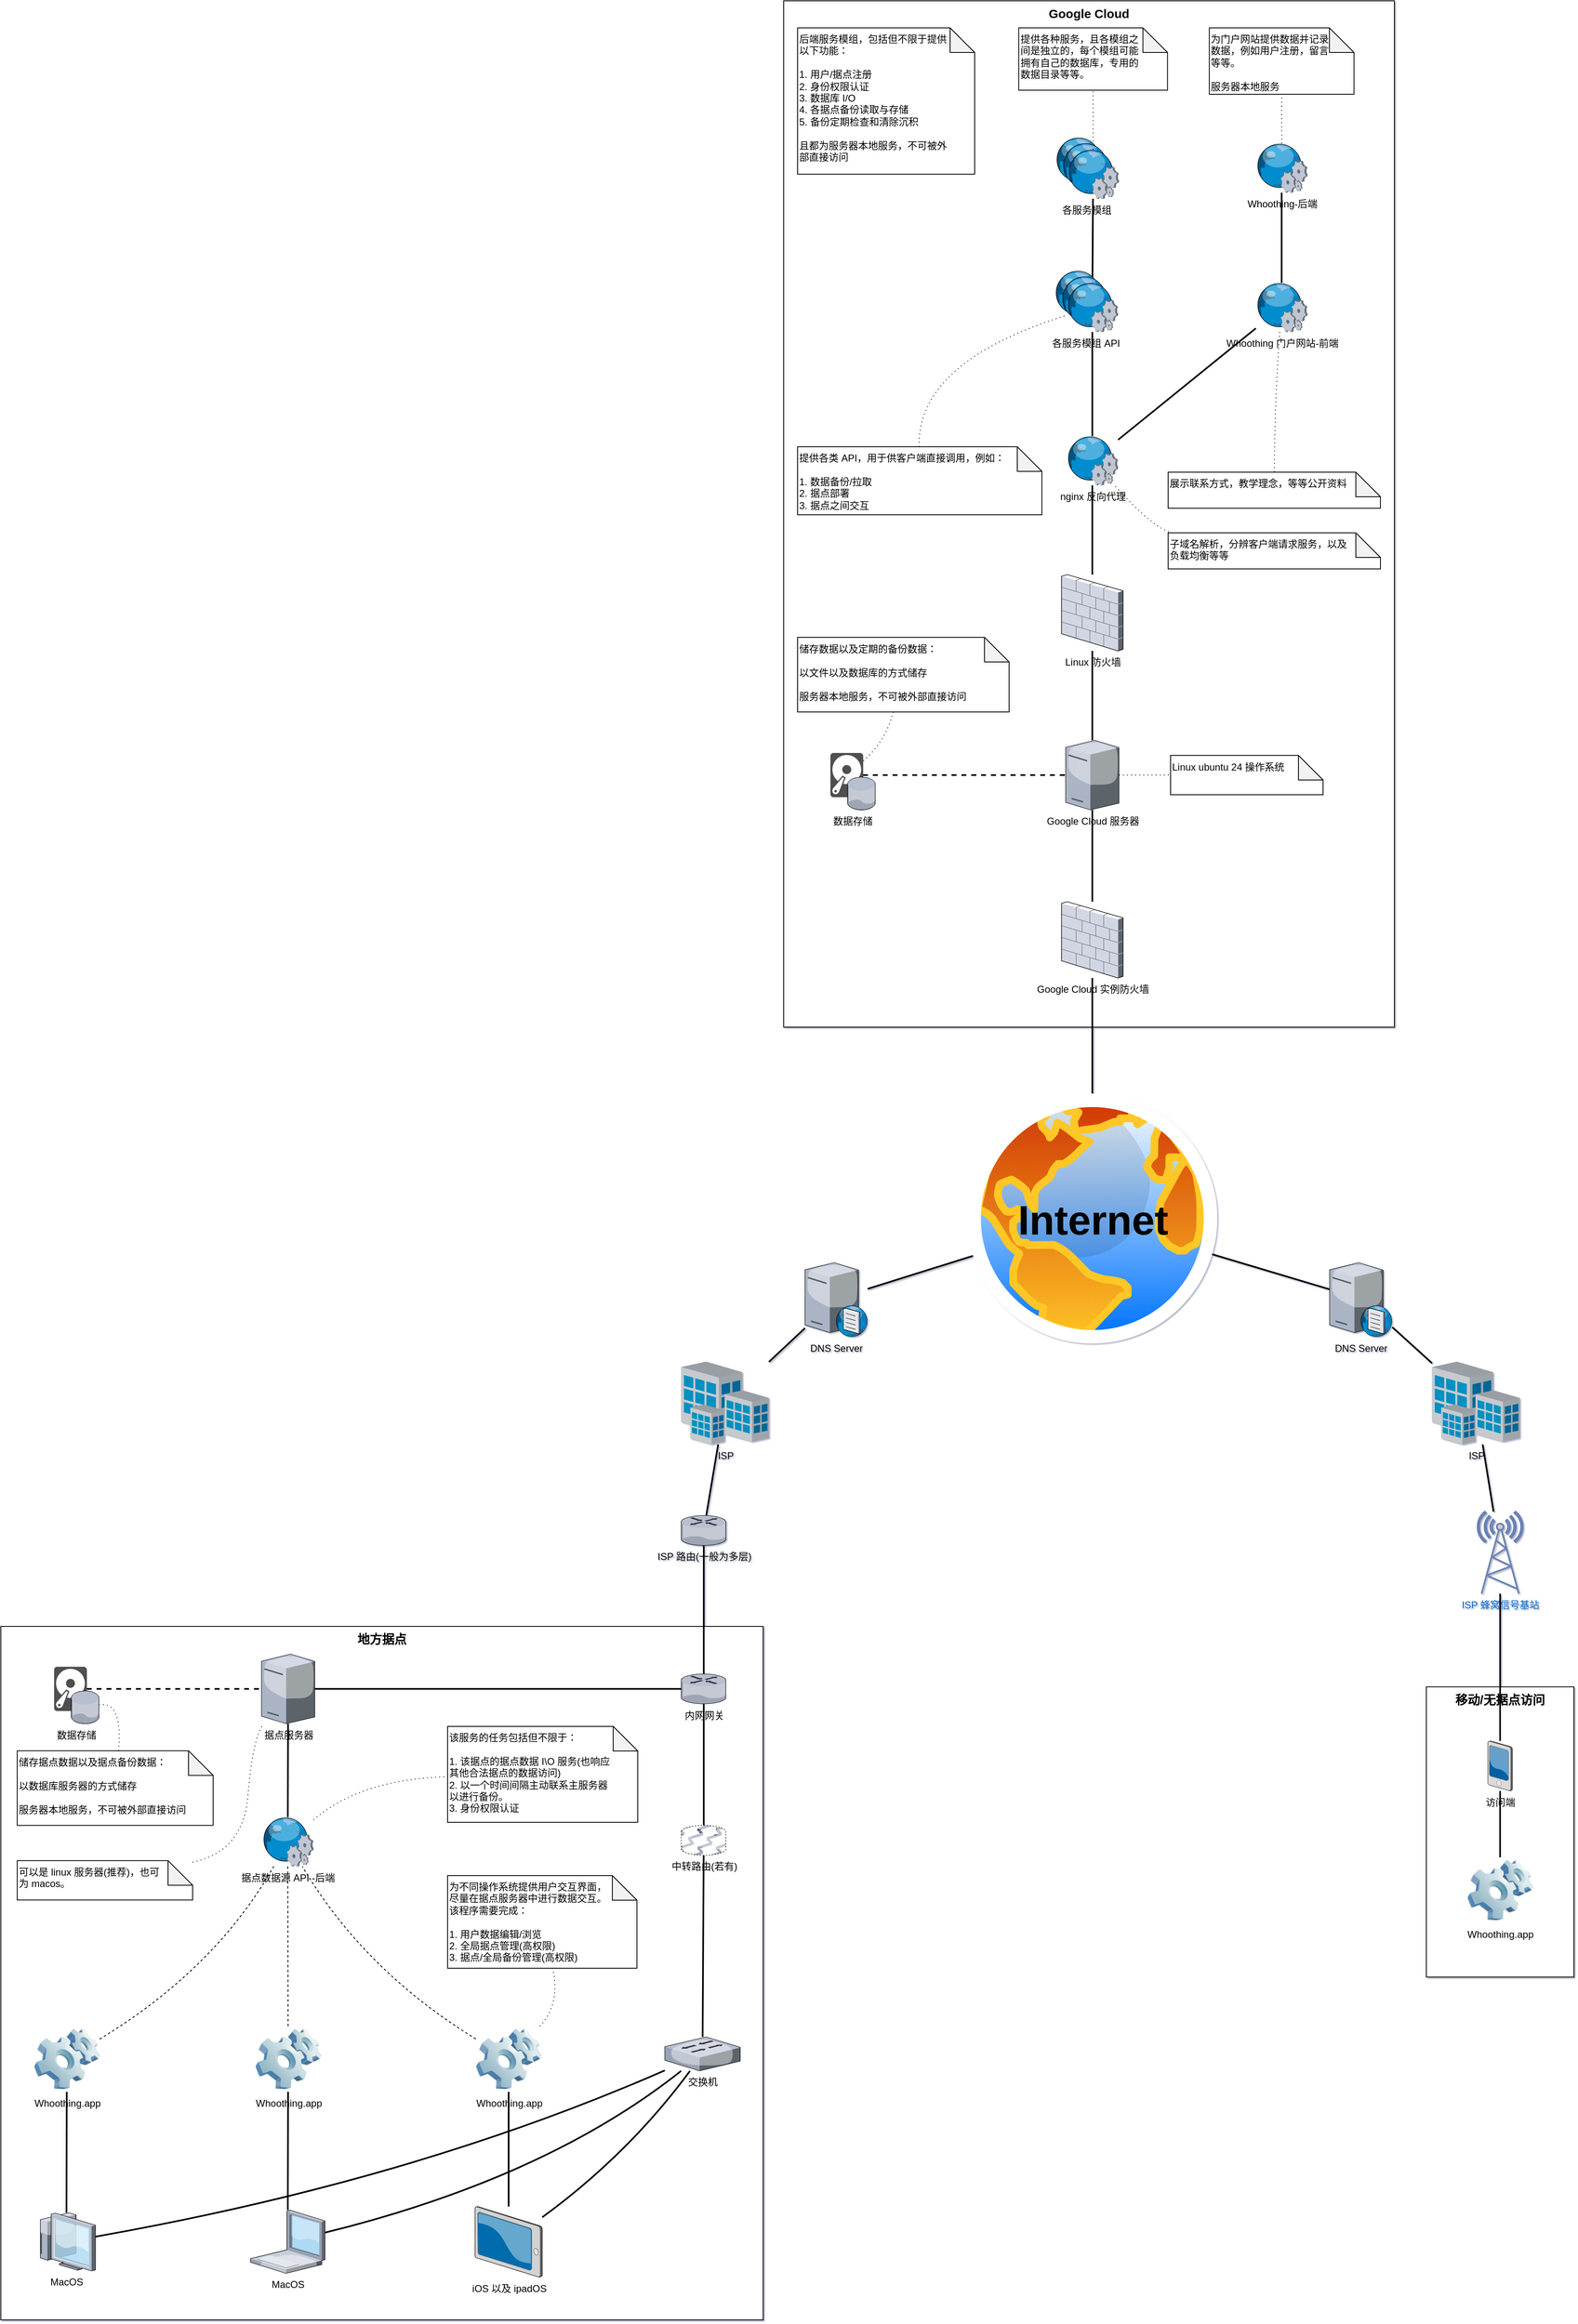 <mxfile version="25.0.2" pages="4">
  <diagram name="1.网络部署" id="e3a06f82-3646-2815-327d-82caf3d4e204">
    <mxGraphModel dx="1811" dy="1549" grid="0" gridSize="10" guides="1" tooltips="1" connect="1" arrows="1" fold="1" page="0" pageScale="1.5" pageWidth="1169" pageHeight="826" background="none" math="0" shadow="1">
      <root>
        <mxCell id="0" style=";html=1;" />
        <mxCell id="1" style=";html=1;" parent="0" />
        <mxCell id="YANG9gdDP-eUS4gMNl3v-83" value="ISP 蜂窝信号基站" style="fontColor=#0066CC;verticalAlign=top;verticalLabelPosition=bottom;labelPosition=center;align=center;html=1;outlineConnect=0;fillColor=#CCCCCC;strokeColor=#6881B3;gradientColor=none;gradientDirection=north;strokeWidth=2;shape=mxgraph.networks.radio_tower;shadow=0;labelBackgroundColor=none;" parent="1" vertex="1">
          <mxGeometry x="1395.5" y="1123" width="55" height="100" as="geometry" />
        </mxCell>
        <mxCell id="YANG9gdDP-eUS4gMNl3v-88" value="ISP" style="verticalLabelPosition=bottom;sketch=0;aspect=fixed;html=1;verticalAlign=top;strokeColor=none;align=center;outlineConnect=0;shape=mxgraph.citrix.site;shadow=0;labelBackgroundColor=none;" parent="1" vertex="1">
          <mxGeometry x="1340" y="940" width="107" height="101" as="geometry" />
        </mxCell>
        <mxCell id="YANG9gdDP-eUS4gMNl3v-89" value="ISP" style="verticalLabelPosition=bottom;sketch=0;aspect=fixed;html=1;verticalAlign=top;strokeColor=none;align=center;outlineConnect=0;shape=mxgraph.citrix.site;shadow=0;labelBackgroundColor=none;" parent="1" vertex="1">
          <mxGeometry x="424" y="940" width="107" height="101" as="geometry" />
        </mxCell>
        <mxCell id="YANG9gdDP-eUS4gMNl3v-98" value="Internet" style="image;aspect=fixed;perimeter=ellipsePerimeter;html=1;align=center;shadow=0;dashed=0;spacingTop=3;image=img/lib/active_directory/internet_globe.svg;labelPosition=center;verticalLabelPosition=middle;verticalAlign=middle;fontSize=50;fontStyle=1;labelBackgroundColor=none;" parent="1" vertex="1">
          <mxGeometry x="773" y="613" width="305" height="305" as="geometry" />
        </mxCell>
        <mxCell id="YANG9gdDP-eUS4gMNl3v-100" value="ISP 路由(一般为多层)" style="verticalLabelPosition=bottom;sketch=0;aspect=fixed;html=1;verticalAlign=top;strokeColor=none;align=center;outlineConnect=0;shape=mxgraph.citrix.router;shadow=0;labelBackgroundColor=none;" parent="1" vertex="1">
          <mxGeometry x="424" y="1127.75" width="55" height="36.5" as="geometry" />
        </mxCell>
        <mxCell id="YANG9gdDP-eUS4gMNl3v-101" value="" style="endArrow=none;html=1;rounded=0;fontSize=12;startSize=8;endSize=8;curved=1;strokeWidth=2;strokeColor=default;movable=1;resizable=1;rotatable=1;deletable=1;editable=1;locked=0;connectable=1;shadow=0;labelBackgroundColor=none;" parent="1" source="YANG9gdDP-eUS4gMNl3v-89" target="YANG9gdDP-eUS4gMNl3v-100" edge="1">
          <mxGeometry width="50" height="50" relative="1" as="geometry">
            <mxPoint x="472" y="1715" as="sourcePoint" />
            <mxPoint x="472" y="1567" as="targetPoint" />
          </mxGeometry>
        </mxCell>
        <mxCell id="YANG9gdDP-eUS4gMNl3v-118" value="" style="endArrow=none;html=1;rounded=0;fontSize=12;startSize=8;endSize=8;curved=1;strokeWidth=2;strokeColor=default;movable=1;resizable=1;rotatable=1;deletable=1;editable=1;locked=0;connectable=1;shadow=0;labelBackgroundColor=none;" parent="1" source="YANG9gdDP-eUS4gMNl3v-88" target="YANG9gdDP-eUS4gMNl3v-83" edge="1">
          <mxGeometry width="50" height="50" relative="1" as="geometry">
            <mxPoint x="840" y="1220" as="sourcePoint" />
            <mxPoint x="756" y="1327" as="targetPoint" />
          </mxGeometry>
        </mxCell>
        <mxCell id="YANG9gdDP-eUS4gMNl3v-163" value="DNS Server" style="verticalLabelPosition=bottom;sketch=0;aspect=fixed;html=1;verticalAlign=top;strokeColor=none;align=center;outlineConnect=0;shape=mxgraph.citrix.dns_server;shadow=0;labelBackgroundColor=none;" parent="1" vertex="1">
          <mxGeometry x="575" y="817" width="76.5" height="92.5" as="geometry" />
        </mxCell>
        <mxCell id="YANG9gdDP-eUS4gMNl3v-164" value="DNS Server" style="verticalLabelPosition=bottom;sketch=0;aspect=fixed;html=1;verticalAlign=top;strokeColor=none;align=center;outlineConnect=0;shape=mxgraph.citrix.dns_server;shadow=0;labelBackgroundColor=none;" parent="1" vertex="1">
          <mxGeometry x="1215" y="817" width="76.5" height="92.5" as="geometry" />
        </mxCell>
        <mxCell id="YANG9gdDP-eUS4gMNl3v-165" value="" style="endArrow=none;html=1;rounded=0;fontSize=12;startSize=8;endSize=8;curved=1;strokeWidth=2;strokeColor=default;movable=1;resizable=1;rotatable=1;deletable=1;editable=1;locked=0;connectable=1;shadow=0;labelBackgroundColor=none;" parent="1" source="YANG9gdDP-eUS4gMNl3v-163" target="YANG9gdDP-eUS4gMNl3v-89" edge="1">
          <mxGeometry width="50" height="50" relative="1" as="geometry">
            <mxPoint x="935" y="424" as="sourcePoint" />
            <mxPoint x="933" y="624" as="targetPoint" />
          </mxGeometry>
        </mxCell>
        <mxCell id="YANG9gdDP-eUS4gMNl3v-166" value="" style="endArrow=none;html=1;rounded=0;fontSize=12;startSize=8;endSize=8;curved=1;strokeWidth=2;strokeColor=default;movable=1;resizable=1;rotatable=1;deletable=1;editable=1;locked=0;connectable=1;shadow=0;labelBackgroundColor=none;" parent="1" source="YANG9gdDP-eUS4gMNl3v-163" target="YANG9gdDP-eUS4gMNl3v-98" edge="1">
          <mxGeometry width="50" height="50" relative="1" as="geometry">
            <mxPoint x="945" y="393.52" as="sourcePoint" />
            <mxPoint x="837" y="1053" as="targetPoint" />
          </mxGeometry>
        </mxCell>
        <mxCell id="YANG9gdDP-eUS4gMNl3v-167" value="" style="endArrow=none;html=1;rounded=0;fontSize=12;startSize=8;endSize=8;curved=1;strokeWidth=2;strokeColor=default;movable=1;resizable=1;rotatable=1;deletable=1;editable=1;locked=0;connectable=1;shadow=0;labelBackgroundColor=none;" parent="1" source="YANG9gdDP-eUS4gMNl3v-164" target="YANG9gdDP-eUS4gMNl3v-98" edge="1">
          <mxGeometry width="50" height="50" relative="1" as="geometry">
            <mxPoint x="955" y="444" as="sourcePoint" />
            <mxPoint x="1381" y="622" as="targetPoint" />
          </mxGeometry>
        </mxCell>
        <mxCell id="YANG9gdDP-eUS4gMNl3v-168" value="" style="endArrow=none;html=1;rounded=0;fontSize=12;startSize=8;endSize=8;curved=1;strokeWidth=2;strokeColor=default;movable=1;resizable=1;rotatable=1;deletable=1;editable=1;locked=0;connectable=1;shadow=0;labelBackgroundColor=none;" parent="1" source="YANG9gdDP-eUS4gMNl3v-88" target="YANG9gdDP-eUS4gMNl3v-164" edge="1">
          <mxGeometry width="50" height="50" relative="1" as="geometry">
            <mxPoint x="965" y="454" as="sourcePoint" />
            <mxPoint x="963" y="654" as="targetPoint" />
          </mxGeometry>
        </mxCell>
        <mxCell id="61dCLSOT5xrbN6Hh02VS-31" value="地方据点" style="rounded=0;whiteSpace=wrap;html=1;movable=1;resizable=1;rotatable=1;deletable=1;editable=1;locked=0;connectable=1;fontStyle=1;verticalAlign=top;fontSize=15;" parent="1" vertex="1">
          <mxGeometry x="-406" y="1263" width="930" height="846" as="geometry" />
        </mxCell>
        <mxCell id="61dCLSOT5xrbN6Hh02VS-33" value="内网网关" style="verticalLabelPosition=bottom;sketch=0;aspect=fixed;html=1;verticalAlign=top;strokeColor=none;align=center;outlineConnect=0;shape=mxgraph.citrix.router;movable=1;resizable=1;rotatable=1;deletable=1;editable=1;locked=0;connectable=1;" parent="1" vertex="1">
          <mxGeometry x="424" y="1321" width="55" height="36.5" as="geometry" />
        </mxCell>
        <mxCell id="61dCLSOT5xrbN6Hh02VS-43" value="MacOS" style="verticalLabelPosition=bottom;sketch=0;aspect=fixed;html=1;verticalAlign=top;strokeColor=none;align=center;outlineConnect=0;shape=mxgraph.citrix.thin_client;movable=1;resizable=1;rotatable=1;deletable=1;editable=1;locked=0;connectable=1;" parent="1" vertex="1">
          <mxGeometry x="-361.5" y="1978.25" width="71" height="71" as="geometry" />
        </mxCell>
        <mxCell id="61dCLSOT5xrbN6Hh02VS-44" value="MacOS" style="verticalLabelPosition=bottom;sketch=0;aspect=fixed;html=1;verticalAlign=top;strokeColor=none;align=center;outlineConnect=0;shape=mxgraph.citrix.laptop_1;movable=1;resizable=1;rotatable=1;deletable=1;editable=1;locked=0;connectable=1;" parent="1" vertex="1">
          <mxGeometry x="-101.5" y="1975.25" width="91" height="77" as="geometry" />
        </mxCell>
        <mxCell id="61dCLSOT5xrbN6Hh02VS-50" value="据点数据源 API -后端" style="verticalLabelPosition=bottom;sketch=0;aspect=fixed;html=1;verticalAlign=top;strokeColor=none;align=center;outlineConnect=0;shape=mxgraph.citrix.web_service;movable=1;resizable=1;rotatable=1;deletable=1;editable=1;locked=0;connectable=1;" parent="1" vertex="1">
          <mxGeometry x="-87.5" y="1495.75" width="63" height="60" as="geometry" />
        </mxCell>
        <mxCell id="61dCLSOT5xrbN6Hh02VS-56" value="Whoothing.app" style="image;html=1;image=img/lib/clip_art/computers/Software_128x128.png;movable=1;resizable=1;rotatable=1;deletable=1;editable=1;locked=0;connectable=1;" parent="1" vertex="1">
          <mxGeometry x="-365.5" y="1750.75" width="80" height="80" as="geometry" />
        </mxCell>
        <mxCell id="61dCLSOT5xrbN6Hh02VS-59" value="Whoothing.app" style="image;html=1;image=img/lib/clip_art/computers/Software_128x128.png;movable=1;resizable=1;rotatable=1;deletable=1;editable=1;locked=0;connectable=1;" parent="1" vertex="1">
          <mxGeometry x="-95.5" y="1750.75" width="80" height="80" as="geometry" />
        </mxCell>
        <mxCell id="61dCLSOT5xrbN6Hh02VS-60" value="Whoothing.app" style="image;html=1;image=img/lib/clip_art/computers/Software_128x128.png;movable=1;resizable=1;rotatable=1;deletable=1;editable=1;locked=0;connectable=1;" parent="1" vertex="1">
          <mxGeometry x="173.5" y="1750.75" width="80" height="80" as="geometry" />
        </mxCell>
        <mxCell id="61dCLSOT5xrbN6Hh02VS-62" value="" style="endArrow=none;html=1;rounded=0;fontSize=12;startSize=8;endSize=8;curved=1;strokeWidth=2;strokeColor=default;movable=1;resizable=1;rotatable=1;deletable=1;editable=1;locked=0;connectable=1;" parent="1" source="61dCLSOT5xrbN6Hh02VS-32" target="61dCLSOT5xrbN6Hh02VS-33" edge="1">
          <mxGeometry width="50" height="50" relative="1" as="geometry">
            <mxPoint x="-46" y="1685.75" as="sourcePoint" />
            <mxPoint x="184" y="1455.75" as="targetPoint" />
          </mxGeometry>
        </mxCell>
        <mxCell id="61dCLSOT5xrbN6Hh02VS-65" value="" style="endArrow=none;html=1;rounded=0;fontSize=12;startSize=8;endSize=8;curved=1;strokeWidth=2;strokeColor=default;movable=1;resizable=1;rotatable=1;deletable=1;editable=1;locked=0;connectable=1;" parent="1" source="61dCLSOT5xrbN6Hh02VS-50" target="61dCLSOT5xrbN6Hh02VS-32" edge="1">
          <mxGeometry width="50" height="50" relative="1" as="geometry">
            <mxPoint x="-146" y="1685.75" as="sourcePoint" />
            <mxPoint x="-96" y="1635.75" as="targetPoint" />
          </mxGeometry>
        </mxCell>
        <mxCell id="61dCLSOT5xrbN6Hh02VS-66" value="" style="endArrow=none;html=1;rounded=0;fontSize=12;startSize=8;endSize=8;curved=1;strokeWidth=2;strokeColor=default;movable=1;resizable=1;rotatable=1;deletable=1;editable=1;locked=0;connectable=1;dashed=1;" parent="1" source="YANG9gdDP-eUS4gMNl3v-48" target="61dCLSOT5xrbN6Hh02VS-32" edge="1">
          <mxGeometry width="50" height="50" relative="1" as="geometry">
            <mxPoint x="-313" y="1339.714" as="sourcePoint" />
            <mxPoint x="-96" y="1635.75" as="targetPoint" />
          </mxGeometry>
        </mxCell>
        <mxCell id="61dCLSOT5xrbN6Hh02VS-32" value="据点服务器" style="verticalLabelPosition=bottom;sketch=0;aspect=fixed;html=1;verticalAlign=top;strokeColor=none;align=center;outlineConnect=0;shape=mxgraph.citrix.tower_server;movable=1;resizable=1;rotatable=1;deletable=1;editable=1;locked=0;connectable=1;" parent="1" vertex="1">
          <mxGeometry x="-88" y="1296.75" width="65" height="85" as="geometry" />
        </mxCell>
        <mxCell id="61dCLSOT5xrbN6Hh02VS-68" value="交换机" style="verticalLabelPosition=bottom;sketch=0;aspect=fixed;html=1;verticalAlign=top;strokeColor=none;align=center;outlineConnect=0;shape=mxgraph.citrix.switch;movable=1;resizable=1;rotatable=1;deletable=1;editable=1;locked=0;connectable=1;" parent="1" vertex="1">
          <mxGeometry x="404" y="1763.75" width="92" height="41.5" as="geometry" />
        </mxCell>
        <mxCell id="61dCLSOT5xrbN6Hh02VS-70" value="" style="endArrow=none;html=1;rounded=0;fontSize=12;startSize=8;endSize=8;curved=1;strokeWidth=2;strokeColor=default;movable=1;resizable=1;rotatable=1;deletable=1;editable=1;locked=0;connectable=1;" parent="1" source="61dCLSOT5xrbN6Hh02VS-44" target="61dCLSOT5xrbN6Hh02VS-68" edge="1">
          <mxGeometry width="50" height="50" relative="1" as="geometry">
            <mxPoint x="263" y="1868.75" as="sourcePoint" />
            <mxPoint x="436" y="1731.75" as="targetPoint" />
            <Array as="points">
              <mxPoint x="260" y="1935.75" />
            </Array>
          </mxGeometry>
        </mxCell>
        <mxCell id="61dCLSOT5xrbN6Hh02VS-71" value="" style="endArrow=none;html=1;rounded=0;fontSize=12;startSize=8;endSize=8;curved=1;strokeWidth=2;strokeColor=default;movable=1;resizable=1;rotatable=1;deletable=1;editable=1;locked=0;connectable=1;" parent="1" source="61dCLSOT5xrbN6Hh02VS-43" target="61dCLSOT5xrbN6Hh02VS-68" edge="1">
          <mxGeometry width="50" height="50" relative="1" as="geometry">
            <mxPoint x="273" y="1878.75" as="sourcePoint" />
            <mxPoint x="446" y="1741.75" as="targetPoint" />
            <Array as="points">
              <mxPoint x="98" y="1938.75" />
            </Array>
          </mxGeometry>
        </mxCell>
        <mxCell id="61dCLSOT5xrbN6Hh02VS-73" value="" style="endArrow=none;html=1;rounded=0;fontSize=12;startSize=8;endSize=8;curved=1;strokeWidth=2;strokeColor=default;movable=1;resizable=1;rotatable=1;deletable=1;editable=1;locked=0;connectable=1;" parent="1" source="61dCLSOT5xrbN6Hh02VS-44" target="61dCLSOT5xrbN6Hh02VS-59" edge="1">
          <mxGeometry width="50" height="50" relative="1" as="geometry">
            <mxPoint x="293" y="1898.75" as="sourcePoint" />
            <mxPoint x="466" y="1761.75" as="targetPoint" />
          </mxGeometry>
        </mxCell>
        <mxCell id="61dCLSOT5xrbN6Hh02VS-74" value="" style="endArrow=none;html=1;rounded=0;fontSize=12;startSize=8;endSize=8;curved=1;strokeWidth=2;strokeColor=default;movable=1;resizable=1;rotatable=1;deletable=1;editable=1;locked=0;connectable=1;" parent="1" source="61dCLSOT5xrbN6Hh02VS-43" target="61dCLSOT5xrbN6Hh02VS-56" edge="1">
          <mxGeometry width="50" height="50" relative="1" as="geometry">
            <mxPoint x="303" y="1908.75" as="sourcePoint" />
            <mxPoint x="476" y="1771.75" as="targetPoint" />
          </mxGeometry>
        </mxCell>
        <mxCell id="YANG9gdDP-eUS4gMNl3v-14" value="中转路由(若有)" style="verticalLabelPosition=bottom;sketch=0;aspect=fixed;html=1;verticalAlign=top;strokeColor=none;align=center;outlineConnect=0;shape=mxgraph.citrix.router;dashed=1;fillColor=default;fillStyle=zigzag-line;movable=1;resizable=1;rotatable=1;deletable=1;editable=1;locked=0;connectable=1;" parent="1" vertex="1">
          <mxGeometry x="424" y="1505.75" width="55" height="36.5" as="geometry" />
        </mxCell>
        <mxCell id="YANG9gdDP-eUS4gMNl3v-15" value="" style="endArrow=none;html=1;rounded=0;fontSize=12;startSize=8;endSize=8;curved=1;strokeWidth=2;strokeColor=default;movable=1;resizable=1;rotatable=1;deletable=1;editable=1;locked=0;connectable=1;" parent="1" source="YANG9gdDP-eUS4gMNl3v-14" target="61dCLSOT5xrbN6Hh02VS-33" edge="1">
          <mxGeometry width="50" height="50" relative="1" as="geometry">
            <mxPoint x="341" y="1555.75" as="sourcePoint" />
            <mxPoint x="234" y="1489.75" as="targetPoint" />
          </mxGeometry>
        </mxCell>
        <mxCell id="YANG9gdDP-eUS4gMNl3v-16" value="" style="endArrow=none;html=1;rounded=0;fontSize=12;startSize=8;endSize=8;curved=1;strokeWidth=2;strokeColor=default;movable=1;resizable=1;rotatable=1;deletable=1;editable=1;locked=0;connectable=1;" parent="1" source="YANG9gdDP-eUS4gMNl3v-14" target="61dCLSOT5xrbN6Hh02VS-68" edge="1">
          <mxGeometry width="50" height="50" relative="1" as="geometry">
            <mxPoint x="462" y="1515.75" as="sourcePoint" />
            <mxPoint x="462" y="1367.75" as="targetPoint" />
          </mxGeometry>
        </mxCell>
        <mxCell id="YANG9gdDP-eUS4gMNl3v-47" value="数据存储" style="group;labelPosition=center;verticalLabelPosition=bottom;align=center;verticalAlign=top;" parent="1" vertex="1" connectable="0">
          <mxGeometry x="-341" y="1312.25" width="55" height="69.5" as="geometry" />
        </mxCell>
        <mxCell id="YANG9gdDP-eUS4gMNl3v-48" value="" style="sketch=0;pointerEvents=1;shadow=0;dashed=0;html=1;strokeColor=none;fillColor=#505050;labelPosition=center;verticalLabelPosition=bottom;verticalAlign=top;outlineConnect=0;align=center;shape=mxgraph.office.devices.hard_disk;" parent="YANG9gdDP-eUS4gMNl3v-47" vertex="1">
          <mxGeometry width="40" height="54" as="geometry" />
        </mxCell>
        <mxCell id="YANG9gdDP-eUS4gMNl3v-49" value="" style="verticalLabelPosition=bottom;sketch=0;aspect=fixed;html=1;verticalAlign=top;strokeColor=none;align=center;outlineConnect=0;shape=mxgraph.citrix.database;" parent="YANG9gdDP-eUS4gMNl3v-47" vertex="1">
          <mxGeometry x="21" y="29.5" width="34" height="40" as="geometry" />
        </mxCell>
        <mxCell id="YANG9gdDP-eUS4gMNl3v-92" value="" style="endArrow=none;dashed=1;html=1;rounded=0;fontSize=12;startSize=8;endSize=8;curved=1;" parent="1" source="61dCLSOT5xrbN6Hh02VS-56" target="61dCLSOT5xrbN6Hh02VS-50" edge="1">
          <mxGeometry width="50" height="50" relative="1" as="geometry">
            <mxPoint x="-440" y="1661.75" as="sourcePoint" />
            <mxPoint x="-390" y="1611.75" as="targetPoint" />
            <Array as="points">
              <mxPoint x="-144" y="1680.75" />
            </Array>
          </mxGeometry>
        </mxCell>
        <mxCell id="YANG9gdDP-eUS4gMNl3v-93" value="" style="endArrow=none;dashed=1;html=1;rounded=0;fontSize=12;startSize=8;endSize=8;curved=1;" parent="1" source="61dCLSOT5xrbN6Hh02VS-59" target="61dCLSOT5xrbN6Hh02VS-50" edge="1">
          <mxGeometry width="50" height="50" relative="1" as="geometry">
            <mxPoint x="-275" y="1722.75" as="sourcePoint" />
            <mxPoint x="-77" y="1561.75" as="targetPoint" />
          </mxGeometry>
        </mxCell>
        <mxCell id="YANG9gdDP-eUS4gMNl3v-94" value="" style="endArrow=none;dashed=1;html=1;rounded=0;fontSize=12;startSize=8;endSize=8;curved=1;" parent="1" source="61dCLSOT5xrbN6Hh02VS-60" target="61dCLSOT5xrbN6Hh02VS-50" edge="1">
          <mxGeometry width="50" height="50" relative="1" as="geometry">
            <mxPoint x="-265" y="1732.75" as="sourcePoint" />
            <mxPoint x="-67" y="1571.75" as="targetPoint" />
            <Array as="points">
              <mxPoint x="37" y="1682.75" />
            </Array>
          </mxGeometry>
        </mxCell>
        <mxCell id="61dCLSOT5xrbN6Hh02VS-45" value="iOS 以及 ipadOS" style="verticalLabelPosition=bottom;sketch=0;aspect=fixed;html=1;verticalAlign=top;strokeColor=none;align=center;outlineConnect=0;shape=mxgraph.citrix.tablet_2;movable=1;resizable=1;rotatable=1;deletable=1;editable=1;locked=0;connectable=1;" parent="1" vertex="1">
          <mxGeometry x="172.5" y="1970.75" width="82" height="86" as="geometry" />
        </mxCell>
        <mxCell id="YANG9gdDP-eUS4gMNl3v-109" value="" style="endArrow=none;html=1;rounded=0;fontSize=12;startSize=8;endSize=8;curved=1;strokeWidth=2;strokeColor=default;movable=1;resizable=1;rotatable=1;deletable=1;editable=1;locked=0;connectable=1;" parent="1" source="61dCLSOT5xrbN6Hh02VS-45" target="61dCLSOT5xrbN6Hh02VS-60" edge="1">
          <mxGeometry width="50" height="50" relative="1" as="geometry">
            <mxPoint x="-46" y="1985.75" as="sourcePoint" />
            <mxPoint x="-46" y="1840.75" as="targetPoint" />
          </mxGeometry>
        </mxCell>
        <mxCell id="YANG9gdDP-eUS4gMNl3v-111" value="" style="endArrow=none;html=1;rounded=0;fontSize=12;startSize=8;endSize=8;curved=1;strokeWidth=2;strokeColor=default;movable=1;resizable=1;rotatable=1;deletable=1;editable=1;locked=0;connectable=1;" parent="1" source="61dCLSOT5xrbN6Hh02VS-45" target="61dCLSOT5xrbN6Hh02VS-68" edge="1">
          <mxGeometry width="50" height="50" relative="1" as="geometry">
            <mxPoint x="-26" y="2005.75" as="sourcePoint" />
            <mxPoint x="-26" y="1860.75" as="targetPoint" />
            <Array as="points">
              <mxPoint x="360" y="1906.75" />
            </Array>
          </mxGeometry>
        </mxCell>
        <mxCell id="YANG9gdDP-eUS4gMNl3v-161" value="储存据点数据以及据点备份数据：&lt;div&gt;&lt;br&gt;&lt;/div&gt;&lt;div&gt;以数据库服务器的方式储存&lt;/div&gt;&lt;div&gt;&lt;br&gt;&lt;/div&gt;&lt;div&gt;服务器本地服务，不可被外部直接访问&lt;/div&gt;" style="shape=note;whiteSpace=wrap;html=1;backgroundOutline=1;darkOpacity=0.05;align=left;verticalAlign=top;spacingRight=30;" parent="1" vertex="1">
          <mxGeometry x="-386" y="1414.75" width="239" height="91" as="geometry" />
        </mxCell>
        <mxCell id="YANG9gdDP-eUS4gMNl3v-169" value="" style="edgeStyle=none;orthogonalLoop=1;jettySize=auto;html=1;rounded=0;fontSize=12;startSize=8;endSize=8;curved=1;endArrow=none;endFill=0;dashed=1;dashPattern=1 4;" parent="1" source="YANG9gdDP-eUS4gMNl3v-161" target="YANG9gdDP-eUS4gMNl3v-49" edge="1">
          <mxGeometry width="120" relative="1" as="geometry">
            <mxPoint x="-298" y="1193.75" as="sourcePoint" />
            <mxPoint x="-269" y="1243.75" as="targetPoint" />
            <Array as="points">
              <mxPoint x="-257" y="1353.75" />
            </Array>
          </mxGeometry>
        </mxCell>
        <mxCell id="YANG9gdDP-eUS4gMNl3v-170" value="可以是 linux 服务器(推荐)，也可为 macos。" style="shape=note;whiteSpace=wrap;html=1;backgroundOutline=1;darkOpacity=0.05;align=left;verticalAlign=top;spacingRight=30;" parent="1" vertex="1">
          <mxGeometry x="-386" y="1548.75" width="214" height="48" as="geometry" />
        </mxCell>
        <mxCell id="YANG9gdDP-eUS4gMNl3v-173" value="" style="edgeStyle=none;orthogonalLoop=1;jettySize=auto;html=1;rounded=0;fontSize=12;startSize=8;endSize=8;curved=1;endArrow=none;endFill=0;dashed=1;dashPattern=1 4;" parent="1" source="YANG9gdDP-eUS4gMNl3v-170" target="61dCLSOT5xrbN6Hh02VS-32" edge="1">
          <mxGeometry width="120" relative="1" as="geometry">
            <mxPoint x="-266" y="1228.75" as="sourcePoint" />
            <mxPoint x="-291" y="1327.75" as="targetPoint" />
            <Array as="points">
              <mxPoint x="-110" y="1537.75" />
              <mxPoint x="-99" y="1400.75" />
            </Array>
          </mxGeometry>
        </mxCell>
        <mxCell id="YANG9gdDP-eUS4gMNl3v-176" value="&lt;div&gt;该服务的任务包括但不限于：&lt;/div&gt;&lt;div&gt;&lt;br&gt;&lt;/div&gt;1. 该据点的据点数据 I\O 服务(也响应其他合法据点的数据访问)&lt;div&gt;2. 以一个时间间隔主动联系主服务器以进行备份。&lt;/div&gt;&lt;div&gt;3. 身份权限认证&lt;/div&gt;" style="shape=note;whiteSpace=wrap;html=1;backgroundOutline=1;darkOpacity=0.05;align=left;verticalAlign=top;spacingRight=30;" parent="1" vertex="1">
          <mxGeometry x="139" y="1385" width="232" height="117" as="geometry" />
        </mxCell>
        <mxCell id="YANG9gdDP-eUS4gMNl3v-178" value="为不同操作系统提供用户交互界面，尽量在据点服务器中进行数据交互。该程序需要完成：&lt;div&gt;&lt;br&gt;&lt;/div&gt;&lt;div&gt;1. 用户数据编辑/浏览&lt;/div&gt;&lt;div&gt;2. 全局据点管理(高权限)&lt;/div&gt;&lt;div&gt;3. 据点/全局备份管理(高权限)&lt;/div&gt;" style="shape=note;whiteSpace=wrap;html=1;backgroundOutline=1;darkOpacity=0.05;align=left;verticalAlign=top;spacingRight=30;" parent="1" vertex="1">
          <mxGeometry x="139" y="1567" width="231" height="113" as="geometry" />
        </mxCell>
        <mxCell id="YANG9gdDP-eUS4gMNl3v-179" value="" style="edgeStyle=none;orthogonalLoop=1;jettySize=auto;html=1;rounded=0;fontSize=12;startSize=8;endSize=8;curved=1;endArrow=none;endFill=0;dashed=1;dashPattern=1 4;" parent="1" source="61dCLSOT5xrbN6Hh02VS-50" target="YANG9gdDP-eUS4gMNl3v-176" edge="1">
          <mxGeometry width="120" relative="1" as="geometry">
            <mxPoint x="108" y="1445.75" as="sourcePoint" />
            <mxPoint x="150" y="1427.75" as="targetPoint" />
            <Array as="points">
              <mxPoint x="34" y="1449" />
            </Array>
          </mxGeometry>
        </mxCell>
        <mxCell id="YANG9gdDP-eUS4gMNl3v-180" value="" style="edgeStyle=none;orthogonalLoop=1;jettySize=auto;html=1;rounded=0;fontSize=12;startSize=8;endSize=8;curved=1;endArrow=none;endFill=0;dashed=1;dashPattern=1 4;" parent="1" source="61dCLSOT5xrbN6Hh02VS-60" target="YANG9gdDP-eUS4gMNl3v-178" edge="1">
          <mxGeometry width="120" relative="1" as="geometry">
            <mxPoint x="-14" y="1543.75" as="sourcePoint" />
            <mxPoint x="150" y="1557.75" as="targetPoint" />
            <Array as="points">
              <mxPoint x="277" y="1724" />
            </Array>
          </mxGeometry>
        </mxCell>
        <mxCell id="YANG9gdDP-eUS4gMNl3v-99" value="" style="endArrow=none;html=1;rounded=0;fontSize=12;startSize=8;endSize=8;curved=1;strokeWidth=2;strokeColor=default;movable=1;resizable=1;rotatable=1;deletable=1;editable=1;locked=0;connectable=1;" parent="1" source="YANG9gdDP-eUS4gMNl3v-100" target="61dCLSOT5xrbN6Hh02VS-33" edge="1">
          <mxGeometry width="50" height="50" relative="1" as="geometry">
            <mxPoint x="815" y="1428.75" as="sourcePoint" />
            <mxPoint x="815" y="1280.75" as="targetPoint" />
          </mxGeometry>
        </mxCell>
        <mxCell id="61dCLSOT5xrbN6Hh02VS-29" value="Google Cloud" style="rounded=0;whiteSpace=wrap;html=1;movable=1;resizable=1;rotatable=1;deletable=1;editable=1;locked=0;connectable=1;labelPosition=center;verticalLabelPosition=middle;align=center;verticalAlign=top;fontSize=15;fontStyle=1" parent="1" vertex="1">
          <mxGeometry x="549" y="-720" width="745" height="1252" as="geometry" />
        </mxCell>
        <mxCell id="YANG9gdDP-eUS4gMNl3v-132" value="后端服务模组，包括但不限于提供以下功能：&lt;div&gt;&lt;br&gt;&lt;/div&gt;&lt;div&gt;1. 用户/据点注册&lt;/div&gt;&lt;div&gt;2. 身份权限认证&lt;/div&gt;&lt;div&gt;3. 数据库 I/O&lt;/div&gt;&lt;div&gt;4. 各据点备份读取与存储&lt;/div&gt;&lt;div&gt;5.&amp;nbsp;&lt;span style=&quot;background-color: initial;&quot;&gt;备份定期检查和清除沉积&lt;/span&gt;&lt;/div&gt;&lt;div&gt;&lt;br&gt;&lt;/div&gt;&lt;div&gt;且都为服务器本地服务，不可被外部直接访问&lt;/div&gt;" style="shape=note;whiteSpace=wrap;html=1;backgroundOutline=1;darkOpacity=0.05;align=left;verticalAlign=top;spacingRight=30;" parent="1" vertex="1">
          <mxGeometry x="566" y="-687" width="216" height="178.5" as="geometry" />
        </mxCell>
        <mxCell id="61dCLSOT5xrbN6Hh02VS-30" value="&lt;div&gt;Google Cloud 服务器&lt;/div&gt;" style="verticalLabelPosition=bottom;sketch=0;aspect=fixed;html=1;verticalAlign=top;strokeColor=none;align=center;outlineConnect=0;shape=mxgraph.citrix.tower_server;" parent="1" vertex="1">
          <mxGeometry x="893" y="182" width="65" height="85" as="geometry" />
        </mxCell>
        <mxCell id="YANG9gdDP-eUS4gMNl3v-24" value="Linux 防火墙" style="verticalLabelPosition=bottom;sketch=0;aspect=fixed;html=1;verticalAlign=top;strokeColor=none;align=center;outlineConnect=0;shape=mxgraph.citrix.firewall;" parent="1" vertex="1">
          <mxGeometry x="888" y="-20" width="75" height="93" as="geometry" />
        </mxCell>
        <mxCell id="YANG9gdDP-eUS4gMNl3v-26" value="nginx 反向代理" style="verticalLabelPosition=bottom;sketch=0;aspect=fixed;html=1;verticalAlign=top;strokeColor=none;align=center;outlineConnect=0;shape=mxgraph.citrix.web_service;" parent="1" vertex="1">
          <mxGeometry x="894" y="-189" width="63" height="60" as="geometry" />
        </mxCell>
        <mxCell id="YANG9gdDP-eUS4gMNl3v-35" value="Whoothing 门户网站-前端" style="verticalLabelPosition=bottom;sketch=0;aspect=fixed;html=1;verticalAlign=top;strokeColor=none;align=center;outlineConnect=0;shape=mxgraph.citrix.web_service;" parent="1" vertex="1">
          <mxGeometry x="1125" y="-376" width="63" height="60" as="geometry" />
        </mxCell>
        <mxCell id="YANG9gdDP-eUS4gMNl3v-36" value="Google Cloud 实例防火墙" style="verticalLabelPosition=bottom;sketch=0;aspect=fixed;html=1;verticalAlign=top;strokeColor=none;align=center;outlineConnect=0;shape=mxgraph.citrix.firewall;" parent="1" vertex="1">
          <mxGeometry x="888" y="379" width="75" height="93" as="geometry" />
        </mxCell>
        <mxCell id="YANG9gdDP-eUS4gMNl3v-38" value="Whoothing-后端" style="verticalLabelPosition=bottom;sketch=0;aspect=fixed;html=1;verticalAlign=top;strokeColor=none;align=center;outlineConnect=0;shape=mxgraph.citrix.web_service;" parent="1" vertex="1">
          <mxGeometry x="1125" y="-546" width="63" height="60" as="geometry" />
        </mxCell>
        <mxCell id="YANG9gdDP-eUS4gMNl3v-42" value="" style="endArrow=none;html=1;rounded=0;fontSize=12;startSize=8;endSize=8;curved=1;strokeWidth=2;strokeColor=default;movable=1;resizable=1;rotatable=1;deletable=1;editable=1;locked=0;connectable=1;" parent="1" source="YANG9gdDP-eUS4gMNl3v-38" target="YANG9gdDP-eUS4gMNl3v-35" edge="1">
          <mxGeometry width="50" height="50" relative="1" as="geometry">
            <mxPoint x="818" y="-466" as="sourcePoint" />
            <mxPoint x="818" y="-293" as="targetPoint" />
          </mxGeometry>
        </mxCell>
        <mxCell id="YANG9gdDP-eUS4gMNl3v-45" value="" style="endArrow=none;html=1;rounded=0;fontSize=12;startSize=8;endSize=8;curved=1;strokeWidth=2;strokeColor=default;movable=1;resizable=1;rotatable=1;deletable=1;editable=1;locked=0;connectable=1;dashed=1;" parent="1" source="YANG9gdDP-eUS4gMNl3v-28" target="61dCLSOT5xrbN6Hh02VS-30" edge="1">
          <mxGeometry width="50" height="50" relative="1" as="geometry">
            <mxPoint x="941" y="-168" as="sourcePoint" />
            <mxPoint x="912" y="-371" as="targetPoint" />
          </mxGeometry>
        </mxCell>
        <mxCell id="YANG9gdDP-eUS4gMNl3v-46" value="数据存储" style="group;labelPosition=center;verticalLabelPosition=bottom;align=center;verticalAlign=top;" parent="1" vertex="1" connectable="0">
          <mxGeometry x="606" y="197.5" width="55" height="69.5" as="geometry" />
        </mxCell>
        <mxCell id="YANG9gdDP-eUS4gMNl3v-28" value="" style="sketch=0;pointerEvents=1;shadow=0;dashed=0;html=1;strokeColor=none;fillColor=#505050;labelPosition=center;verticalLabelPosition=bottom;verticalAlign=top;outlineConnect=0;align=center;shape=mxgraph.office.devices.hard_disk;" parent="YANG9gdDP-eUS4gMNl3v-46" vertex="1">
          <mxGeometry width="40" height="54" as="geometry" />
        </mxCell>
        <mxCell id="YANG9gdDP-eUS4gMNl3v-29" value="" style="verticalLabelPosition=bottom;sketch=0;aspect=fixed;html=1;verticalAlign=top;strokeColor=none;align=center;outlineConnect=0;shape=mxgraph.citrix.database;" parent="YANG9gdDP-eUS4gMNl3v-46" vertex="1">
          <mxGeometry x="21" y="29.5" width="34" height="40" as="geometry" />
        </mxCell>
        <mxCell id="YANG9gdDP-eUS4gMNl3v-65" value="" style="endArrow=none;html=1;rounded=0;fontSize=12;startSize=8;endSize=8;curved=1;strokeWidth=2;strokeColor=default;movable=1;resizable=1;rotatable=1;deletable=1;editable=1;locked=0;connectable=1;" parent="1" source="YANG9gdDP-eUS4gMNl3v-35" target="YANG9gdDP-eUS4gMNl3v-26" edge="1">
          <mxGeometry width="50" height="50" relative="1" as="geometry">
            <mxPoint x="853" y="-416" as="sourcePoint" />
            <mxPoint x="853" y="-322" as="targetPoint" />
            <Array as="points" />
          </mxGeometry>
        </mxCell>
        <mxCell id="YANG9gdDP-eUS4gMNl3v-79" value="" style="endArrow=none;html=1;rounded=0;fontSize=12;startSize=8;endSize=8;curved=1;strokeWidth=2;strokeColor=default;movable=1;resizable=1;rotatable=1;deletable=1;editable=1;locked=0;connectable=1;" parent="1" source="YANG9gdDP-eUS4gMNl3v-36" target="61dCLSOT5xrbN6Hh02VS-30" edge="1">
          <mxGeometry width="50" height="50" relative="1" as="geometry">
            <mxPoint x="656" y="232" as="sourcePoint" />
            <mxPoint x="903" y="234" as="targetPoint" />
          </mxGeometry>
        </mxCell>
        <mxCell id="YANG9gdDP-eUS4gMNl3v-80" value="" style="endArrow=none;html=1;rounded=0;fontSize=12;startSize=8;endSize=8;curved=1;strokeWidth=2;strokeColor=default;movable=1;resizable=1;rotatable=1;deletable=1;editable=1;locked=0;connectable=1;" parent="1" source="61dCLSOT5xrbN6Hh02VS-30" target="YANG9gdDP-eUS4gMNl3v-24" edge="1">
          <mxGeometry width="50" height="50" relative="1" as="geometry">
            <mxPoint x="666" y="242" as="sourcePoint" />
            <mxPoint x="913" y="244" as="targetPoint" />
          </mxGeometry>
        </mxCell>
        <mxCell id="YANG9gdDP-eUS4gMNl3v-81" value="" style="endArrow=none;html=1;rounded=0;fontSize=12;startSize=8;endSize=8;curved=1;strokeWidth=2;strokeColor=default;movable=1;resizable=1;rotatable=1;deletable=1;editable=1;locked=0;connectable=1;" parent="1" source="YANG9gdDP-eUS4gMNl3v-24" target="YANG9gdDP-eUS4gMNl3v-26" edge="1">
          <mxGeometry width="50" height="50" relative="1" as="geometry">
            <mxPoint x="676" y="252" as="sourcePoint" />
            <mxPoint x="923" y="254" as="targetPoint" />
          </mxGeometry>
        </mxCell>
        <mxCell id="YANG9gdDP-eUS4gMNl3v-138" value="展示联系方式，教学理念，等等公开资料" style="shape=note;whiteSpace=wrap;html=1;backgroundOutline=1;darkOpacity=0.05;align=left;verticalAlign=top;spacingRight=30;" parent="1" vertex="1">
          <mxGeometry x="1018" y="-145" width="259" height="44" as="geometry" />
        </mxCell>
        <mxCell id="YANG9gdDP-eUS4gMNl3v-140" value="" style="edgeStyle=none;orthogonalLoop=1;jettySize=auto;html=1;rounded=0;fontSize=12;startSize=8;endSize=8;curved=1;endArrow=none;endFill=0;dashed=1;dashPattern=1 4;" parent="1" source="YANG9gdDP-eUS4gMNl3v-35" target="YANG9gdDP-eUS4gMNl3v-138" edge="1">
          <mxGeometry width="120" relative="1" as="geometry">
            <mxPoint x="371" y="-383" as="sourcePoint" />
            <mxPoint x="643" y="-383" as="targetPoint" />
            <Array as="points">
              <mxPoint x="1148" y="-235" />
            </Array>
          </mxGeometry>
        </mxCell>
        <mxCell id="YANG9gdDP-eUS4gMNl3v-144" value="" style="endArrow=none;html=1;rounded=0;fontSize=12;startSize=8;endSize=8;curved=1;strokeWidth=2;strokeColor=default;movable=1;resizable=1;rotatable=1;deletable=1;editable=1;locked=0;connectable=1;" parent="1" source="iKzXUXmMx1jkK3HO0jkw-11" target="YANG9gdDP-eUS4gMNl3v-26" edge="1">
          <mxGeometry width="50" height="50" relative="1" as="geometry">
            <mxPoint x="925.5" y="-316" as="sourcePoint" />
            <mxPoint x="958" y="-356" as="targetPoint" />
            <Array as="points" />
          </mxGeometry>
        </mxCell>
        <mxCell id="YANG9gdDP-eUS4gMNl3v-147" value="提供各类 API，用于供客户端直接调用，例如：&lt;div&gt;&lt;br&gt;&lt;/div&gt;&lt;div&gt;1. 数据备份/拉取&lt;/div&gt;&lt;div&gt;2. 据点部署&lt;/div&gt;&lt;div&gt;3. 据点之间交互&lt;/div&gt;" style="shape=note;whiteSpace=wrap;html=1;backgroundOutline=1;darkOpacity=0.05;align=left;verticalAlign=top;spacingRight=30;" parent="1" vertex="1">
          <mxGeometry x="566" y="-176" width="298" height="83" as="geometry" />
        </mxCell>
        <mxCell id="YANG9gdDP-eUS4gMNl3v-148" value="" style="edgeStyle=none;orthogonalLoop=1;jettySize=auto;html=1;rounded=0;fontSize=12;startSize=8;endSize=8;curved=1;endArrow=none;endFill=0;dashed=1;dashPattern=1 4;" parent="1" source="YANG9gdDP-eUS4gMNl3v-147" target="iKzXUXmMx1jkK3HO0jkw-11" edge="1">
          <mxGeometry width="120" relative="1" as="geometry">
            <mxPoint x="662" y="-366" as="sourcePoint" />
            <mxPoint x="894" y="-336.262" as="targetPoint" />
            <Array as="points">
              <mxPoint x="712" y="-280" />
            </Array>
          </mxGeometry>
        </mxCell>
        <mxCell id="YANG9gdDP-eUS4gMNl3v-154" value="子域名解析，分辨客户端请求服务，以及负载均衡等等" style="shape=note;whiteSpace=wrap;html=1;backgroundOutline=1;darkOpacity=0.05;align=left;verticalAlign=top;spacingRight=30;" parent="1" vertex="1">
          <mxGeometry x="1018" y="-71" width="259" height="44" as="geometry" />
        </mxCell>
        <mxCell id="YANG9gdDP-eUS4gMNl3v-155" value="" style="edgeStyle=none;orthogonalLoop=1;jettySize=auto;html=1;rounded=0;fontSize=12;startSize=8;endSize=8;curved=1;endArrow=none;endFill=0;dashed=1;dashPattern=1 4;" parent="1" source="YANG9gdDP-eUS4gMNl3v-154" target="YANG9gdDP-eUS4gMNl3v-26" edge="1">
          <mxGeometry width="120" relative="1" as="geometry">
            <mxPoint x="973" y="-503" as="sourcePoint" />
            <mxPoint x="873" y="-513" as="targetPoint" />
            <Array as="points">
              <mxPoint x="1001" y="-75" />
            </Array>
          </mxGeometry>
        </mxCell>
        <mxCell id="YANG9gdDP-eUS4gMNl3v-159" value="储存数据以及定期的备份数据：&lt;div&gt;&lt;br&gt;&lt;/div&gt;&lt;div&gt;以文件以及数据库的方式储存&lt;/div&gt;&lt;div&gt;&lt;br&gt;&lt;/div&gt;&lt;div&gt;服务器本地服务，不可被外部直接访问&lt;/div&gt;" style="shape=note;whiteSpace=wrap;html=1;backgroundOutline=1;darkOpacity=0.05;align=left;verticalAlign=top;spacingRight=30;" parent="1" vertex="1">
          <mxGeometry x="566" y="56.5" width="258" height="91" as="geometry" />
        </mxCell>
        <mxCell id="YANG9gdDP-eUS4gMNl3v-160" value="" style="edgeStyle=none;orthogonalLoop=1;jettySize=auto;html=1;rounded=0;fontSize=12;startSize=8;endSize=8;curved=1;endArrow=none;endFill=0;dashed=1;dashPattern=1 4;" parent="1" source="YANG9gdDP-eUS4gMNl3v-159" target="YANG9gdDP-eUS4gMNl3v-28" edge="1">
          <mxGeometry width="120" relative="1" as="geometry">
            <mxPoint x="549" y="65" as="sourcePoint" />
            <mxPoint x="449" y="55" as="targetPoint" />
            <Array as="points">
              <mxPoint x="673" y="184" />
            </Array>
          </mxGeometry>
        </mxCell>
        <mxCell id="YANG9gdDP-eUS4gMNl3v-171" value="Linux ubuntu 24 操作系统" style="shape=note;whiteSpace=wrap;html=1;backgroundOutline=1;darkOpacity=0.05;align=left;verticalAlign=top;spacingRight=30;" parent="1" vertex="1">
          <mxGeometry x="1021" y="200.5" width="186" height="48" as="geometry" />
        </mxCell>
        <mxCell id="YANG9gdDP-eUS4gMNl3v-172" value="" style="edgeStyle=none;orthogonalLoop=1;jettySize=auto;html=1;rounded=0;fontSize=12;startSize=8;endSize=8;curved=1;endArrow=none;endFill=0;dashed=1;dashPattern=1 4;" parent="1" source="61dCLSOT5xrbN6Hh02VS-30" target="YANG9gdDP-eUS4gMNl3v-171" edge="1">
          <mxGeometry width="120" relative="1" as="geometry">
            <mxPoint x="1171" y="162" as="sourcePoint" />
            <mxPoint x="1200" y="212" as="targetPoint" />
            <Array as="points" />
          </mxGeometry>
        </mxCell>
        <mxCell id="YANG9gdDP-eUS4gMNl3v-124" value="" style="endArrow=none;html=1;rounded=0;fontSize=12;startSize=8;endSize=8;curved=1;strokeWidth=2;strokeColor=default;movable=1;resizable=1;rotatable=1;deletable=1;editable=1;locked=0;connectable=1;" parent="1" source="YANG9gdDP-eUS4gMNl3v-36" target="YANG9gdDP-eUS4gMNl3v-98" edge="1">
          <mxGeometry width="50" height="50" relative="1" as="geometry">
            <mxPoint x="1321" y="1063" as="sourcePoint" />
            <mxPoint x="1406" y="1160" as="targetPoint" />
          </mxGeometry>
        </mxCell>
        <mxCell id="69HeAsXGt-jzgVWrgkYn-1" value="" style="group" parent="1" vertex="1" connectable="0">
          <mxGeometry x="1333" y="1336.75" width="180" height="354" as="geometry" />
        </mxCell>
        <mxCell id="YANG9gdDP-eUS4gMNl3v-82" value="移动/无据点访问" style="rounded=0;whiteSpace=wrap;html=1;movable=1;resizable=1;rotatable=1;deletable=1;editable=1;locked=0;connectable=1;fontStyle=1;verticalAlign=top;fontSize=15;" parent="69HeAsXGt-jzgVWrgkYn-1" vertex="1">
          <mxGeometry width="180" height="354" as="geometry" />
        </mxCell>
        <mxCell id="YANG9gdDP-eUS4gMNl3v-86" value="访问端" style="verticalLabelPosition=bottom;sketch=0;aspect=fixed;html=1;verticalAlign=top;strokeColor=none;align=center;outlineConnect=0;shape=mxgraph.citrix.pda;movable=1;resizable=1;rotatable=1;deletable=1;editable=1;locked=0;connectable=1;" parent="69HeAsXGt-jzgVWrgkYn-1" vertex="1">
          <mxGeometry x="75" y="66" width="30" height="61" as="geometry" />
        </mxCell>
        <mxCell id="YANG9gdDP-eUS4gMNl3v-90" value="Whoothing.app" style="image;html=1;image=img/lib/clip_art/computers/Software_128x128.png;movable=1;resizable=1;rotatable=1;deletable=1;editable=1;locked=0;connectable=1;" parent="69HeAsXGt-jzgVWrgkYn-1" vertex="1">
          <mxGeometry x="50" y="208" width="80" height="80" as="geometry" />
        </mxCell>
        <mxCell id="YANG9gdDP-eUS4gMNl3v-121" value="" style="endArrow=none;html=1;rounded=0;fontSize=12;startSize=8;endSize=8;curved=1;strokeWidth=2;strokeColor=default;movable=1;resizable=1;rotatable=1;deletable=1;editable=1;locked=0;connectable=1;" parent="69HeAsXGt-jzgVWrgkYn-1" source="YANG9gdDP-eUS4gMNl3v-90" target="YANG9gdDP-eUS4gMNl3v-86" edge="1">
          <mxGeometry width="50" height="50" relative="1" as="geometry">
            <mxPoint x="81" y="-202" as="sourcePoint" />
            <mxPoint x="107" y="86" as="targetPoint" />
          </mxGeometry>
        </mxCell>
        <mxCell id="YANG9gdDP-eUS4gMNl3v-119" value="" style="endArrow=none;html=1;rounded=0;fontSize=12;startSize=8;endSize=8;curved=1;strokeWidth=2;strokeColor=default;movable=1;resizable=1;rotatable=1;deletable=1;editable=1;locked=0;connectable=1;" parent="1" source="YANG9gdDP-eUS4gMNl3v-83" target="YANG9gdDP-eUS4gMNl3v-86" edge="1">
          <mxGeometry width="50" height="50" relative="1" as="geometry">
            <mxPoint x="850" y="1040.75" as="sourcePoint" />
            <mxPoint x="766" y="1147.75" as="targetPoint" />
          </mxGeometry>
        </mxCell>
        <mxCell id="TjncuwJnc1btTR88kYJJ-1" value="为门户网站提供数据并记录数据，例如用户注册，留言等等。&lt;div&gt;&lt;br&gt;&lt;/div&gt;&lt;div&gt;服务器本地服务&lt;/div&gt;" style="shape=note;whiteSpace=wrap;html=1;backgroundOutline=1;darkOpacity=0.05;align=left;verticalAlign=top;spacingRight=30;" vertex="1" parent="1">
          <mxGeometry x="1068.25" y="-687" width="176.5" height="81" as="geometry" />
        </mxCell>
        <mxCell id="iKzXUXmMx1jkK3HO0jkw-1" value="" style="edgeStyle=none;orthogonalLoop=1;jettySize=auto;html=1;rounded=0;fontSize=12;startSize=8;endSize=8;curved=1;endArrow=none;endFill=0;dashed=1;dashPattern=1 4;" edge="1" parent="1" source="YANG9gdDP-eUS4gMNl3v-38" target="TjncuwJnc1btTR88kYJJ-1">
          <mxGeometry width="120" relative="1" as="geometry">
            <mxPoint x="1251" y="-365" as="sourcePoint" />
            <mxPoint x="1314" y="-365" as="targetPoint" />
            <Array as="points" />
          </mxGeometry>
        </mxCell>
        <mxCell id="iKzXUXmMx1jkK3HO0jkw-5" value="各服务模组" style="group;labelPosition=center;verticalLabelPosition=bottom;align=center;verticalAlign=top;" vertex="1" connectable="0" parent="1">
          <mxGeometry x="880" y="-553.5" width="78" height="75" as="geometry" />
        </mxCell>
        <mxCell id="iKzXUXmMx1jkK3HO0jkw-2" value="" style="verticalLabelPosition=bottom;sketch=0;aspect=fixed;html=1;verticalAlign=top;strokeColor=none;align=center;outlineConnect=0;shape=mxgraph.citrix.web_service;" vertex="1" parent="iKzXUXmMx1jkK3HO0jkw-5">
          <mxGeometry width="63" height="60" as="geometry" />
        </mxCell>
        <mxCell id="iKzXUXmMx1jkK3HO0jkw-3" value="" style="verticalLabelPosition=bottom;sketch=0;aspect=fixed;html=1;verticalAlign=top;strokeColor=none;align=center;outlineConnect=0;shape=mxgraph.citrix.web_service;" vertex="1" parent="iKzXUXmMx1jkK3HO0jkw-5">
          <mxGeometry x="8" y="7" width="63" height="60" as="geometry" />
        </mxCell>
        <mxCell id="iKzXUXmMx1jkK3HO0jkw-4" value="" style="verticalLabelPosition=bottom;sketch=0;aspect=fixed;html=1;verticalAlign=top;strokeColor=none;align=center;outlineConnect=0;shape=mxgraph.citrix.web_service;" vertex="1" parent="iKzXUXmMx1jkK3HO0jkw-5">
          <mxGeometry x="15" y="15" width="63" height="60" as="geometry" />
        </mxCell>
        <mxCell id="iKzXUXmMx1jkK3HO0jkw-6" value="" style="endArrow=none;html=1;rounded=0;fontSize=12;startSize=8;endSize=8;curved=1;strokeWidth=2;strokeColor=default;movable=1;resizable=1;rotatable=1;deletable=1;editable=1;locked=0;connectable=1;" edge="1" parent="1" source="iKzXUXmMx1jkK3HO0jkw-4" target="iKzXUXmMx1jkK3HO0jkw-11">
          <mxGeometry width="50" height="50" relative="1" as="geometry">
            <mxPoint x="1167" y="-476" as="sourcePoint" />
            <mxPoint x="925.685" y="-376" as="targetPoint" />
          </mxGeometry>
        </mxCell>
        <mxCell id="iKzXUXmMx1jkK3HO0jkw-8" value="各服务模组 API" style="group;labelPosition=center;verticalLabelPosition=bottom;align=center;verticalAlign=top;" vertex="1" connectable="0" parent="1">
          <mxGeometry x="879" y="-391" width="78" height="75" as="geometry" />
        </mxCell>
        <mxCell id="iKzXUXmMx1jkK3HO0jkw-9" value="" style="verticalLabelPosition=bottom;sketch=0;aspect=fixed;html=1;verticalAlign=top;strokeColor=none;align=center;outlineConnect=0;shape=mxgraph.citrix.web_service;" vertex="1" parent="iKzXUXmMx1jkK3HO0jkw-8">
          <mxGeometry width="63" height="60" as="geometry" />
        </mxCell>
        <mxCell id="iKzXUXmMx1jkK3HO0jkw-10" value="" style="verticalLabelPosition=bottom;sketch=0;aspect=fixed;html=1;verticalAlign=top;strokeColor=none;align=center;outlineConnect=0;shape=mxgraph.citrix.web_service;" vertex="1" parent="iKzXUXmMx1jkK3HO0jkw-8">
          <mxGeometry x="8" y="7" width="63" height="60" as="geometry" />
        </mxCell>
        <mxCell id="iKzXUXmMx1jkK3HO0jkw-11" value="" style="verticalLabelPosition=bottom;sketch=0;aspect=fixed;html=1;verticalAlign=top;strokeColor=none;align=center;outlineConnect=0;shape=mxgraph.citrix.web_service;" vertex="1" parent="iKzXUXmMx1jkK3HO0jkw-8">
          <mxGeometry x="15" y="15" width="63" height="60" as="geometry" />
        </mxCell>
        <mxCell id="iKzXUXmMx1jkK3HO0jkw-12" value="提供各种服务，且各模组之间是独立的，每个模组可能拥有自己的数据库，专用的数据目录等等。" style="shape=note;whiteSpace=wrap;html=1;backgroundOutline=1;darkOpacity=0.05;align=left;verticalAlign=top;spacingRight=30;" vertex="1" parent="1">
          <mxGeometry x="835.75" y="-687" width="181.5" height="76" as="geometry" />
        </mxCell>
        <mxCell id="iKzXUXmMx1jkK3HO0jkw-13" value="" style="edgeStyle=none;orthogonalLoop=1;jettySize=auto;html=1;rounded=0;fontSize=12;startSize=8;endSize=8;curved=1;endArrow=none;endFill=0;dashed=1;dashPattern=1 4;" edge="1" parent="1" source="iKzXUXmMx1jkK3HO0jkw-4" target="iKzXUXmMx1jkK3HO0jkw-12">
          <mxGeometry width="120" relative="1" as="geometry">
            <mxPoint x="1167" y="-536" as="sourcePoint" />
            <mxPoint x="1167" y="-601" as="targetPoint" />
            <Array as="points" />
          </mxGeometry>
        </mxCell>
      </root>
    </mxGraphModel>
  </diagram>
  <diagram id="tJXPDhqBTkwqta9_7LjJ" name="2.git约定">
    <mxGraphModel dx="1276" dy="974" grid="0" gridSize="10" guides="1" tooltips="1" connect="1" arrows="1" fold="1" page="0" pageScale="1" pageWidth="850" pageHeight="1100" math="0" shadow="0">
      <root>
        <mxCell id="0" />
        <mxCell id="1" parent="0" />
        <mxCell id="DzGtZn4fdi90IQ_auhDT-1" style="edgeStyle=orthogonalEdgeStyle;rounded=0;orthogonalLoop=1;jettySize=auto;html=1;fontSize=12;startSize=8;endSize=8;curved=1;strokeWidth=4;metaEdit=0;sourcePortConstraint=south;targetPortConstraint=north;arcSize=40;strokeColor=#00CC00;" parent="1" source="DzGtZn4fdi90IQ_auhDT-2" target="DzGtZn4fdi90IQ_auhDT-16" edge="1">
          <mxGeometry relative="1" as="geometry" />
        </mxCell>
        <mxCell id="DzGtZn4fdi90IQ_auhDT-2" value="" style="verticalLabelPosition=bottom;verticalAlign=top;html=1;strokeWidth=4;shape=mxgraph.flowchart.on-page_reference;plain-blue;gradientColor=none;fillColor=#B5E3Fe;strokeColor=#000000;" parent="1" vertex="1">
          <mxGeometry x="209" y="560" width="30" height="30" as="geometry" />
        </mxCell>
        <mxCell id="DzGtZn4fdi90IQ_auhDT-3" value="" style="verticalLabelPosition=bottom;verticalAlign=top;html=1;strokeWidth=4;shape=mxgraph.flowchart.on-page_reference;plain-blue;gradientColor=none;fillColor=#B5E3Fe;strokeColor=#000000;" parent="1" vertex="1">
          <mxGeometry x="209" y="1260" width="30" height="30" as="geometry" />
        </mxCell>
        <mxCell id="DzGtZn4fdi90IQ_auhDT-4" style="edgeStyle=orthogonalEdgeStyle;rounded=0;orthogonalLoop=1;jettySize=auto;html=1;fontSize=12;startSize=8;endSize=8;curved=1;strokeWidth=4;metaEdit=0;sourcePortConstraint=south;targetPortConstraint=north;arcSize=40;" parent="1" source="DzGtZn4fdi90IQ_auhDT-5" target="DzGtZn4fdi90IQ_auhDT-10" edge="1">
          <mxGeometry relative="1" as="geometry" />
        </mxCell>
        <mxCell id="DzGtZn4fdi90IQ_auhDT-5" value="" style="verticalLabelPosition=bottom;verticalAlign=top;html=1;strokeWidth=4;shape=mxgraph.flowchart.on-page_reference;plain-purple;gradientColor=none;strokeColor=#000000;fillColor=#D5E8D4;" parent="1" vertex="1">
          <mxGeometry x="571" y="800" width="30" height="30" as="geometry" />
        </mxCell>
        <mxCell id="DzGtZn4fdi90IQ_auhDT-6" style="edgeStyle=orthogonalEdgeStyle;rounded=0;orthogonalLoop=1;jettySize=auto;html=1;fontSize=12;startSize=8;endSize=8;curved=1;strokeWidth=4;metaEdit=0;sourcePortConstraint=south;targetPortConstraint=north;arcSize=40;" parent="1" source="DzGtZn4fdi90IQ_auhDT-7" target="DzGtZn4fdi90IQ_auhDT-18" edge="1">
          <mxGeometry relative="1" as="geometry" />
        </mxCell>
        <mxCell id="DzGtZn4fdi90IQ_auhDT-7" value="" style="verticalLabelPosition=bottom;verticalAlign=top;html=1;strokeWidth=4;shape=mxgraph.flowchart.on-page_reference;plain-purple;gradientColor=none;strokeColor=#000000;fillColor=#D5E8D4;" parent="1" vertex="1">
          <mxGeometry x="330" y="1720" width="30" height="30" as="geometry" />
        </mxCell>
        <mxCell id="DzGtZn4fdi90IQ_auhDT-8" value="" style="verticalLabelPosition=bottom;verticalAlign=top;html=1;strokeWidth=4;shape=mxgraph.flowchart.on-page_reference;plain-blue;gradientColor=none;fillColor=#B5E3Fe;strokeColor=#000000;" parent="1" vertex="1">
          <mxGeometry x="209" y="1920" width="30" height="30" as="geometry" />
        </mxCell>
        <mxCell id="DzGtZn4fdi90IQ_auhDT-9" style="edgeStyle=orthogonalEdgeStyle;rounded=0;orthogonalLoop=1;jettySize=auto;html=1;fontSize=12;startSize=8;endSize=8;curved=1;strokeWidth=4;metaEdit=0;sourcePortConstraint=south;targetPortConstraint=north;arcSize=40;strokeColor=#FF0000;" parent="1" source="DzGtZn4fdi90IQ_auhDT-10" target="DzGtZn4fdi90IQ_auhDT-13" edge="1">
          <mxGeometry relative="1" as="geometry" />
        </mxCell>
        <mxCell id="DzGtZn4fdi90IQ_auhDT-10" value="" style="verticalLabelPosition=bottom;verticalAlign=top;html=1;strokeWidth=4;shape=mxgraph.flowchart.on-page_reference;plain-purple;gradientColor=none;strokeColor=#000000;fillColor=#D5E8D4;" parent="1" vertex="1">
          <mxGeometry x="571" y="880" width="30" height="30" as="geometry" />
        </mxCell>
        <mxCell id="DzGtZn4fdi90IQ_auhDT-11" style="edgeStyle=orthogonalEdgeStyle;rounded=0;orthogonalLoop=1;jettySize=auto;html=1;fontSize=12;startSize=8;endSize=8;curved=1;strokeWidth=4;metaEdit=0;sourcePortConstraint=south;targetPortConstraint=north;arcSize=40;" parent="1" source="DzGtZn4fdi90IQ_auhDT-13" target="DzGtZn4fdi90IQ_auhDT-20" edge="1">
          <mxGeometry relative="1" as="geometry" />
        </mxCell>
        <mxCell id="DzGtZn4fdi90IQ_auhDT-12" value="" style="edgeStyle=none;curved=1;rounded=0;orthogonalLoop=1;jettySize=auto;html=1;fontSize=12;startSize=8;endSize=8;" parent="1" source="DzGtZn4fdi90IQ_auhDT-13" target="DzGtZn4fdi90IQ_auhDT-20" edge="1">
          <mxGeometry relative="1" as="geometry" />
        </mxCell>
        <mxCell id="DzGtZn4fdi90IQ_auhDT-13" value="" style="verticalLabelPosition=bottom;verticalAlign=top;html=1;strokeWidth=4;shape=mxgraph.flowchart.on-page_reference;plain-purple;gradientColor=none;strokeColor=#000000;fillColor=#D5E8D4;" parent="1" vertex="1">
          <mxGeometry x="448.5" y="1000" width="30" height="30" as="geometry" />
        </mxCell>
        <mxCell id="DzGtZn4fdi90IQ_auhDT-14" style="edgeStyle=orthogonalEdgeStyle;rounded=0;orthogonalLoop=1;jettySize=auto;html=1;fontSize=12;startSize=8;endSize=8;curved=1;strokeWidth=4;metaEdit=0;sourcePortConstraint=south;targetPortConstraint=north;arcSize=40;strokeColor=#CC00CC;" parent="1" source="DzGtZn4fdi90IQ_auhDT-16" target="DzGtZn4fdi90IQ_auhDT-5" edge="1">
          <mxGeometry relative="1" as="geometry" />
        </mxCell>
        <mxCell id="DzGtZn4fdi90IQ_auhDT-15" style="edgeStyle=orthogonalEdgeStyle;rounded=0;orthogonalLoop=1;jettySize=auto;html=1;fontSize=12;startSize=8;endSize=8;curved=1;strokeWidth=4;metaEdit=0;sourcePortConstraint=south;targetPortConstraint=north;arcSize=40;" parent="1" source="DzGtZn4fdi90IQ_auhDT-16" target="DzGtZn4fdi90IQ_auhDT-13" edge="1">
          <mxGeometry relative="1" as="geometry" />
        </mxCell>
        <mxCell id="DzGtZn4fdi90IQ_auhDT-16" value="" style="verticalLabelPosition=bottom;verticalAlign=top;html=1;strokeWidth=4;shape=mxgraph.flowchart.on-page_reference;plain-purple;gradientColor=none;strokeColor=#000000;fillColor=#D5E8D4;" parent="1" vertex="1">
          <mxGeometry x="448.5" y="680" width="30" height="30" as="geometry" />
        </mxCell>
        <mxCell id="DzGtZn4fdi90IQ_auhDT-17" style="edgeStyle=orthogonalEdgeStyle;rounded=0;orthogonalLoop=1;jettySize=auto;html=1;fontSize=12;startSize=8;endSize=8;curved=1;strokeWidth=4;metaEdit=0;sourcePortConstraint=south;targetPortConstraint=north;arcSize=40;" parent="1" source="DzGtZn4fdi90IQ_auhDT-18" target="DzGtZn4fdi90IQ_auhDT-8" edge="1">
          <mxGeometry relative="1" as="geometry" />
        </mxCell>
        <mxCell id="DzGtZn4fdi90IQ_auhDT-18" value="" style="verticalLabelPosition=bottom;verticalAlign=top;html=1;strokeWidth=4;shape=mxgraph.flowchart.on-page_reference;plain-purple;gradientColor=none;strokeColor=#000000;fillColor=#D5E8D4;" parent="1" vertex="1">
          <mxGeometry x="330" y="1800" width="30" height="30" as="geometry" />
        </mxCell>
        <mxCell id="DzGtZn4fdi90IQ_auhDT-19" style="edgeStyle=orthogonalEdgeStyle;rounded=0;orthogonalLoop=1;jettySize=auto;html=1;fontSize=12;startSize=8;endSize=8;curved=1;strokeWidth=4;metaEdit=0;sourcePortConstraint=south;targetPortConstraint=north;arcSize=40;strokeColor=#CC00CC;" parent="1" source="DzGtZn4fdi90IQ_auhDT-20" target="DzGtZn4fdi90IQ_auhDT-22" edge="1">
          <mxGeometry relative="1" as="geometry" />
        </mxCell>
        <mxCell id="DzGtZn4fdi90IQ_auhDT-20" value="" style="verticalLabelPosition=bottom;verticalAlign=top;html=1;strokeWidth=4;shape=mxgraph.flowchart.on-page_reference;plain-purple;gradientColor=none;strokeColor=#000000;fillColor=#D5E8D4;" parent="1" vertex="1">
          <mxGeometry x="448.5" y="1120" width="30" height="30" as="geometry" />
        </mxCell>
        <mxCell id="DzGtZn4fdi90IQ_auhDT-21" style="edgeStyle=orthogonalEdgeStyle;rounded=0;orthogonalLoop=1;jettySize=auto;html=1;fontSize=12;startSize=8;endSize=8;curved=1;strokeWidth=4;metaEdit=0;sourcePortConstraint=south;targetPortConstraint=north;arcSize=40;" parent="1" source="DzGtZn4fdi90IQ_auhDT-22" target="DzGtZn4fdi90IQ_auhDT-24" edge="1">
          <mxGeometry relative="1" as="geometry" />
        </mxCell>
        <mxCell id="DzGtZn4fdi90IQ_auhDT-22" value="" style="verticalLabelPosition=bottom;verticalAlign=top;html=1;strokeWidth=4;shape=mxgraph.flowchart.on-page_reference;plain-purple;gradientColor=none;strokeColor=#000000;fillColor=#D5E8D4;" parent="1" vertex="1">
          <mxGeometry x="690" y="1240" width="30" height="30" as="geometry" />
        </mxCell>
        <mxCell id="DzGtZn4fdi90IQ_auhDT-23" style="edgeStyle=orthogonalEdgeStyle;rounded=0;orthogonalLoop=1;jettySize=auto;html=1;fontSize=12;startSize=8;endSize=8;curved=1;strokeWidth=4;metaEdit=0;sourcePortConstraint=south;targetPortConstraint=north;arcSize=40;strokeColor=#FF0000;" parent="1" source="DzGtZn4fdi90IQ_auhDT-24" target="DzGtZn4fdi90IQ_auhDT-26" edge="1">
          <mxGeometry relative="1" as="geometry" />
        </mxCell>
        <mxCell id="DzGtZn4fdi90IQ_auhDT-24" value="" style="verticalLabelPosition=bottom;verticalAlign=top;html=1;strokeWidth=4;shape=mxgraph.flowchart.on-page_reference;plain-purple;gradientColor=none;strokeColor=#000000;fillColor=#D5E8D4;" parent="1" vertex="1">
          <mxGeometry x="690" y="1360" width="30" height="30" as="geometry" />
        </mxCell>
        <mxCell id="DzGtZn4fdi90IQ_auhDT-25" style="edgeStyle=orthogonalEdgeStyle;rounded=0;orthogonalLoop=1;jettySize=auto;html=1;fontSize=12;startSize=8;endSize=8;curved=1;strokeWidth=4;metaEdit=0;sourcePortConstraint=south;targetPortConstraint=north;arcSize=40;strokeColor=#FF0000;" parent="1" source="DzGtZn4fdi90IQ_auhDT-26" target="DzGtZn4fdi90IQ_auhDT-31" edge="1">
          <mxGeometry relative="1" as="geometry" />
        </mxCell>
        <mxCell id="DzGtZn4fdi90IQ_auhDT-26" value="" style="verticalLabelPosition=bottom;verticalAlign=top;html=1;strokeWidth=4;shape=mxgraph.flowchart.on-page_reference;plain-purple;gradientColor=none;strokeColor=#000000;fillColor=#D5E8D4;" parent="1" vertex="1">
          <mxGeometry x="448.5" y="1480" width="30" height="30" as="geometry" />
        </mxCell>
        <mxCell id="DzGtZn4fdi90IQ_auhDT-27" value="" style="verticalLabelPosition=bottom;verticalAlign=top;html=1;strokeWidth=4;shape=mxgraph.flowchart.on-page_reference;plain-purple;gradientColor=none;strokeColor=#000000;fillColor=#D5E8D4;" parent="1" vertex="1">
          <mxGeometry x="448.5" y="1360" width="30" height="30" as="geometry" />
        </mxCell>
        <mxCell id="DzGtZn4fdi90IQ_auhDT-28" style="edgeStyle=orthogonalEdgeStyle;rounded=0;orthogonalLoop=1;jettySize=auto;html=1;fontSize=12;startSize=8;endSize=8;curved=1;strokeWidth=4;metaEdit=0;sourcePortConstraint=south;targetPortConstraint=north;arcSize=40;" parent="1" source="DzGtZn4fdi90IQ_auhDT-20" target="DzGtZn4fdi90IQ_auhDT-27" edge="1">
          <mxGeometry relative="1" as="geometry">
            <mxPoint x="474" y="1040" as="sourcePoint" />
            <mxPoint x="474" y="1130" as="targetPoint" />
          </mxGeometry>
        </mxCell>
        <mxCell id="DzGtZn4fdi90IQ_auhDT-29" style="edgeStyle=orthogonalEdgeStyle;rounded=0;orthogonalLoop=1;jettySize=auto;html=1;fontSize=12;startSize=8;endSize=8;curved=1;strokeWidth=4;metaEdit=0;sourcePortConstraint=south;targetPortConstraint=north;arcSize=40;" parent="1" source="DzGtZn4fdi90IQ_auhDT-27" target="DzGtZn4fdi90IQ_auhDT-26" edge="1">
          <mxGeometry relative="1" as="geometry">
            <mxPoint x="484" y="1010" as="sourcePoint" />
            <mxPoint x="484" y="1100" as="targetPoint" />
          </mxGeometry>
        </mxCell>
        <mxCell id="DzGtZn4fdi90IQ_auhDT-30" style="edgeStyle=orthogonalEdgeStyle;rounded=0;orthogonalLoop=1;jettySize=auto;html=1;fontSize=12;startSize=8;endSize=8;curved=1;strokeWidth=4;metaEdit=0;sourcePortConstraint=south;targetPortConstraint=north;arcSize=40;strokeColor=#FF0000;" parent="1" source="DzGtZn4fdi90IQ_auhDT-20" target="DzGtZn4fdi90IQ_auhDT-3" edge="1">
          <mxGeometry relative="1" as="geometry">
            <mxPoint x="474" y="1160" as="sourcePoint" />
            <mxPoint x="715" y="1250" as="targetPoint" />
          </mxGeometry>
        </mxCell>
        <mxCell id="DzGtZn4fdi90IQ_auhDT-31" value="" style="verticalLabelPosition=bottom;verticalAlign=top;html=1;strokeWidth=4;shape=mxgraph.flowchart.on-page_reference;plain-blue;gradientColor=none;fillColor=#B5E3Fe;strokeColor=#000000;" parent="1" vertex="1">
          <mxGeometry x="209" y="1600" width="30" height="30" as="geometry" />
        </mxCell>
        <mxCell id="DzGtZn4fdi90IQ_auhDT-32" style="edgeStyle=orthogonalEdgeStyle;rounded=0;orthogonalLoop=1;jettySize=auto;html=1;fontSize=12;startSize=8;endSize=8;curved=1;strokeWidth=4;metaEdit=0;sourcePortConstraint=south;targetPortConstraint=north;arcSize=40;" parent="1" source="DzGtZn4fdi90IQ_auhDT-3" target="DzGtZn4fdi90IQ_auhDT-31" edge="1">
          <mxGeometry relative="1" as="geometry">
            <mxPoint x="110" y="1300" as="sourcePoint" />
            <mxPoint x="234" y="1270" as="targetPoint" />
          </mxGeometry>
        </mxCell>
        <mxCell id="DzGtZn4fdi90IQ_auhDT-33" style="edgeStyle=orthogonalEdgeStyle;rounded=0;orthogonalLoop=1;jettySize=auto;html=1;fontSize=12;startSize=8;endSize=8;curved=1;strokeWidth=4;metaEdit=0;sourcePortConstraint=south;targetPortConstraint=north;arcSize=40;" parent="1" source="DzGtZn4fdi90IQ_auhDT-31" target="DzGtZn4fdi90IQ_auhDT-8" edge="1">
          <mxGeometry relative="1" as="geometry">
            <mxPoint x="234" y="1340" as="sourcePoint" />
            <mxPoint x="234" y="1610" as="targetPoint" />
          </mxGeometry>
        </mxCell>
        <mxCell id="DzGtZn4fdi90IQ_auhDT-34" style="edgeStyle=orthogonalEdgeStyle;rounded=0;orthogonalLoop=1;jettySize=auto;html=1;fontSize=12;startSize=8;endSize=8;curved=1;strokeWidth=4;metaEdit=0;sourcePortConstraint=south;targetPortConstraint=north;arcSize=40;strokeColor=#00CC00;" parent="1" source="DzGtZn4fdi90IQ_auhDT-31" target="DzGtZn4fdi90IQ_auhDT-7" edge="1">
          <mxGeometry relative="1" as="geometry">
            <mxPoint x="244" y="1350" as="sourcePoint" />
            <mxPoint x="244" y="1620" as="targetPoint" />
          </mxGeometry>
        </mxCell>
        <mxCell id="DzGtZn4fdi90IQ_auhDT-35" value="" style="verticalLabelPosition=bottom;verticalAlign=top;html=1;strokeWidth=4;shape=mxgraph.flowchart.on-page_reference;plain-purple;gradientColor=none;strokeColor=#000000;fillColor=#D5E8D4;" parent="1" vertex="1">
          <mxGeometry x="330" y="680" width="30" height="30" as="geometry" />
        </mxCell>
        <mxCell id="DzGtZn4fdi90IQ_auhDT-36" value="" style="verticalLabelPosition=bottom;verticalAlign=top;html=1;strokeWidth=4;shape=mxgraph.flowchart.on-page_reference;plain-purple;gradientColor=none;strokeColor=#000000;fillColor=#D5E8D4;" parent="1" vertex="1">
          <mxGeometry x="330" y="800" width="30" height="30" as="geometry" />
        </mxCell>
        <mxCell id="DzGtZn4fdi90IQ_auhDT-37" style="edgeStyle=orthogonalEdgeStyle;rounded=0;orthogonalLoop=1;jettySize=auto;html=1;fontSize=12;startSize=8;endSize=8;curved=1;strokeWidth=4;metaEdit=0;sourcePortConstraint=south;targetPortConstraint=north;arcSize=40;strokeColor=#00CC00;" parent="1" source="DzGtZn4fdi90IQ_auhDT-2" target="DzGtZn4fdi90IQ_auhDT-35" edge="1">
          <mxGeometry relative="1" as="geometry">
            <mxPoint x="474" y="720" as="sourcePoint" />
            <mxPoint x="474" y="1010" as="targetPoint" />
            <Array as="points">
              <mxPoint x="224" y="630" />
              <mxPoint x="345" y="630" />
            </Array>
          </mxGeometry>
        </mxCell>
        <mxCell id="DzGtZn4fdi90IQ_auhDT-38" style="edgeStyle=orthogonalEdgeStyle;rounded=0;orthogonalLoop=1;jettySize=auto;html=1;fontSize=12;startSize=8;endSize=8;curved=1;strokeWidth=4;metaEdit=0;sourcePortConstraint=south;targetPortConstraint=north;arcSize=40;" parent="1" source="DzGtZn4fdi90IQ_auhDT-35" target="DzGtZn4fdi90IQ_auhDT-36" edge="1">
          <mxGeometry relative="1" as="geometry">
            <mxPoint x="234" y="480" as="sourcePoint" />
            <mxPoint x="355" y="690" as="targetPoint" />
          </mxGeometry>
        </mxCell>
        <mxCell id="DzGtZn4fdi90IQ_auhDT-39" value="" style="verticalLabelPosition=bottom;verticalAlign=top;html=1;strokeWidth=4;shape=mxgraph.flowchart.on-page_reference;plain-blue;gradientColor=none;fillColor=#B5E3Fe;strokeColor=#000000;" parent="1" vertex="1">
          <mxGeometry x="209" y="960" width="30" height="30" as="geometry" />
        </mxCell>
        <mxCell id="DzGtZn4fdi90IQ_auhDT-40" style="edgeStyle=orthogonalEdgeStyle;rounded=0;orthogonalLoop=1;jettySize=auto;html=1;fontSize=12;startSize=8;endSize=8;curved=1;strokeWidth=4;metaEdit=0;sourcePortConstraint=south;targetPortConstraint=north;arcSize=40;" parent="1" source="DzGtZn4fdi90IQ_auhDT-2" target="DzGtZn4fdi90IQ_auhDT-39" edge="1">
          <mxGeometry relative="1" as="geometry">
            <mxPoint x="234" y="600" as="sourcePoint" />
            <mxPoint x="355" y="690" as="targetPoint" />
          </mxGeometry>
        </mxCell>
        <mxCell id="DzGtZn4fdi90IQ_auhDT-41" style="edgeStyle=orthogonalEdgeStyle;rounded=0;orthogonalLoop=1;jettySize=auto;html=1;fontSize=12;startSize=8;endSize=8;curved=1;strokeWidth=4;metaEdit=0;sourcePortConstraint=south;targetPortConstraint=north;arcSize=40;" parent="1" source="DzGtZn4fdi90IQ_auhDT-39" target="DzGtZn4fdi90IQ_auhDT-3" edge="1">
          <mxGeometry relative="1" as="geometry">
            <mxPoint x="244" y="610" as="sourcePoint" />
            <mxPoint x="365" y="700" as="targetPoint" />
          </mxGeometry>
        </mxCell>
        <mxCell id="DzGtZn4fdi90IQ_auhDT-42" style="edgeStyle=orthogonalEdgeStyle;rounded=0;orthogonalLoop=1;jettySize=auto;html=1;fontSize=12;startSize=8;endSize=8;curved=1;strokeWidth=4;metaEdit=0;sourcePortConstraint=south;targetPortConstraint=north;arcSize=40;" parent="1" source="DzGtZn4fdi90IQ_auhDT-36" target="DzGtZn4fdi90IQ_auhDT-39" edge="1">
          <mxGeometry relative="1" as="geometry">
            <mxPoint x="254" y="620" as="sourcePoint" />
            <mxPoint x="375" y="710" as="targetPoint" />
          </mxGeometry>
        </mxCell>
        <mxCell id="DzGtZn4fdi90IQ_auhDT-43" style="edgeStyle=orthogonalEdgeStyle;rounded=0;orthogonalLoop=1;jettySize=auto;html=1;fontSize=12;startSize=8;endSize=8;curved=1;strokeWidth=4;metaEdit=0;sourcePortConstraint=south;targetPortConstraint=north;arcSize=40;" parent="1" source="DzGtZn4fdi90IQ_auhDT-36" target="DzGtZn4fdi90IQ_auhDT-7" edge="1">
          <mxGeometry relative="1" as="geometry">
            <mxPoint x="234" y="600" as="sourcePoint" />
            <mxPoint x="270" y="1640" as="targetPoint" />
          </mxGeometry>
        </mxCell>
        <mxCell id="DzGtZn4fdi90IQ_auhDT-44" value="" style="verticalLabelPosition=bottom;verticalAlign=top;html=1;strokeWidth=4;shape=mxgraph.flowchart.on-page_reference;plain-purple;gradientColor=none;strokeColor=#000000;fillColor=#D5E8D4;" parent="1" vertex="1">
          <mxGeometry x="571" y="1240" width="30" height="30" as="geometry" />
        </mxCell>
        <mxCell id="DzGtZn4fdi90IQ_auhDT-45" style="edgeStyle=orthogonalEdgeStyle;rounded=0;orthogonalLoop=1;jettySize=auto;html=1;fontSize=12;startSize=8;endSize=8;curved=1;strokeWidth=4;metaEdit=0;sourcePortConstraint=south;targetPortConstraint=north;arcSize=40;" parent="1" source="DzGtZn4fdi90IQ_auhDT-10" target="DzGtZn4fdi90IQ_auhDT-44" edge="1">
          <mxGeometry relative="1" as="geometry">
            <mxPoint x="596" y="840" as="sourcePoint" />
            <mxPoint x="640" y="1210" as="targetPoint" />
          </mxGeometry>
        </mxCell>
        <mxCell id="DzGtZn4fdi90IQ_auhDT-46" style="edgeStyle=orthogonalEdgeStyle;rounded=0;orthogonalLoop=1;jettySize=auto;html=1;fontSize=12;startSize=8;endSize=8;curved=1;strokeWidth=4;metaEdit=0;sourcePortConstraint=south;targetPortConstraint=north;arcSize=40;strokeColor=#FF0000;" parent="1" source="DzGtZn4fdi90IQ_auhDT-44" target="DzGtZn4fdi90IQ_auhDT-27" edge="1">
          <mxGeometry relative="1" as="geometry">
            <mxPoint x="596" y="960" as="sourcePoint" />
            <mxPoint x="596" y="1250" as="targetPoint" />
          </mxGeometry>
        </mxCell>
        <mxCell id="DzGtZn4fdi90IQ_auhDT-47" style="edgeStyle=none;curved=1;rounded=0;orthogonalLoop=1;jettySize=auto;html=1;fontSize=12;startSize=8;endSize=8;endArrow=none;endFill=0;" parent="1" source="DzGtZn4fdi90IQ_auhDT-48" target="DzGtZn4fdi90IQ_auhDT-67" edge="1">
          <mxGeometry relative="1" as="geometry" />
        </mxCell>
        <mxCell id="DzGtZn4fdi90IQ_auhDT-48" value="main" style="text;html=1;strokeColor=none;fillColor=none;align=center;verticalAlign=middle;whiteSpace=wrap;overflow=hidden;fontSize=14;fontStyle=1;fontFamily=Courier New;" parent="1" vertex="1">
          <mxGeometry x="199" y="410" width="50" height="42" as="geometry" />
        </mxCell>
        <mxCell id="DzGtZn4fdi90IQ_auhDT-49" style="edgeStyle=none;curved=1;rounded=0;orthogonalLoop=1;jettySize=auto;html=1;fontSize=12;startSize=8;endSize=8;" parent="1" source="DzGtZn4fdi90IQ_auhDT-50" edge="1">
          <mxGeometry relative="1" as="geometry">
            <mxPoint x="224.015" y="550" as="targetPoint" />
          </mxGeometry>
        </mxCell>
        <mxCell id="DzGtZn4fdi90IQ_auhDT-50" value="主分支，放置所有已完成的小特性更新" style="text;html=1;strokeColor=none;fillColor=none;align=left;verticalAlign=middle;whiteSpace=wrap;overflow=hidden;fontSize=14;fontStyle=0;fontColor=#009900;" parent="1" vertex="1">
          <mxGeometry x="164.58" y="452" width="118.87" height="60" as="geometry" />
        </mxCell>
        <mxCell id="DzGtZn4fdi90IQ_auhDT-51" style="edgeStyle=none;curved=1;rounded=0;orthogonalLoop=1;jettySize=auto;html=1;fontSize=12;startSize=8;endSize=8;endArrow=none;endFill=0;" parent="1" source="DzGtZn4fdi90IQ_auhDT-52" target="DzGtZn4fdi90IQ_auhDT-67" edge="1">
          <mxGeometry relative="1" as="geometry" />
        </mxCell>
        <mxCell id="DzGtZn4fdi90IQ_auhDT-52" value="release" style="text;html=1;strokeColor=none;fillColor=none;align=center;verticalAlign=middle;whiteSpace=wrap;overflow=hidden;fontSize=14;fontStyle=1;fontFamily=Courier New;" parent="1" vertex="1">
          <mxGeometry x="310" y="410" width="70" height="42" as="geometry" />
        </mxCell>
        <mxCell id="DzGtZn4fdi90IQ_auhDT-53" style="edgeStyle=none;curved=1;rounded=0;orthogonalLoop=1;jettySize=auto;html=1;fontSize=12;startSize=8;endSize=8;" parent="1" source="DzGtZn4fdi90IQ_auhDT-54" edge="1">
          <mxGeometry relative="1" as="geometry">
            <mxPoint x="345" y="620" as="targetPoint" />
          </mxGeometry>
        </mxCell>
        <mxCell id="DzGtZn4fdi90IQ_auhDT-54" value="发布分支，放置所有的大发布版本" style="text;html=1;strokeColor=none;fillColor=none;align=left;verticalAlign=middle;whiteSpace=wrap;overflow=hidden;fontSize=14;fontStyle=0;fontColor=#009900;" parent="1" vertex="1">
          <mxGeometry x="287.29" y="452" width="115.42" height="40" as="geometry" />
        </mxCell>
        <mxCell id="DzGtZn4fdi90IQ_auhDT-55" style="edgeStyle=none;curved=1;rounded=0;orthogonalLoop=1;jettySize=auto;html=1;fontSize=12;startSize=8;endSize=8;endArrow=none;endFill=0;" parent="1" source="DzGtZn4fdi90IQ_auhDT-56" target="DzGtZn4fdi90IQ_auhDT-67" edge="1">
          <mxGeometry relative="1" as="geometry" />
        </mxCell>
        <mxCell id="DzGtZn4fdi90IQ_auhDT-56" value="develop" style="text;html=1;strokeColor=none;fillColor=none;align=center;verticalAlign=middle;whiteSpace=wrap;overflow=hidden;fontSize=14;fontStyle=1;fontFamily=Courier New;" parent="1" vertex="1">
          <mxGeometry x="428.5" y="410" width="70" height="42" as="geometry" />
        </mxCell>
        <mxCell id="DzGtZn4fdi90IQ_auhDT-57" style="edgeStyle=none;curved=1;rounded=0;orthogonalLoop=1;jettySize=auto;html=1;fontSize=12;startSize=8;endSize=8;" parent="1" source="DzGtZn4fdi90IQ_auhDT-58" edge="1">
          <mxGeometry relative="1" as="geometry">
            <mxPoint x="463.5" y="630" as="targetPoint" />
          </mxGeometry>
        </mxCell>
        <mxCell id="DzGtZn4fdi90IQ_auhDT-58" value="开发分支，所有正在进行，待完成和已完成的特性更新" style="text;html=1;strokeColor=none;fillColor=none;align=left;verticalAlign=middle;whiteSpace=wrap;overflow=hidden;fontSize=14;fontStyle=0;fontColor=#009900;" parent="1" vertex="1">
          <mxGeometry x="405.79" y="452" width="115.42" height="58" as="geometry" />
        </mxCell>
        <mxCell id="DzGtZn4fdi90IQ_auhDT-59" style="edgeStyle=none;curved=1;rounded=0;orthogonalLoop=1;jettySize=auto;html=1;fontSize=12;startSize=8;endSize=8;endArrow=none;endFill=0;" parent="1" source="DzGtZn4fdi90IQ_auhDT-60" target="DzGtZn4fdi90IQ_auhDT-68" edge="1">
          <mxGeometry relative="1" as="geometry" />
        </mxCell>
        <mxCell id="DzGtZn4fdi90IQ_auhDT-60" value="0.1.1-developer-xxx-xxx" style="text;html=1;strokeColor=none;fillColor=none;align=center;verticalAlign=middle;whiteSpace=wrap;overflow=hidden;fontSize=14;fontStyle=1;fontFamily=Courier New;" parent="1" vertex="1">
          <mxGeometry x="486.5" y="512" width="199" height="42" as="geometry" />
        </mxCell>
        <mxCell id="DzGtZn4fdi90IQ_auhDT-61" style="edgeStyle=none;curved=1;rounded=0;orthogonalLoop=1;jettySize=auto;html=1;fontSize=12;startSize=8;endSize=8;" parent="1" source="DzGtZn4fdi90IQ_auhDT-62" edge="1">
          <mxGeometry relative="1" as="geometry">
            <mxPoint x="586.0" y="750" as="targetPoint" />
          </mxGeometry>
        </mxCell>
        <mxCell id="DzGtZn4fdi90IQ_auhDT-62" value="开发者分支，该开发者的所有更新" style="text;html=1;strokeColor=none;fillColor=none;align=left;verticalAlign=middle;whiteSpace=wrap;overflow=hidden;fontSize=14;fontStyle=0;fontColor=#009900;" parent="1" vertex="1">
          <mxGeometry x="528.29" y="554" width="115.42" height="43" as="geometry" />
        </mxCell>
        <mxCell id="DzGtZn4fdi90IQ_auhDT-63" style="edgeStyle=none;curved=1;rounded=0;orthogonalLoop=1;jettySize=auto;html=1;fontSize=12;startSize=8;endSize=8;endArrow=none;endFill=0;" parent="1" source="DzGtZn4fdi90IQ_auhDT-64" target="DzGtZn4fdi90IQ_auhDT-68" edge="1">
          <mxGeometry relative="1" as="geometry" />
        </mxCell>
        <mxCell id="DzGtZn4fdi90IQ_auhDT-64" value="1.1.1-developer-xxx-xxx" style="text;html=1;strokeColor=none;fillColor=none;align=center;verticalAlign=middle;whiteSpace=wrap;overflow=hidden;fontSize=14;fontStyle=1;fontFamily=Courier New;" parent="1" vertex="1">
          <mxGeometry x="605.5" y="600" width="199" height="42" as="geometry" />
        </mxCell>
        <mxCell id="DzGtZn4fdi90IQ_auhDT-65" style="edgeStyle=none;curved=1;rounded=0;orthogonalLoop=1;jettySize=auto;html=1;fontSize=12;startSize=8;endSize=8;" parent="1" source="DzGtZn4fdi90IQ_auhDT-66" edge="1">
          <mxGeometry relative="1" as="geometry">
            <mxPoint x="705" y="1190" as="targetPoint" />
          </mxGeometry>
        </mxCell>
        <mxCell id="DzGtZn4fdi90IQ_auhDT-66" value="开发者分支，该开发者的所有更新" style="text;html=1;strokeColor=none;fillColor=none;align=left;verticalAlign=middle;whiteSpace=wrap;overflow=hidden;fontSize=14;fontStyle=0;fontColor=#009900;" parent="1" vertex="1">
          <mxGeometry x="647.29" y="642" width="115.42" height="43" as="geometry" />
        </mxCell>
        <mxCell id="DzGtZn4fdi90IQ_auhDT-67" value="均由项目管理者控制，其他任何人不应当直接提交修改到这些分支" style="text;html=1;strokeColor=none;fillColor=none;align=left;verticalAlign=middle;whiteSpace=wrap;overflow=hidden;fontSize=14;fontStyle=0;fontColor=#009900;" parent="1" vertex="1">
          <mxGeometry x="232.89" y="330" width="224.21" height="40" as="geometry" />
        </mxCell>
        <mxCell id="DzGtZn4fdi90IQ_auhDT-68" value="开发者分支创建者将拥有该分支的所有权，可以自由分配小版本号" style="text;html=1;strokeColor=none;fillColor=none;align=left;verticalAlign=middle;whiteSpace=wrap;overflow=hidden;fontSize=14;fontStyle=0;fontColor=#009900;" parent="1" vertex="1">
          <mxGeometry x="580.29" y="425" width="224.21" height="40" as="geometry" />
        </mxCell>
        <mxCell id="DzGtZn4fdi90IQ_auhDT-69" value="Tag V0.0" style="text;html=1;strokeColor=none;fillColor=none;align=right;verticalAlign=middle;whiteSpace=wrap;overflow=hidden;fontSize=14;" parent="1" vertex="1">
          <mxGeometry x="126.5" y="565" width="72.5" height="20" as="geometry" />
        </mxCell>
        <mxCell id="DzGtZn4fdi90IQ_auhDT-70" value="Tag V1.0" style="text;html=1;strokeColor=none;fillColor=none;align=right;verticalAlign=middle;whiteSpace=wrap;overflow=hidden;fontSize=14;" parent="1" vertex="1">
          <mxGeometry x="249" y="805" width="72.5" height="20" as="geometry" />
        </mxCell>
        <mxCell id="DzGtZn4fdi90IQ_auhDT-71" value="V0.2" style="text;html=1;strokeColor=none;fillColor=none;align=right;verticalAlign=middle;whiteSpace=wrap;overflow=hidden;fontSize=14;" parent="1" vertex="1">
          <mxGeometry x="249" y="685" width="72.5" height="20" as="geometry" />
        </mxCell>
        <mxCell id="DzGtZn4fdi90IQ_auhDT-72" value="&lt;strike&gt;Tag V1.1&lt;/strike&gt;" style="text;html=1;strokeColor=none;fillColor=none;align=right;verticalAlign=middle;whiteSpace=wrap;overflow=hidden;fontSize=14;fontColor=default;labelBackgroundColor=none;" parent="1" vertex="1">
          <mxGeometry x="126.5" y="1265" width="72.5" height="20" as="geometry" />
        </mxCell>
        <mxCell id="DzGtZn4fdi90IQ_auhDT-73" value="Tag V1.1" style="text;html=1;strokeColor=none;fillColor=none;align=right;verticalAlign=middle;whiteSpace=wrap;overflow=hidden;fontSize=14;" parent="1" vertex="1">
          <mxGeometry x="126.5" y="1605" width="72.5" height="20" as="geometry" />
        </mxCell>
        <mxCell id="DzGtZn4fdi90IQ_auhDT-74" value="Tag V2.0" style="text;html=1;strokeColor=none;fillColor=none;align=right;verticalAlign=middle;whiteSpace=wrap;overflow=hidden;fontSize=14;" parent="1" vertex="1">
          <mxGeometry x="249" y="1805" width="72.5" height="20" as="geometry" />
        </mxCell>
        <mxCell id="DzGtZn4fdi90IQ_auhDT-75" value="V1.3" style="text;html=1;strokeColor=none;fillColor=none;align=right;verticalAlign=middle;whiteSpace=wrap;overflow=hidden;fontSize=14;" parent="1" vertex="1">
          <mxGeometry x="249" y="1725" width="72.5" height="20" as="geometry" />
        </mxCell>
        <mxCell id="DzGtZn4fdi90IQ_auhDT-76" value="V1.0" style="text;html=1;strokeColor=none;fillColor=none;align=right;verticalAlign=middle;whiteSpace=wrap;overflow=hidden;fontSize=14;" parent="1" vertex="1">
          <mxGeometry x="126.5" y="965" width="72.5" height="20" as="geometry" />
        </mxCell>
        <mxCell id="DzGtZn4fdi90IQ_auhDT-77" value="V2.0" style="text;html=1;strokeColor=none;fillColor=none;align=right;verticalAlign=middle;whiteSpace=wrap;overflow=hidden;fontSize=14;" parent="1" vertex="1">
          <mxGeometry x="126.5" y="1925" width="72.5" height="20" as="geometry" />
        </mxCell>
        <mxCell id="DzGtZn4fdi90IQ_auhDT-78" value="[Merge] 大版本发布" style="text;html=1;strokeColor=none;fillColor=none;align=right;verticalAlign=middle;whiteSpace=wrap;overflow=hidden;fontSize=12;fontStyle=0;fontColor=#000000;rotation=0;" parent="1" vertex="1">
          <mxGeometry x="60" y="660" width="112.55" height="40" as="geometry" />
        </mxCell>
        <mxCell id="DzGtZn4fdi90IQ_auhDT-79" value="[Merge] 从 main 分支同步" style="text;html=1;strokeColor=none;fillColor=none;align=right;verticalAlign=middle;whiteSpace=wrap;overflow=hidden;fontSize=12;fontStyle=0;fontColor=#000000;rotation=0;" parent="1" vertex="1">
          <mxGeometry x="32.55" y="740" width="140" height="40" as="geometry" />
        </mxCell>
        <mxCell id="DzGtZn4fdi90IQ_auhDT-80" style="edgeStyle=orthogonalEdgeStyle;rounded=0;orthogonalLoop=1;jettySize=auto;html=1;fontSize=12;startSize=8;endSize=8;curved=1;strokeWidth=1;metaEdit=0;sourcePortConstraint=south;targetPortConstraint=east;arcSize=40;dashed=1;endArrow=none;endFill=0;" parent="1" target="DzGtZn4fdi90IQ_auhDT-78" edge="1">
          <mxGeometry relative="1" as="geometry">
            <mxPoint x="290" y="630" as="sourcePoint" />
            <mxPoint x="355" y="810" as="targetPoint" />
          </mxGeometry>
        </mxCell>
        <mxCell id="DzGtZn4fdi90IQ_auhDT-81" style="edgeStyle=orthogonalEdgeStyle;rounded=0;orthogonalLoop=1;jettySize=auto;html=1;fontSize=12;startSize=8;endSize=8;curved=1;strokeWidth=1;metaEdit=0;sourcePortConstraint=south;targetPortConstraint=east;arcSize=40;dashed=1;endArrow=none;endFill=0;" parent="1" target="DzGtZn4fdi90IQ_auhDT-79" edge="1">
          <mxGeometry relative="1" as="geometry">
            <mxPoint x="410" y="640" as="sourcePoint" />
            <mxPoint x="183" y="690" as="targetPoint" />
          </mxGeometry>
        </mxCell>
        <mxCell id="DzGtZn4fdi90IQ_auhDT-82" value="[创建分支]" style="text;html=1;strokeColor=none;fillColor=none;align=left;verticalAlign=middle;whiteSpace=wrap;overflow=hidden;fontSize=12;fontStyle=0;fontColor=#000000;rotation=0;" parent="1" vertex="1">
          <mxGeometry x="762.71" y="700" width="77.29" height="40" as="geometry" />
        </mxCell>
        <mxCell id="DzGtZn4fdi90IQ_auhDT-83" style="edgeStyle=orthogonalEdgeStyle;rounded=0;orthogonalLoop=1;jettySize=auto;html=1;fontSize=12;startSize=8;endSize=8;curved=1;strokeWidth=1;metaEdit=0;sourcePortConstraint=south;targetPortConstraint=west;arcSize=40;dashed=1;endArrow=none;endFill=0;" parent="1" target="DzGtZn4fdi90IQ_auhDT-82" edge="1">
          <mxGeometry relative="1" as="geometry">
            <mxPoint x="529" y="756" as="sourcePoint" />
            <mxPoint x="182" y="766" as="targetPoint" />
          </mxGeometry>
        </mxCell>
        <mxCell id="DzGtZn4fdi90IQ_auhDT-84" value="V0.1.0" style="text;html=1;strokeColor=none;fillColor=none;align=right;verticalAlign=middle;whiteSpace=wrap;overflow=hidden;fontSize=14;" parent="1" vertex="1">
          <mxGeometry x="400" y="685" width="42.5" height="20" as="geometry" />
        </mxCell>
        <mxCell id="DzGtZn4fdi90IQ_auhDT-85" value="V0.1.1.2" style="text;html=1;strokeColor=none;fillColor=none;align=right;verticalAlign=middle;whiteSpace=wrap;overflow=hidden;fontSize=14;" parent="1" vertex="1">
          <mxGeometry x="497.5" y="885" width="62.5" height="20" as="geometry" />
        </mxCell>
        <mxCell id="DzGtZn4fdi90IQ_auhDT-86" value="V0.1.1.1" style="text;html=1;strokeColor=none;fillColor=none;align=right;verticalAlign=middle;whiteSpace=wrap;overflow=hidden;fontSize=14;" parent="1" vertex="1">
          <mxGeometry x="500" y="805" width="60" height="20" as="geometry" />
        </mxCell>
        <mxCell id="DzGtZn4fdi90IQ_auhDT-87" value="V0.1.1" style="text;html=1;strokeColor=none;fillColor=none;align=right;verticalAlign=middle;whiteSpace=wrap;overflow=hidden;fontSize=14;" parent="1" vertex="1">
          <mxGeometry x="400" y="1005" width="42.5" height="20" as="geometry" />
        </mxCell>
        <mxCell id="DzGtZn4fdi90IQ_auhDT-88" value="V1.1.0" style="text;html=1;strokeColor=none;fillColor=none;align=right;verticalAlign=middle;whiteSpace=wrap;overflow=hidden;fontSize=14;" parent="1" vertex="1">
          <mxGeometry x="400" y="1125" width="42.5" height="20" as="geometry" />
        </mxCell>
        <mxCell id="DzGtZn4fdi90IQ_auhDT-89" value="[Pull Request] 由管理者进行代码审查，最后由管理者合并分支" style="text;html=1;strokeColor=none;fillColor=none;align=left;verticalAlign=middle;whiteSpace=wrap;overflow=hidden;fontSize=12;fontStyle=0;fontColor=#000000;rotation=0;" parent="1" vertex="1">
          <mxGeometry x="762.71" y="985" width="107.29" height="70" as="geometry" />
        </mxCell>
        <mxCell id="DzGtZn4fdi90IQ_auhDT-90" style="edgeStyle=orthogonalEdgeStyle;rounded=0;orthogonalLoop=1;jettySize=auto;html=1;fontSize=12;startSize=8;endSize=8;curved=1;strokeWidth=1;metaEdit=0;sourcePortConstraint=south;targetPortConstraint=west;arcSize=40;dashed=1;endArrow=none;endFill=0;" parent="1" target="DzGtZn4fdi90IQ_auhDT-89" edge="1">
          <mxGeometry relative="1" as="geometry">
            <mxPoint x="530" y="960" as="sourcePoint" />
            <mxPoint x="773" y="730" as="targetPoint" />
          </mxGeometry>
        </mxCell>
        <mxCell id="DzGtZn4fdi90IQ_auhDT-91" value="V0.1.1 Update" style="text;html=1;strokeColor=none;fillColor=none;align=right;verticalAlign=middle;whiteSpace=wrap;overflow=hidden;fontSize=14;" parent="1" vertex="1">
          <mxGeometry x="350" y="1365" width="92.5" height="20" as="geometry" />
        </mxCell>
        <mxCell id="DzGtZn4fdi90IQ_auhDT-92" value="V0.1.1.3" style="text;html=1;strokeColor=none;fillColor=none;align=right;verticalAlign=middle;whiteSpace=wrap;overflow=hidden;fontSize=14;" parent="1" vertex="1">
          <mxGeometry x="497.5" y="1245" width="62.5" height="20" as="geometry" />
        </mxCell>
        <mxCell id="DzGtZn4fdi90IQ_auhDT-93" value="V1.1.1" style="text;html=1;strokeColor=none;fillColor=none;align=right;verticalAlign=middle;whiteSpace=wrap;overflow=hidden;fontSize=14;" parent="1" vertex="1">
          <mxGeometry x="400" y="1485" width="42.5" height="20" as="geometry" />
        </mxCell>
        <mxCell id="DzGtZn4fdi90IQ_auhDT-94" value="V1.1.1" style="text;html=1;strokeColor=none;fillColor=none;align=right;verticalAlign=middle;whiteSpace=wrap;overflow=hidden;fontSize=14;" parent="1" vertex="1">
          <mxGeometry x="618" y="1245" width="62.5" height="20" as="geometry" />
        </mxCell>
        <mxCell id="DzGtZn4fdi90IQ_auhDT-95" value="V1.1.2" style="text;html=1;strokeColor=none;fillColor=none;align=right;verticalAlign=middle;whiteSpace=wrap;overflow=hidden;fontSize=14;" parent="1" vertex="1">
          <mxGeometry x="618" y="1365" width="62.5" height="20" as="geometry" />
        </mxCell>
        <mxCell id="DzGtZn4fdi90IQ_auhDT-96" style="edgeStyle=orthogonalEdgeStyle;rounded=0;orthogonalLoop=1;jettySize=auto;html=1;fontSize=12;startSize=8;endSize=8;curved=1;strokeWidth=4;metaEdit=0;sourcePortConstraint=south;targetPortConstraint=north;arcSize=40;strokeColor=#00CC00;" parent="1" source="DzGtZn4fdi90IQ_auhDT-39" target="DzGtZn4fdi90IQ_auhDT-20" edge="1">
          <mxGeometry relative="1" as="geometry">
            <mxPoint x="355" y="840" as="sourcePoint" />
            <mxPoint x="234" y="930" as="targetPoint" />
          </mxGeometry>
        </mxCell>
        <mxCell id="DzGtZn4fdi90IQ_auhDT-97" value="" style="edgeStyle=none;orthogonalLoop=1;jettySize=auto;html=1;rounded=0;fontSize=12;startSize=8;endSize=8;curved=1;dashed=1;" parent="1" source="DzGtZn4fdi90IQ_auhDT-72" target="DzGtZn4fdi90IQ_auhDT-73" edge="1">
          <mxGeometry width="120" relative="1" as="geometry">
            <mxPoint x="160" y="1300" as="sourcePoint" />
            <mxPoint x="280" y="1300" as="targetPoint" />
            <Array as="points" />
          </mxGeometry>
        </mxCell>
        <mxCell id="DzGtZn4fdi90IQ_auhDT-98" value="" style="verticalLabelPosition=bottom;verticalAlign=top;html=1;strokeWidth=4;shape=mxgraph.flowchart.on-page_reference;plain-purple;gradientColor=none;strokeColor=#000000;fillColor=#D5E8D4;" parent="1" vertex="1">
          <mxGeometry x="448.5" y="2040" width="30" height="30" as="geometry" />
        </mxCell>
        <mxCell id="DzGtZn4fdi90IQ_auhDT-99" style="edgeStyle=orthogonalEdgeStyle;rounded=0;orthogonalLoop=1;jettySize=auto;html=1;fontSize=12;startSize=8;endSize=8;curved=1;strokeWidth=4;metaEdit=0;sourcePortConstraint=south;targetPortConstraint=north;arcSize=40;" parent="1" source="DzGtZn4fdi90IQ_auhDT-26" target="DzGtZn4fdi90IQ_auhDT-98" edge="1">
          <mxGeometry relative="1" as="geometry">
            <mxPoint x="474" y="1400" as="sourcePoint" />
            <mxPoint x="474" y="1490" as="targetPoint" />
          </mxGeometry>
        </mxCell>
        <mxCell id="DzGtZn4fdi90IQ_auhDT-100" style="edgeStyle=orthogonalEdgeStyle;rounded=0;orthogonalLoop=1;jettySize=auto;html=1;fontSize=12;startSize=8;endSize=8;curved=1;strokeWidth=4;metaEdit=0;sourcePortConstraint=south;targetPortConstraint=north;arcSize=40;strokeColor=#00CC66;" parent="1" source="DzGtZn4fdi90IQ_auhDT-8" target="DzGtZn4fdi90IQ_auhDT-98" edge="1">
          <mxGeometry relative="1" as="geometry">
            <mxPoint x="484" y="1410" as="sourcePoint" />
            <mxPoint x="484" y="1500" as="targetPoint" />
          </mxGeometry>
        </mxCell>
        <mxCell id="DzGtZn4fdi90IQ_auhDT-101" value="V2.1.0" style="text;html=1;strokeColor=none;fillColor=none;align=right;verticalAlign=middle;whiteSpace=wrap;overflow=hidden;fontSize=14;" parent="1" vertex="1">
          <mxGeometry x="370" y="2045" width="72.5" height="20" as="geometry" />
        </mxCell>
      </root>
    </mxGraphModel>
  </diagram>
  <diagram id="AxEEfpf-A_M76LhyeTgu" name="3.网络访问时序">
    <mxGraphModel dx="2218" dy="682" grid="0" gridSize="10" guides="1" tooltips="1" connect="1" arrows="1" fold="1" page="0" pageScale="1" pageWidth="850" pageHeight="1100" math="0" shadow="0">
      <root>
        <mxCell id="0" />
        <mxCell id="1" parent="0" />
        <mxCell id="-nk56tCwaioed2bj4zAt-228" value="检阅者方网络设备" style="shape=umlFrame;whiteSpace=wrap;html=1;pointerEvents=0;width=113;height=29;fillStyle=auto;fillColor=#99CCFF;swimlaneFillColor=#CCE5FF;fontColor=default;textShadow=0;" parent="1" vertex="1">
          <mxGeometry x="-330" y="1581" width="498" height="957" as="geometry" />
        </mxCell>
        <mxCell id="kZd6OAljvCsSqkGzdp1l-10" value="若为本据点数据" style="shape=umlFrame;whiteSpace=wrap;html=1;pointerEvents=0;width=118;height=29;fillColor=#ffe6cc;strokeColor=#d79b00;swimlaneFillColor=#FFE599;" vertex="1" parent="1">
          <mxGeometry x="-506" y="1905" width="517" height="146" as="geometry" />
        </mxCell>
        <mxCell id="kZd6OAljvCsSqkGzdp1l-12" value="若非本据点数据" style="shape=umlFrame;whiteSpace=wrap;html=1;pointerEvents=0;width=118;height=29;fillColor=#ffe6cc;strokeColor=#d79b00;swimlaneFillColor=#FFE599;" vertex="1" parent="1">
          <mxGeometry x="-506" y="1838" width="517" height="67" as="geometry" />
        </mxCell>
        <mxCell id="-nk56tCwaioed2bj4zAt-229" value="创建者方网络设备" style="shape=umlFrame;whiteSpace=wrap;html=1;pointerEvents=0;width=113;height=29;fillStyle=auto;fillColor=#97D077;swimlaneFillColor=#D5E8D4;gradientColor=none;fontColor=default;textShadow=0;" parent="1" vertex="1">
          <mxGeometry x="-330" y="2558" width="498" height="259" as="geometry" />
        </mxCell>
        <mxCell id="-nk56tCwaioed2bj4zAt-230" value="创建者方网络设备" style="shape=umlFrame;whiteSpace=wrap;html=1;pointerEvents=0;width=113;height=29;fillStyle=auto;fillColor=#97D077;swimlaneFillColor=#D5E8D4;gradientColor=none;fontColor=default;textShadow=0;" parent="1" vertex="1">
          <mxGeometry x="-330" y="745" width="498" height="817" as="geometry" />
        </mxCell>
        <mxCell id="-nk56tCwaioed2bj4zAt-231" value="Google 云服务器（主服务器）" style="shape=umlFrame;whiteSpace=wrap;html=1;pointerEvents=0;width=174;height=28;fillStyle=auto;fillColor=#CC99FF;swimlaneFillColor=#E5CCFF;fontColor=default;textShadow=0;" parent="1" vertex="1">
          <mxGeometry x="196" y="745" width="562" height="2071" as="geometry" />
        </mxCell>
        <mxCell id="-nk56tCwaioed2bj4zAt-37" value="据点数据源 API" style="shape=umlLifeline;perimeter=lifelinePerimeter;whiteSpace=wrap;html=1;container=1;dropTarget=0;collapsible=0;recursiveResize=0;outlineConnect=0;portConstraint=eastwest;newEdgeStyle={&quot;curved&quot;:0,&quot;rounded&quot;:0};fontColor=default;textShadow=0;" parent="1" vertex="1">
          <mxGeometry x="-181" y="669" width="100" height="2176" as="geometry" />
        </mxCell>
        <mxCell id="-nk56tCwaioed2bj4zAt-56" value="" style="html=1;points=[[0,0,0,0,5],[0,1,0,0,-5],[1,0,0,0,5],[1,1,0,0,-5]];perimeter=orthogonalPerimeter;outlineConnect=0;targetShapes=umlLifeline;portConstraint=eastwest;newEdgeStyle={&quot;curved&quot;:0,&quot;rounded&quot;:0};fontColor=default;textShadow=0;" parent="-nk56tCwaioed2bj4zAt-37" vertex="1">
          <mxGeometry x="45" y="159" width="10" height="707" as="geometry" />
        </mxCell>
        <mxCell id="-nk56tCwaioed2bj4zAt-61" value="3.权限验证" style="edgeStyle=none;curved=0;rounded=0;orthogonalLoop=1;jettySize=auto;html=1;fontSize=12;startSize=8;endSize=8;fontColor=default;textShadow=0;" parent="-nk56tCwaioed2bj4zAt-37" source="-nk56tCwaioed2bj4zAt-56" target="-nk56tCwaioed2bj4zAt-56" edge="1">
          <mxGeometry relative="1" as="geometry">
            <mxPoint x="55" y="259" as="targetPoint" />
            <mxPoint x="55" y="196" as="sourcePoint" />
            <Array as="points">
              <mxPoint x="115" y="196" />
              <mxPoint x="115" y="233" />
            </Array>
          </mxGeometry>
        </mxCell>
        <mxCell id="-nk56tCwaioed2bj4zAt-120" value="" style="html=1;points=[[0,0,0,0,5],[0,1,0,0,-5],[1,0,0,0,5],[1,1,0,0,-5]];perimeter=orthogonalPerimeter;outlineConnect=0;targetShapes=umlLifeline;portConstraint=eastwest;newEdgeStyle={&quot;curved&quot;:0,&quot;rounded&quot;:0};fontColor=default;textShadow=0;" parent="-nk56tCwaioed2bj4zAt-37" vertex="1">
          <mxGeometry x="45" y="1000" width="10" height="750" as="geometry" />
        </mxCell>
        <mxCell id="-nk56tCwaioed2bj4zAt-123" value="3.权限验证" style="edgeStyle=none;curved=0;rounded=0;orthogonalLoop=1;jettySize=auto;html=1;fontSize=12;startSize=8;endSize=8;fontColor=default;textShadow=0;" parent="-nk56tCwaioed2bj4zAt-37" source="-nk56tCwaioed2bj4zAt-120" target="-nk56tCwaioed2bj4zAt-120" edge="1">
          <mxGeometry relative="1" as="geometry">
            <mxPoint x="55" y="1029" as="sourcePoint" />
            <mxPoint x="55" y="1049" as="targetPoint" />
            <Array as="points">
              <mxPoint x="109" y="1029.5" />
              <mxPoint x="109" y="1064" />
            </Array>
          </mxGeometry>
        </mxCell>
        <mxCell id="-nk56tCwaioed2bj4zAt-38" value="据点网关" style="shape=umlLifeline;perimeter=lifelinePerimeter;whiteSpace=wrap;html=1;container=1;dropTarget=0;collapsible=0;recursiveResize=0;outlineConnect=0;portConstraint=eastwest;newEdgeStyle={&quot;curved&quot;:0,&quot;rounded&quot;:0};fontColor=default;textShadow=0;" parent="1" vertex="1">
          <mxGeometry x="-58" y="669" width="100" height="2176" as="geometry" />
        </mxCell>
        <mxCell id="-nk56tCwaioed2bj4zAt-71" value="" style="html=1;points=[[0,0,0,0,5],[0,1,0,0,-5],[1,0,0,0,5],[1,1,0,0,-5]];perimeter=orthogonalPerimeter;outlineConnect=0;targetShapes=umlLifeline;portConstraint=eastwest;newEdgeStyle={&quot;curved&quot;:0,&quot;rounded&quot;:0};fontColor=default;textShadow=0;" parent="-nk56tCwaioed2bj4zAt-38" vertex="1">
          <mxGeometry x="45" y="127" width="10" height="78" as="geometry" />
        </mxCell>
        <mxCell id="-nk56tCwaioed2bj4zAt-73" value="" style="html=1;points=[[0,0,0,0,5],[0,1,0,0,-5],[1,0,0,0,5],[1,1,0,0,-5]];perimeter=orthogonalPerimeter;outlineConnect=0;targetShapes=umlLifeline;portConstraint=eastwest;newEdgeStyle={&quot;curved&quot;:0,&quot;rounded&quot;:0};fontColor=default;textShadow=0;" parent="-nk56tCwaioed2bj4zAt-38" vertex="1">
          <mxGeometry x="45" y="298" width="10" height="102" as="geometry" />
        </mxCell>
        <mxCell id="-nk56tCwaioed2bj4zAt-111" value="" style="html=1;points=[[0,0,0,0,5],[0,1,0,0,-5],[1,0,0,0,5],[1,1,0,0,-5]];perimeter=orthogonalPerimeter;outlineConnect=0;targetShapes=umlLifeline;portConstraint=eastwest;newEdgeStyle={&quot;curved&quot;:0,&quot;rounded&quot;:0};fontColor=default;textShadow=0;" parent="-nk56tCwaioed2bj4zAt-38" vertex="1">
          <mxGeometry x="45" y="811" width="10" height="33" as="geometry" />
        </mxCell>
        <mxCell id="-nk56tCwaioed2bj4zAt-118" value="" style="html=1;points=[[0,0,0,0,5],[0,1,0,0,-5],[1,0,0,0,5],[1,1,0,0,-5]];perimeter=orthogonalPerimeter;outlineConnect=0;targetShapes=umlLifeline;portConstraint=eastwest;newEdgeStyle={&quot;curved&quot;:0,&quot;rounded&quot;:0};fontColor=default;textShadow=0;" parent="-nk56tCwaioed2bj4zAt-38" vertex="1">
          <mxGeometry x="45" y="965" width="10" height="46" as="geometry" />
        </mxCell>
        <mxCell id="-nk56tCwaioed2bj4zAt-131" value="" style="html=1;points=[[0,0,0,0,5],[0,1,0,0,-5],[1,0,0,0,5],[1,1,0,0,-5]];perimeter=orthogonalPerimeter;outlineConnect=0;targetShapes=umlLifeline;portConstraint=eastwest;newEdgeStyle={&quot;curved&quot;:0,&quot;rounded&quot;:0};fontColor=default;textShadow=0;" parent="-nk56tCwaioed2bj4zAt-38" vertex="1">
          <mxGeometry x="45" y="1199" width="10" height="171" as="geometry" />
        </mxCell>
        <mxCell id="-nk56tCwaioed2bj4zAt-216" value="" style="html=1;points=[[0,0,0,0,5],[0,1,0,0,-5],[1,0,0,0,5],[1,1,0,0,-5]];perimeter=orthogonalPerimeter;outlineConnect=0;targetShapes=umlLifeline;portConstraint=eastwest;newEdgeStyle={&quot;curved&quot;:0,&quot;rounded&quot;:0};fontColor=default;textShadow=0;" parent="-nk56tCwaioed2bj4zAt-38" vertex="1">
          <mxGeometry x="45" y="1801" width="10" height="46" as="geometry" />
        </mxCell>
        <mxCell id="-nk56tCwaioed2bj4zAt-47" value="据点数据库" style="shape=umlLifeline;perimeter=lifelinePerimeter;whiteSpace=wrap;html=1;container=1;dropTarget=0;collapsible=0;recursiveResize=0;outlineConnect=0;portConstraint=eastwest;newEdgeStyle={&quot;curved&quot;:0,&quot;rounded&quot;:0};fontColor=default;textShadow=0;" parent="1" vertex="1">
          <mxGeometry x="-304" y="669" width="100" height="2176" as="geometry" />
        </mxCell>
        <mxCell id="-nk56tCwaioed2bj4zAt-62" value="" style="html=1;points=[[0,0,0,0,5],[0,1,0,0,-5],[1,0,0,0,5],[1,1,0,0,-5]];perimeter=orthogonalPerimeter;outlineConnect=0;targetShapes=umlLifeline;portConstraint=eastwest;newEdgeStyle={&quot;curved&quot;:0,&quot;rounded&quot;:0};fontColor=default;textShadow=0;" parent="-nk56tCwaioed2bj4zAt-47" vertex="1">
          <mxGeometry x="45" y="248" width="10" height="48" as="geometry" />
        </mxCell>
        <mxCell id="-nk56tCwaioed2bj4zAt-125" value="" style="html=1;points=[[0,0,0,0,5],[0,1,0,0,-5],[1,0,0,0,5],[1,1,0,0,-5]];perimeter=orthogonalPerimeter;outlineConnect=0;targetShapes=umlLifeline;portConstraint=eastwest;newEdgeStyle={&quot;curved&quot;:0,&quot;rounded&quot;:0};fontColor=default;textShadow=0;" parent="-nk56tCwaioed2bj4zAt-47" vertex="1">
          <mxGeometry x="45" y="1086" width="10" height="222" as="geometry" />
        </mxCell>
        <mxCell id="-nk56tCwaioed2bj4zAt-129" value="5.目标数据检查" style="edgeStyle=none;curved=0;rounded=0;orthogonalLoop=1;jettySize=auto;html=1;fontSize=12;startSize=8;endSize=8;fontColor=default;textShadow=0;" parent="-nk56tCwaioed2bj4zAt-47" source="-nk56tCwaioed2bj4zAt-125" target="-nk56tCwaioed2bj4zAt-125" edge="1">
          <mxGeometry relative="1" as="geometry">
            <Array as="points">
              <mxPoint x="103" y="1117" />
              <mxPoint x="103" y="1153" />
            </Array>
            <mxPoint x="-137" y="1128" as="sourcePoint" />
          </mxGeometry>
        </mxCell>
        <mxCell id="kZd6OAljvCsSqkGzdp1l-5" value="6.1.修改数据" style="edgeStyle=none;curved=0;rounded=0;orthogonalLoop=1;jettySize=auto;html=1;fontSize=12;startSize=8;endSize=8;fontColor=default;textShadow=0;dashed=1;dashPattern=8 8;" edge="1" parent="-nk56tCwaioed2bj4zAt-47">
          <mxGeometry relative="1" as="geometry">
            <Array as="points">
              <mxPoint x="104" y="1254" />
              <mxPoint x="104" y="1286" />
            </Array>
            <mxPoint x="55.0" y="1254" as="sourcePoint" />
            <mxPoint x="55.0" y="1286" as="targetPoint" />
            <mxPoint as="offset" />
          </mxGeometry>
        </mxCell>
        <mxCell id="-nk56tCwaioed2bj4zAt-48" value="创建者" style="shape=umlLifeline;perimeter=lifelinePerimeter;html=1;container=1;dropTarget=0;collapsible=0;recursiveResize=0;outlineConnect=0;portConstraint=eastwest;newEdgeStyle={&quot;curved&quot;:0,&quot;rounded&quot;:0};participant=umlActor;labelPosition=center;verticalLabelPosition=top;align=center;verticalAlign=bottom;fontColor=default;textShadow=0;" parent="1" vertex="1">
          <mxGeometry x="-389" y="739" width="20" height="2102" as="geometry" />
        </mxCell>
        <mxCell id="-nk56tCwaioed2bj4zAt-52" value="" style="html=1;points=[[0,0,0,0,5],[0,1,0,0,-5],[1,0,0,0,5],[1,1,0,0,-5]];perimeter=orthogonalPerimeter;outlineConnect=0;targetShapes=umlLifeline;portConstraint=eastwest;newEdgeStyle={&quot;curved&quot;:0,&quot;rounded&quot;:0};fontColor=default;textShadow=0;" parent="-nk56tCwaioed2bj4zAt-48" vertex="1">
          <mxGeometry x="5" y="57" width="10" height="1982" as="geometry" />
        </mxCell>
        <mxCell id="-nk56tCwaioed2bj4zAt-51" value="高权限检阅者" style="shape=umlLifeline;perimeter=lifelinePerimeter;html=1;container=1;dropTarget=0;collapsible=0;recursiveResize=0;outlineConnect=0;portConstraint=eastwest;newEdgeStyle={&quot;curved&quot;:0,&quot;rounded&quot;:0};participant=umlActor;labelPosition=center;verticalLabelPosition=top;align=center;verticalAlign=bottom;fontColor=default;textShadow=0;" parent="1" vertex="1">
          <mxGeometry x="-507" y="1561" width="20" height="1282" as="geometry" />
        </mxCell>
        <mxCell id="-nk56tCwaioed2bj4zAt-117" value="" style="html=1;points=[[0,0,0,0,5],[0,1,0,0,-5],[1,0,0,0,5],[1,1,0,0,-5]];perimeter=orthogonalPerimeter;outlineConnect=0;targetShapes=umlLifeline;portConstraint=eastwest;newEdgeStyle={&quot;curved&quot;:0,&quot;rounded&quot;:0};fontColor=default;textShadow=0;" parent="-nk56tCwaioed2bj4zAt-51" vertex="1">
          <mxGeometry x="5" y="73" width="10" height="892" as="geometry" />
        </mxCell>
        <mxCell id="-nk56tCwaioed2bj4zAt-55" value="1.https 请求据点数据源" style="edgeStyle=none;curved=0;rounded=0;orthogonalLoop=1;jettySize=auto;html=1;exitX=1;exitY=0;exitDx=0;exitDy=5;exitPerimeter=0;entryX=0;entryY=0;entryDx=0;entryDy=5;entryPerimeter=0;fontSize=12;startSize=8;endSize=8;fontColor=default;textShadow=0;" parent="1" source="-nk56tCwaioed2bj4zAt-52" target="-nk56tCwaioed2bj4zAt-71" edge="1">
          <mxGeometry x="0.001" relative="1" as="geometry">
            <mxPoint x="-13" y="801" as="targetPoint" />
            <mxPoint as="offset" />
          </mxGeometry>
        </mxCell>
        <mxCell id="-nk56tCwaioed2bj4zAt-57" value="2.路由转发" style="edgeStyle=none;curved=0;rounded=0;orthogonalLoop=1;jettySize=auto;html=1;entryX=1;entryY=0;entryDx=0;entryDy=5;entryPerimeter=0;fontSize=12;startSize=8;endSize=8;fontColor=default;textShadow=0;" parent="1" source="-nk56tCwaioed2bj4zAt-71" target="-nk56tCwaioed2bj4zAt-56" edge="1">
          <mxGeometry relative="1" as="geometry">
            <mxPoint x="-8" y="833" as="sourcePoint" />
          </mxGeometry>
        </mxCell>
        <mxCell id="-nk56tCwaioed2bj4zAt-63" value="4.创建数据" style="edgeStyle=none;curved=0;rounded=0;orthogonalLoop=1;jettySize=auto;html=1;entryX=1;entryY=0;entryDx=0;entryDy=5;entryPerimeter=0;fontSize=12;startSize=8;endSize=8;fontColor=default;textShadow=0;" parent="1" source="-nk56tCwaioed2bj4zAt-56" target="-nk56tCwaioed2bj4zAt-62" edge="1">
          <mxGeometry relative="1" as="geometry" />
        </mxCell>
        <mxCell id="-nk56tCwaioed2bj4zAt-64" value="5.创建成功" style="edgeStyle=none;curved=0;rounded=0;orthogonalLoop=1;jettySize=auto;html=1;exitX=1;exitY=1;exitDx=0;exitDy=-5;exitPerimeter=0;fontSize=12;startSize=8;endSize=8;fontColor=default;textShadow=0;" parent="1" source="-nk56tCwaioed2bj4zAt-62" target="-nk56tCwaioed2bj4zAt-56" edge="1">
          <mxGeometry relative="1" as="geometry" />
        </mxCell>
        <mxCell id="-nk56tCwaioed2bj4zAt-69" value="8.创建成功" style="edgeStyle=none;curved=0;rounded=0;orthogonalLoop=1;jettySize=auto;html=1;fontSize=12;startSize=8;endSize=8;fontColor=default;textShadow=0;" parent="1" source="-nk56tCwaioed2bj4zAt-73" target="-nk56tCwaioed2bj4zAt-52" edge="1">
          <mxGeometry relative="1" as="geometry">
            <mxPoint x="-13" y="1082" as="sourcePoint" />
            <Array as="points">
              <mxPoint x="-193" y="1046" />
            </Array>
          </mxGeometry>
        </mxCell>
        <mxCell id="-nk56tCwaioed2bj4zAt-74" value="6.创建成功" style="edgeStyle=none;curved=0;rounded=0;orthogonalLoop=1;jettySize=auto;html=1;entryX=0;entryY=0;entryDx=0;entryDy=5;entryPerimeter=0;fontSize=12;startSize=8;endSize=8;fontColor=default;textShadow=0;" parent="1" source="-nk56tCwaioed2bj4zAt-56" target="-nk56tCwaioed2bj4zAt-73" edge="1">
          <mxGeometry relative="1" as="geometry" />
        </mxCell>
        <mxCell id="-nk56tCwaioed2bj4zAt-75" value="7.https 主服务器&lt;div&gt;同步请求&lt;/div&gt;" style="edgeStyle=none;curved=0;rounded=0;orthogonalLoop=1;jettySize=auto;html=1;fontSize=12;startSize=8;endSize=8;fontColor=default;textShadow=0;" parent="1" source="-nk56tCwaioed2bj4zAt-56" target="-nk56tCwaioed2bj4zAt-73" edge="1">
          <mxGeometry x="-0.002" relative="1" as="geometry">
            <Array as="points">
              <mxPoint x="-71" y="1013" />
            </Array>
            <mxPoint as="offset" />
          </mxGeometry>
        </mxCell>
        <mxCell id="-nk56tCwaioed2bj4zAt-77" value="9.https 同步请求&lt;div&gt;转发&lt;/div&gt;" style="edgeStyle=none;curved=0;rounded=0;orthogonalLoop=1;jettySize=auto;html=1;fontSize=12;startSize=8;endSize=8;exitX=1;exitY=1;exitDx=0;exitDy=-5;exitPerimeter=0;fontColor=default;textShadow=0;" parent="1" source="-nk56tCwaioed2bj4zAt-73" target="-nk56tCwaioed2bj4zAt-82" edge="1">
          <mxGeometry x="0.004" relative="1" as="geometry">
            <mxPoint x="110" y="1059" as="targetPoint" />
            <mxPoint as="offset" />
          </mxGeometry>
        </mxCell>
        <mxCell id="-nk56tCwaioed2bj4zAt-40" value="DNS 服务器" style="shape=umlLifeline;perimeter=lifelinePerimeter;whiteSpace=wrap;html=1;container=1;dropTarget=0;collapsible=0;recursiveResize=0;outlineConnect=0;portConstraint=eastwest;newEdgeStyle={&quot;curved&quot;:0,&quot;rounded&quot;:0};fontColor=default;textShadow=0;" parent="1" vertex="1">
          <mxGeometry x="66" y="669" width="100" height="2176" as="geometry" />
        </mxCell>
        <mxCell id="-nk56tCwaioed2bj4zAt-82" value="" style="html=1;points=[[0,0,0,0,5],[0,1,0,0,-5],[1,0,0,0,5],[1,1,0,0,-5]];perimeter=orthogonalPerimeter;outlineConnect=0;targetShapes=umlLifeline;portConstraint=eastwest;newEdgeStyle={&quot;curved&quot;:0,&quot;rounded&quot;:0};fontColor=default;textShadow=0;" parent="-nk56tCwaioed2bj4zAt-40" vertex="1">
          <mxGeometry x="45" y="390" width="10" height="86" as="geometry" />
        </mxCell>
        <mxCell id="-nk56tCwaioed2bj4zAt-91" value="10.域名解析" style="edgeStyle=none;curved=0;rounded=0;orthogonalLoop=1;jettySize=auto;html=1;fontSize=12;startSize=8;endSize=8;fontColor=default;textShadow=0;" parent="-nk56tCwaioed2bj4zAt-40" source="-nk56tCwaioed2bj4zAt-82" target="-nk56tCwaioed2bj4zAt-82" edge="1">
          <mxGeometry relative="1" as="geometry">
            <Array as="points">
              <mxPoint x="99" y="411" />
              <mxPoint x="99" y="448" />
            </Array>
          </mxGeometry>
        </mxCell>
        <mxCell id="-nk56tCwaioed2bj4zAt-109" value="" style="html=1;points=[[0,0,0,0,5],[0,1,0,0,-5],[1,0,0,0,5],[1,1,0,0,-5]];perimeter=orthogonalPerimeter;outlineConnect=0;targetShapes=umlLifeline;portConstraint=eastwest;newEdgeStyle={&quot;curved&quot;:0,&quot;rounded&quot;:0};fontColor=default;textShadow=0;" parent="-nk56tCwaioed2bj4zAt-40" vertex="1">
          <mxGeometry x="45" y="797" width="10" height="29" as="geometry" />
        </mxCell>
        <mxCell id="-nk56tCwaioed2bj4zAt-134" value="" style="html=1;points=[[0,0,0,0,5],[0,1,0,0,-5],[1,0,0,0,5],[1,1,0,0,-5]];perimeter=orthogonalPerimeter;outlineConnect=0;targetShapes=umlLifeline;portConstraint=eastwest;newEdgeStyle={&quot;curved&quot;:0,&quot;rounded&quot;:0};fontColor=default;textShadow=0;" parent="-nk56tCwaioed2bj4zAt-40" vertex="1">
          <mxGeometry x="45" y="1359" width="10" height="73" as="geometry" />
        </mxCell>
        <mxCell id="-nk56tCwaioed2bj4zAt-135" value="9.域名解析" style="edgeStyle=none;curved=0;rounded=0;orthogonalLoop=1;jettySize=auto;html=1;fontSize=12;startSize=8;endSize=8;fontColor=default;textShadow=0;" parent="-nk56tCwaioed2bj4zAt-40" source="-nk56tCwaioed2bj4zAt-134" target="-nk56tCwaioed2bj4zAt-134" edge="1">
          <mxGeometry relative="1" as="geometry">
            <Array as="points">
              <mxPoint x="99" y="1372" />
              <mxPoint x="99" y="1409" />
            </Array>
            <mxPoint x="55" y="1372" as="sourcePoint" />
            <mxPoint x="55" y="1409" as="targetPoint" />
          </mxGeometry>
        </mxCell>
        <mxCell id="-nk56tCwaioed2bj4zAt-41" value="双重防火墙" style="shape=umlLifeline;perimeter=lifelinePerimeter;whiteSpace=wrap;html=1;container=1;dropTarget=0;collapsible=0;recursiveResize=0;outlineConnect=0;portConstraint=eastwest;newEdgeStyle={&quot;curved&quot;:0,&quot;rounded&quot;:0};fontColor=default;textShadow=0;" parent="1" vertex="1">
          <mxGeometry x="187" y="669" width="100" height="2176" as="geometry" />
        </mxCell>
        <mxCell id="-nk56tCwaioed2bj4zAt-84" value="" style="html=1;points=[[0,0,0,0,5],[0,1,0,0,-5],[1,0,0,0,5],[1,1,0,0,-5]];perimeter=orthogonalPerimeter;outlineConnect=0;targetShapes=umlLifeline;portConstraint=eastwest;newEdgeStyle={&quot;curved&quot;:0,&quot;rounded&quot;:0};fontColor=default;textShadow=0;" parent="-nk56tCwaioed2bj4zAt-41" vertex="1">
          <mxGeometry x="45" y="463" width="10" height="29" as="geometry" />
        </mxCell>
        <mxCell id="-nk56tCwaioed2bj4zAt-107" value="" style="html=1;points=[[0,0,0,0,5],[0,1,0,0,-5],[1,0,0,0,5],[1,1,0,0,-5]];perimeter=orthogonalPerimeter;outlineConnect=0;targetShapes=umlLifeline;portConstraint=eastwest;newEdgeStyle={&quot;curved&quot;:0,&quot;rounded&quot;:0};fontColor=default;textShadow=0;" parent="-nk56tCwaioed2bj4zAt-41" vertex="1">
          <mxGeometry x="45" y="780" width="10" height="29" as="geometry" />
        </mxCell>
        <mxCell id="-nk56tCwaioed2bj4zAt-139" value="" style="html=1;points=[[0,0,0,0,5],[0,1,0,0,-5],[1,0,0,0,5],[1,1,0,0,-5]];perimeter=orthogonalPerimeter;outlineConnect=0;targetShapes=umlLifeline;portConstraint=eastwest;newEdgeStyle={&quot;curved&quot;:0,&quot;rounded&quot;:0};fontColor=default;textShadow=0;" parent="-nk56tCwaioed2bj4zAt-41" vertex="1">
          <mxGeometry x="45" y="1417" width="10" height="29" as="geometry" />
        </mxCell>
        <mxCell id="-nk56tCwaioed2bj4zAt-43" value="nginx" style="shape=umlLifeline;perimeter=lifelinePerimeter;whiteSpace=wrap;html=1;container=1;dropTarget=0;collapsible=0;recursiveResize=0;outlineConnect=0;portConstraint=eastwest;newEdgeStyle={&quot;curved&quot;:0,&quot;rounded&quot;:0};fontColor=default;textShadow=0;" parent="1" vertex="1">
          <mxGeometry x="308" y="669" width="100" height="2176" as="geometry" />
        </mxCell>
        <mxCell id="-nk56tCwaioed2bj4zAt-86" value="" style="html=1;points=[[0,0,0,0,5],[0,1,0,0,-5],[1,0,0,0,5],[1,1,0,0,-5]];perimeter=orthogonalPerimeter;outlineConnect=0;targetShapes=umlLifeline;portConstraint=eastwest;newEdgeStyle={&quot;curved&quot;:0,&quot;rounded&quot;:0};fontColor=default;textShadow=0;" parent="-nk56tCwaioed2bj4zAt-43" vertex="1">
          <mxGeometry x="45" y="478" width="10" height="96" as="geometry" />
        </mxCell>
        <mxCell id="-nk56tCwaioed2bj4zAt-93" value="13.域名映射" style="edgeStyle=none;curved=0;rounded=0;orthogonalLoop=1;jettySize=auto;html=1;fontSize=12;startSize=8;endSize=8;fontColor=default;textShadow=0;" parent="-nk56tCwaioed2bj4zAt-43" source="-nk56tCwaioed2bj4zAt-86" target="-nk56tCwaioed2bj4zAt-86" edge="1">
          <mxGeometry relative="1" as="geometry">
            <Array as="points">
              <mxPoint x="100" y="545" />
            </Array>
          </mxGeometry>
        </mxCell>
        <mxCell id="-nk56tCwaioed2bj4zAt-105" value="" style="html=1;points=[[0,0,0,0,5],[0,1,0,0,-5],[1,0,0,0,5],[1,1,0,0,-5]];perimeter=orthogonalPerimeter;outlineConnect=0;targetShapes=umlLifeline;portConstraint=eastwest;newEdgeStyle={&quot;curved&quot;:0,&quot;rounded&quot;:0};fontColor=default;textShadow=0;" parent="-nk56tCwaioed2bj4zAt-43" vertex="1">
          <mxGeometry x="45" y="763" width="10" height="29" as="geometry" />
        </mxCell>
        <mxCell id="-nk56tCwaioed2bj4zAt-141" value="" style="html=1;points=[[0,0,0,0,5],[0,1,0,0,-5],[1,0,0,0,5],[1,1,0,0,-5]];perimeter=orthogonalPerimeter;outlineConnect=0;targetShapes=umlLifeline;portConstraint=eastwest;newEdgeStyle={&quot;curved&quot;:0,&quot;rounded&quot;:0};fontColor=default;textShadow=0;" parent="-nk56tCwaioed2bj4zAt-43" vertex="1">
          <mxGeometry x="45" y="1435" width="10" height="77" as="geometry" />
        </mxCell>
        <mxCell id="-nk56tCwaioed2bj4zAt-144" value="12.域名映射" style="edgeStyle=none;curved=0;rounded=0;orthogonalLoop=1;jettySize=auto;html=1;fontSize=12;startSize=8;endSize=8;fontColor=default;textShadow=0;" parent="-nk56tCwaioed2bj4zAt-43" source="-nk56tCwaioed2bj4zAt-141" target="-nk56tCwaioed2bj4zAt-141" edge="1">
          <mxGeometry relative="1" as="geometry">
            <mxPoint x="78" y="1413" as="sourcePoint" />
            <mxPoint x="78" y="1451" as="targetPoint" />
            <Array as="points">
              <mxPoint x="102" y="1485" />
            </Array>
          </mxGeometry>
        </mxCell>
        <mxCell id="-nk56tCwaioed2bj4zAt-219" value="" style="html=1;points=[[0,0,0,0,5],[0,1,0,0,-5],[1,0,0,0,5],[1,1,0,0,-5]];perimeter=orthogonalPerimeter;outlineConnect=0;targetShapes=umlLifeline;portConstraint=eastwest;newEdgeStyle={&quot;curved&quot;:0,&quot;rounded&quot;:0};fontColor=default;textShadow=0;" parent="-nk56tCwaioed2bj4zAt-43" vertex="1">
          <mxGeometry x="-444" y="1949" width="10" height="115" as="geometry" />
        </mxCell>
        <mxCell id="-nk56tCwaioed2bj4zAt-225" value="" style="html=1;points=[[0,0,0,0,5],[0,1,0,0,-5],[1,0,0,0,5],[1,1,0,0,-5]];perimeter=orthogonalPerimeter;outlineConnect=0;targetShapes=umlLifeline;portConstraint=eastwest;newEdgeStyle={&quot;curved&quot;:0,&quot;rounded&quot;:0};fontColor=default;textShadow=0;" parent="-nk56tCwaioed2bj4zAt-43" vertex="1">
          <mxGeometry x="-321" y="2054" width="10" height="46" as="geometry" />
        </mxCell>
        <mxCell id="-nk56tCwaioed2bj4zAt-222" value="" style="html=1;points=[[0,0,0,0,5],[0,1,0,0,-5],[1,0,0,0,5],[1,1,0,0,-5]];perimeter=orthogonalPerimeter;outlineConnect=0;targetShapes=umlLifeline;portConstraint=eastwest;newEdgeStyle={&quot;curved&quot;:0,&quot;rounded&quot;:0};fontColor=default;textShadow=0;" parent="-nk56tCwaioed2bj4zAt-43" vertex="1">
          <mxGeometry x="-567" y="1972" width="10" height="56" as="geometry" />
        </mxCell>
        <mxCell id="-nk56tCwaioed2bj4zAt-210" value="21" style="edgeStyle=none;curved=0;rounded=0;orthogonalLoop=1;jettySize=auto;html=1;exitX=0;exitY=1;exitDx=0;exitDy=-5;exitPerimeter=0;fontSize=12;startSize=8;endSize=8;fontColor=default;textShadow=0;" parent="-nk56tCwaioed2bj4zAt-43" source="-nk56tCwaioed2bj4zAt-209" target="-nk56tCwaioed2bj4zAt-208" edge="1">
          <mxGeometry x="-0.0" relative="1" as="geometry">
            <mxPoint as="offset" />
          </mxGeometry>
        </mxCell>
        <mxCell id="-nk56tCwaioed2bj4zAt-211" value="23" style="edgeStyle=none;curved=0;rounded=0;orthogonalLoop=1;jettySize=auto;html=1;exitX=0;exitY=1;exitDx=0;exitDy=-5;exitPerimeter=0;fontSize=12;startSize=8;endSize=8;fontColor=default;textShadow=0;" parent="-nk56tCwaioed2bj4zAt-43" source="-nk56tCwaioed2bj4zAt-208" target="-nk56tCwaioed2bj4zAt-207" edge="1">
          <mxGeometry x="-0.0" relative="1" as="geometry">
            <mxPoint as="offset" />
          </mxGeometry>
        </mxCell>
        <mxCell id="-nk56tCwaioed2bj4zAt-212" value="25" style="edgeStyle=none;curved=0;rounded=0;orthogonalLoop=1;jettySize=auto;html=1;exitX=0;exitY=1;exitDx=0;exitDy=-5;exitPerimeter=0;fontSize=12;startSize=8;endSize=8;fontColor=default;textShadow=0;" parent="-nk56tCwaioed2bj4zAt-43" source="-nk56tCwaioed2bj4zAt-207" target="-nk56tCwaioed2bj4zAt-206" edge="1">
          <mxGeometry relative="1" as="geometry" />
        </mxCell>
        <mxCell id="-nk56tCwaioed2bj4zAt-206" value="" style="html=1;points=[[0,0,0,0,5],[0,1,0,0,-5],[1,0,0,0,5],[1,1,0,0,-5]];perimeter=orthogonalPerimeter;outlineConnect=0;targetShapes=umlLifeline;portConstraint=eastwest;newEdgeStyle={&quot;curved&quot;:0,&quot;rounded&quot;:0};fontColor=default;textShadow=0;" parent="-nk56tCwaioed2bj4zAt-43" vertex="1">
          <mxGeometry x="-321" y="1931" width="10" height="33" as="geometry" />
        </mxCell>
        <mxCell id="-nk56tCwaioed2bj4zAt-207" value="" style="html=1;points=[[0,0,0,0,5],[0,1,0,0,-5],[1,0,0,0,5],[1,1,0,0,-5]];perimeter=orthogonalPerimeter;outlineConnect=0;targetShapes=umlLifeline;portConstraint=eastwest;newEdgeStyle={&quot;curved&quot;:0,&quot;rounded&quot;:0};fontColor=default;textShadow=0;" parent="-nk56tCwaioed2bj4zAt-43" vertex="1">
          <mxGeometry x="-197" y="1917" width="10" height="29" as="geometry" />
        </mxCell>
        <mxCell id="-nk56tCwaioed2bj4zAt-208" value="" style="html=1;points=[[0,0,0,0,5],[0,1,0,0,-5],[1,0,0,0,5],[1,1,0,0,-5]];perimeter=orthogonalPerimeter;outlineConnect=0;targetShapes=umlLifeline;portConstraint=eastwest;newEdgeStyle={&quot;curved&quot;:0,&quot;rounded&quot;:0};fontColor=default;textShadow=0;" parent="-nk56tCwaioed2bj4zAt-43" vertex="1">
          <mxGeometry x="-76" y="1900" width="10" height="29" as="geometry" />
        </mxCell>
        <mxCell id="-nk56tCwaioed2bj4zAt-213" value="27" style="edgeStyle=none;curved=0;rounded=0;orthogonalLoop=1;jettySize=auto;html=1;exitX=0;exitY=1;exitDx=0;exitDy=-5;exitPerimeter=0;fontSize=12;startSize=8;endSize=8;fontColor=default;textShadow=0;" parent="-nk56tCwaioed2bj4zAt-43" source="-nk56tCwaioed2bj4zAt-206" target="-nk56tCwaioed2bj4zAt-219" edge="1">
          <mxGeometry x="0.005" relative="1" as="geometry">
            <mxPoint x="-434" y="1959" as="targetPoint" />
            <mxPoint as="offset" />
          </mxGeometry>
        </mxCell>
        <mxCell id="-nk56tCwaioed2bj4zAt-223" value="31.同步主&lt;div&gt;服务器&lt;div&gt;数据修改&lt;/div&gt;&lt;/div&gt;" style="edgeStyle=none;curved=0;rounded=0;orthogonalLoop=1;jettySize=auto;html=1;entryX=1;entryY=0;entryDx=0;entryDy=5;entryPerimeter=0;fontSize=12;startSize=8;endSize=8;fontColor=default;textShadow=0;" parent="-nk56tCwaioed2bj4zAt-43" source="-nk56tCwaioed2bj4zAt-219" target="-nk56tCwaioed2bj4zAt-222" edge="1">
          <mxGeometry relative="1" as="geometry" />
        </mxCell>
        <mxCell id="-nk56tCwaioed2bj4zAt-224" value="32.修改完成" style="edgeStyle=none;curved=0;rounded=0;orthogonalLoop=1;jettySize=auto;html=1;exitX=1;exitY=1;exitDx=0;exitDy=-5;exitPerimeter=0;fontSize=12;startSize=8;endSize=8;fontColor=default;textShadow=0;" parent="-nk56tCwaioed2bj4zAt-43" source="-nk56tCwaioed2bj4zAt-222" target="-nk56tCwaioed2bj4zAt-219" edge="1">
          <mxGeometry relative="1" as="geometry" />
        </mxCell>
        <mxCell id="-nk56tCwaioed2bj4zAt-226" value="33.通知&lt;div&gt;修改完成&lt;/div&gt;" style="edgeStyle=none;curved=0;rounded=0;orthogonalLoop=1;jettySize=auto;html=1;exitX=1;exitY=1;exitDx=0;exitDy=-5;exitPerimeter=0;fontSize=12;startSize=8;endSize=8;fontColor=default;textShadow=0;" parent="-nk56tCwaioed2bj4zAt-43" source="-nk56tCwaioed2bj4zAt-219" target="-nk56tCwaioed2bj4zAt-225" edge="1">
          <mxGeometry x="0.001" relative="1" as="geometry">
            <mxPoint as="offset" />
          </mxGeometry>
        </mxCell>
        <mxCell id="-nk56tCwaioed2bj4zAt-209" value="" style="html=1;points=[[0,0,0,0,5],[0,1,0,0,-5],[1,0,0,0,5],[1,1,0,0,-5]];perimeter=orthogonalPerimeter;outlineConnect=0;targetShapes=umlLifeline;portConstraint=eastwest;newEdgeStyle={&quot;curved&quot;:0,&quot;rounded&quot;:0};fontColor=default;textShadow=0;" parent="-nk56tCwaioed2bj4zAt-43" vertex="1">
          <mxGeometry x="45" y="1883" width="10" height="29" as="geometry" />
        </mxCell>
        <mxCell id="-nk56tCwaioed2bj4zAt-44" value="API" style="shape=umlLifeline;perimeter=lifelinePerimeter;whiteSpace=wrap;html=1;container=1;dropTarget=0;collapsible=0;recursiveResize=0;outlineConnect=0;portConstraint=eastwest;newEdgeStyle={&quot;curved&quot;:0,&quot;rounded&quot;:0};fontColor=default;textShadow=0;" parent="1" vertex="1">
          <mxGeometry x="431" y="669" width="100" height="2176" as="geometry" />
        </mxCell>
        <mxCell id="-nk56tCwaioed2bj4zAt-89" value="" style="html=1;points=[[0,0,0,0,5],[0,1,0,0,-5],[1,0,0,0,5],[1,1,0,0,-5]];perimeter=orthogonalPerimeter;outlineConnect=0;targetShapes=umlLifeline;portConstraint=eastwest;newEdgeStyle={&quot;curved&quot;:0,&quot;rounded&quot;:0};fontColor=default;textShadow=0;" parent="-nk56tCwaioed2bj4zAt-44" vertex="1">
          <mxGeometry x="44.5" y="566" width="10" height="207" as="geometry" />
        </mxCell>
        <mxCell id="-nk56tCwaioed2bj4zAt-146" value="" style="html=1;points=[[0,0,0,0,5],[0,1,0,0,-5],[1,0,0,0,5],[1,1,0,0,-5]];perimeter=orthogonalPerimeter;outlineConnect=0;targetShapes=umlLifeline;portConstraint=eastwest;newEdgeStyle={&quot;curved&quot;:0,&quot;rounded&quot;:0};fontColor=default;textShadow=0;" parent="-nk56tCwaioed2bj4zAt-44" vertex="1">
          <mxGeometry x="-444" y="1744" width="10" height="33" as="geometry" />
        </mxCell>
        <mxCell id="-nk56tCwaioed2bj4zAt-147" value="" style="html=1;points=[[0,0,0,0,5],[0,1,0,0,-5],[1,0,0,0,5],[1,1,0,0,-5]];perimeter=orthogonalPerimeter;outlineConnect=0;targetShapes=umlLifeline;portConstraint=eastwest;newEdgeStyle={&quot;curved&quot;:0,&quot;rounded&quot;:0};fontColor=default;textShadow=0;" parent="-nk56tCwaioed2bj4zAt-44" vertex="1">
          <mxGeometry x="-320" y="1730" width="10" height="29" as="geometry" />
        </mxCell>
        <mxCell id="-nk56tCwaioed2bj4zAt-148" value="" style="html=1;points=[[0,0,0,0,5],[0,1,0,0,-5],[1,0,0,0,5],[1,1,0,0,-5]];perimeter=orthogonalPerimeter;outlineConnect=0;targetShapes=umlLifeline;portConstraint=eastwest;newEdgeStyle={&quot;curved&quot;:0,&quot;rounded&quot;:0};fontColor=default;textShadow=0;" parent="-nk56tCwaioed2bj4zAt-44" vertex="1">
          <mxGeometry x="-199" y="1713" width="10" height="29" as="geometry" />
        </mxCell>
        <mxCell id="-nk56tCwaioed2bj4zAt-149" value="" style="html=1;points=[[0,0,0,0,5],[0,1,0,0,-5],[1,0,0,0,5],[1,1,0,0,-5]];perimeter=orthogonalPerimeter;outlineConnect=0;targetShapes=umlLifeline;portConstraint=eastwest;newEdgeStyle={&quot;curved&quot;:0,&quot;rounded&quot;:0};fontColor=default;textShadow=0;" parent="-nk56tCwaioed2bj4zAt-44" vertex="1">
          <mxGeometry x="-78" y="1696" width="10" height="29" as="geometry" />
        </mxCell>
        <mxCell id="-nk56tCwaioed2bj4zAt-150" value="" style="html=1;points=[[0,0,0,0,5],[0,1,0,0,-5],[1,0,0,0,5],[1,1,0,0,-5]];perimeter=orthogonalPerimeter;outlineConnect=0;targetShapes=umlLifeline;portConstraint=eastwest;newEdgeStyle={&quot;curved&quot;:0,&quot;rounded&quot;:0};fontColor=default;textShadow=0;" parent="-nk56tCwaioed2bj4zAt-44" vertex="1">
          <mxGeometry x="44.5" y="1499" width="10" height="207" as="geometry" />
        </mxCell>
        <mxCell id="-nk56tCwaioed2bj4zAt-152" value="15.权限验证" style="edgeStyle=none;curved=0;rounded=0;orthogonalLoop=1;jettySize=auto;html=1;fontSize=12;startSize=8;endSize=8;fontColor=default;textShadow=0;" parent="-nk56tCwaioed2bj4zAt-44" edge="1">
          <mxGeometry x="0.004" relative="1" as="geometry">
            <mxPoint x="178" y="1535" as="sourcePoint" />
            <mxPoint x="178" y="1576" as="targetPoint" />
            <Array as="points">
              <mxPoint x="230" y="1535" />
              <mxPoint x="230" y="1576" />
            </Array>
            <mxPoint as="offset" />
          </mxGeometry>
        </mxCell>
        <mxCell id="-nk56tCwaioed2bj4zAt-159" value="20" style="edgeStyle=none;curved=0;rounded=0;orthogonalLoop=1;jettySize=auto;html=1;exitX=0;exitY=1;exitDx=0;exitDy=-5;exitPerimeter=0;fontSize=12;startSize=8;endSize=8;fontColor=default;textShadow=0;" parent="-nk56tCwaioed2bj4zAt-44" source="-nk56tCwaioed2bj4zAt-150" target="-nk56tCwaioed2bj4zAt-149" edge="1">
          <mxGeometry relative="1" as="geometry" />
        </mxCell>
        <mxCell id="-nk56tCwaioed2bj4zAt-160" value="22" style="edgeStyle=none;curved=0;rounded=0;orthogonalLoop=1;jettySize=auto;html=1;exitX=0;exitY=1;exitDx=0;exitDy=-5;exitPerimeter=0;fontSize=12;startSize=8;endSize=8;fontColor=default;textShadow=0;" parent="-nk56tCwaioed2bj4zAt-44" source="-nk56tCwaioed2bj4zAt-149" target="-nk56tCwaioed2bj4zAt-148" edge="1">
          <mxGeometry relative="1" as="geometry" />
        </mxCell>
        <mxCell id="-nk56tCwaioed2bj4zAt-161" value="24" style="edgeStyle=none;curved=0;rounded=0;orthogonalLoop=1;jettySize=auto;html=1;exitX=0;exitY=1;exitDx=0;exitDy=-5;exitPerimeter=0;fontSize=12;startSize=8;endSize=8;fontColor=default;textShadow=0;" parent="-nk56tCwaioed2bj4zAt-44" source="-nk56tCwaioed2bj4zAt-148" target="-nk56tCwaioed2bj4zAt-147" edge="1">
          <mxGeometry x="-0.0" relative="1" as="geometry">
            <mxPoint as="offset" />
          </mxGeometry>
        </mxCell>
        <mxCell id="-nk56tCwaioed2bj4zAt-162" value="26" style="edgeStyle=none;curved=0;rounded=0;orthogonalLoop=1;jettySize=auto;html=1;exitX=0;exitY=1;exitDx=0;exitDy=-5;exitPerimeter=0;fontSize=12;startSize=8;endSize=8;fontColor=default;textShadow=0;" parent="-nk56tCwaioed2bj4zAt-44" source="-nk56tCwaioed2bj4zAt-147" target="-nk56tCwaioed2bj4zAt-146" edge="1">
          <mxGeometry relative="1" as="geometry" />
        </mxCell>
        <mxCell id="-nk56tCwaioed2bj4zAt-163" value="28" style="edgeStyle=none;curved=0;rounded=0;orthogonalLoop=1;jettySize=auto;html=1;exitX=0;exitY=1;exitDx=0;exitDy=-5;exitPerimeter=0;fontSize=12;startSize=8;endSize=8;fontColor=default;textShadow=0;" parent="-nk56tCwaioed2bj4zAt-44" source="-nk56tCwaioed2bj4zAt-146" edge="1">
          <mxGeometry relative="1" as="geometry">
            <mxPoint x="-557" y="1772" as="targetPoint" />
          </mxGeometry>
        </mxCell>
        <mxCell id="-nk56tCwaioed2bj4zAt-45" value="Whoothing 后端" style="shape=umlLifeline;perimeter=lifelinePerimeter;whiteSpace=wrap;html=1;container=1;dropTarget=0;collapsible=0;recursiveResize=0;outlineConnect=0;portConstraint=eastwest;newEdgeStyle={&quot;curved&quot;:0,&quot;rounded&quot;:0};fontColor=default;textShadow=0;" parent="1" vertex="1">
          <mxGeometry x="554" y="669" width="100" height="2176" as="geometry" />
        </mxCell>
        <mxCell id="-nk56tCwaioed2bj4zAt-95" value="" style="html=1;points=[[0,0,0,0,5],[0,1,0,0,-5],[1,0,0,0,5],[1,1,0,0,-5]];perimeter=orthogonalPerimeter;outlineConnect=0;targetShapes=umlLifeline;portConstraint=eastwest;newEdgeStyle={&quot;curved&quot;:0,&quot;rounded&quot;:0};fontColor=default;textShadow=0;" parent="-nk56tCwaioed2bj4zAt-45" vertex="1">
          <mxGeometry x="45" y="581" width="10" height="164" as="geometry" />
        </mxCell>
        <mxCell id="-nk56tCwaioed2bj4zAt-97" value="16.权限验证" style="edgeStyle=none;curved=0;rounded=0;orthogonalLoop=1;jettySize=auto;html=1;fontSize=12;startSize=8;endSize=8;fontColor=default;textShadow=0;" parent="-nk56tCwaioed2bj4zAt-45" edge="1">
          <mxGeometry x="0.004" relative="1" as="geometry">
            <mxPoint x="55" y="602" as="sourcePoint" />
            <mxPoint x="55" y="643" as="targetPoint" />
            <Array as="points">
              <mxPoint x="107" y="602" />
              <mxPoint x="107" y="643" />
            </Array>
            <mxPoint as="offset" />
          </mxGeometry>
        </mxCell>
        <mxCell id="-nk56tCwaioed2bj4zAt-151" value="" style="html=1;points=[[0,0,0,0,5],[0,1,0,0,-5],[1,0,0,0,5],[1,1,0,0,-5]];perimeter=orthogonalPerimeter;outlineConnect=0;targetShapes=umlLifeline;portConstraint=eastwest;newEdgeStyle={&quot;curved&quot;:0,&quot;rounded&quot;:0};fontColor=default;textShadow=0;" parent="-nk56tCwaioed2bj4zAt-45" vertex="1">
          <mxGeometry x="45" y="1514" width="10" height="410" as="geometry" />
        </mxCell>
        <mxCell id="-nk56tCwaioed2bj4zAt-46" value="数据库" style="shape=umlLifeline;perimeter=lifelinePerimeter;whiteSpace=wrap;html=1;container=1;dropTarget=0;collapsible=0;recursiveResize=0;outlineConnect=0;portConstraint=eastwest;newEdgeStyle={&quot;curved&quot;:0,&quot;rounded&quot;:0};fontColor=default;textShadow=0;" parent="1" vertex="1">
          <mxGeometry x="677" y="669" width="100" height="2176" as="geometry" />
        </mxCell>
        <mxCell id="-nk56tCwaioed2bj4zAt-101" value="" style="html=1;points=[[0,0,0,0,5],[0,1,0,0,-5],[1,0,0,0,5],[1,1,0,0,-5]];perimeter=orthogonalPerimeter;outlineConnect=0;targetShapes=umlLifeline;portConstraint=eastwest;newEdgeStyle={&quot;curved&quot;:0,&quot;rounded&quot;:0};fontColor=default;textShadow=0;" parent="-nk56tCwaioed2bj4zAt-46" vertex="1">
          <mxGeometry x="45" y="669" width="10" height="50" as="geometry" />
        </mxCell>
        <mxCell id="-nk56tCwaioed2bj4zAt-153" value="" style="html=1;points=[[0,0,0,0,5],[0,1,0,0,-5],[1,0,0,0,5],[1,1,0,0,-5]];perimeter=orthogonalPerimeter;outlineConnect=0;targetShapes=umlLifeline;portConstraint=eastwest;newEdgeStyle={&quot;curved&quot;:0,&quot;rounded&quot;:0};fontColor=default;textShadow=0;" parent="-nk56tCwaioed2bj4zAt-46" vertex="1">
          <mxGeometry x="45" y="1602" width="10" height="50" as="geometry" />
        </mxCell>
        <mxCell id="-nk56tCwaioed2bj4zAt-87" value="12." style="edgeStyle=none;curved=0;rounded=0;orthogonalLoop=1;jettySize=auto;html=1;exitX=1;exitY=1;exitDx=0;exitDy=-5;exitPerimeter=0;fontSize=12;startSize=8;endSize=8;fontColor=default;textShadow=0;" parent="1" source="-nk56tCwaioed2bj4zAt-84" target="-nk56tCwaioed2bj4zAt-86" edge="1">
          <mxGeometry x="-0.003" relative="1" as="geometry">
            <mxPoint as="offset" />
          </mxGeometry>
        </mxCell>
        <mxCell id="-nk56tCwaioed2bj4zAt-92" value="11.转发" style="edgeStyle=none;curved=0;rounded=0;orthogonalLoop=1;jettySize=auto;html=1;exitX=1;exitY=1;exitDx=0;exitDy=-5;exitPerimeter=0;fontSize=12;startSize=8;endSize=8;fontColor=default;textShadow=0;" parent="1" source="-nk56tCwaioed2bj4zAt-82" target="-nk56tCwaioed2bj4zAt-84" edge="1">
          <mxGeometry relative="1" as="geometry">
            <mxPoint x="121" y="1127" as="sourcePoint" />
          </mxGeometry>
        </mxCell>
        <mxCell id="-nk56tCwaioed2bj4zAt-94" value="14.端口转发" style="edgeStyle=none;curved=0;rounded=0;orthogonalLoop=1;jettySize=auto;html=1;exitX=1;exitY=1;exitDx=0;exitDy=-5;exitPerimeter=0;fontSize=12;startSize=8;endSize=8;fontColor=default;textShadow=0;" parent="1" source="-nk56tCwaioed2bj4zAt-86" target="-nk56tCwaioed2bj4zAt-89" edge="1">
          <mxGeometry relative="1" as="geometry" />
        </mxCell>
        <mxCell id="-nk56tCwaioed2bj4zAt-100" value="15.创建请求" style="edgeStyle=none;curved=0;rounded=0;orthogonalLoop=1;jettySize=auto;html=1;entryX=0;entryY=0;entryDx=0;entryDy=5;entryPerimeter=0;fontSize=12;startSize=8;endSize=8;fontColor=default;textShadow=0;" parent="1" source="-nk56tCwaioed2bj4zAt-89" target="-nk56tCwaioed2bj4zAt-95" edge="1">
          <mxGeometry x="0.005" relative="1" as="geometry">
            <mxPoint as="offset" />
          </mxGeometry>
        </mxCell>
        <mxCell id="-nk56tCwaioed2bj4zAt-102" value="17.数据创建" style="edgeStyle=none;curved=0;rounded=0;orthogonalLoop=1;jettySize=auto;html=1;entryX=0;entryY=0;entryDx=0;entryDy=5;entryPerimeter=0;fontSize=12;startSize=8;endSize=8;fontColor=default;textShadow=0;" parent="1" source="-nk56tCwaioed2bj4zAt-95" target="-nk56tCwaioed2bj4zAt-101" edge="1">
          <mxGeometry relative="1" as="geometry" />
        </mxCell>
        <mxCell id="-nk56tCwaioed2bj4zAt-103" value="18.完成" style="edgeStyle=none;curved=0;rounded=0;orthogonalLoop=1;jettySize=auto;html=1;exitX=0;exitY=1;exitDx=0;exitDy=-5;exitPerimeter=0;fontSize=12;startSize=8;endSize=8;fontColor=default;textShadow=0;" parent="1" source="-nk56tCwaioed2bj4zAt-101" target="-nk56tCwaioed2bj4zAt-95" edge="1">
          <mxGeometry relative="1" as="geometry" />
        </mxCell>
        <mxCell id="-nk56tCwaioed2bj4zAt-104" value="19" style="edgeStyle=none;curved=0;rounded=0;orthogonalLoop=1;jettySize=auto;html=1;exitX=0;exitY=1;exitDx=0;exitDy=-5;exitPerimeter=0;fontSize=12;startSize=8;endSize=8;fontColor=default;textShadow=0;" parent="1" source="-nk56tCwaioed2bj4zAt-95" target="-nk56tCwaioed2bj4zAt-89" edge="1">
          <mxGeometry relative="1" as="geometry" />
        </mxCell>
        <mxCell id="-nk56tCwaioed2bj4zAt-106" value="20" style="edgeStyle=none;curved=0;rounded=0;orthogonalLoop=1;jettySize=auto;html=1;exitX=0;exitY=1;exitDx=0;exitDy=-5;exitPerimeter=0;fontSize=12;startSize=8;endSize=8;fontColor=default;textShadow=0;" parent="1" source="-nk56tCwaioed2bj4zAt-89" target="-nk56tCwaioed2bj4zAt-105" edge="1">
          <mxGeometry relative="1" as="geometry" />
        </mxCell>
        <mxCell id="-nk56tCwaioed2bj4zAt-108" value="21" style="edgeStyle=none;curved=0;rounded=0;orthogonalLoop=1;jettySize=auto;html=1;exitX=0;exitY=1;exitDx=0;exitDy=-5;exitPerimeter=0;fontSize=12;startSize=8;endSize=8;fontColor=default;textShadow=0;" parent="1" source="-nk56tCwaioed2bj4zAt-105" target="-nk56tCwaioed2bj4zAt-107" edge="1">
          <mxGeometry relative="1" as="geometry" />
        </mxCell>
        <mxCell id="-nk56tCwaioed2bj4zAt-110" value="22" style="edgeStyle=none;curved=0;rounded=0;orthogonalLoop=1;jettySize=auto;html=1;exitX=0;exitY=1;exitDx=0;exitDy=-5;exitPerimeter=0;fontSize=12;startSize=8;endSize=8;fontColor=default;textShadow=0;" parent="1" source="-nk56tCwaioed2bj4zAt-107" target="-nk56tCwaioed2bj4zAt-109" edge="1">
          <mxGeometry relative="1" as="geometry" />
        </mxCell>
        <mxCell id="-nk56tCwaioed2bj4zAt-114" value="23" style="edgeStyle=none;curved=0;rounded=0;orthogonalLoop=1;jettySize=auto;html=1;exitX=0;exitY=1;exitDx=0;exitDy=-5;exitPerimeter=0;fontSize=12;startSize=8;endSize=8;fontColor=default;textShadow=0;" parent="1" source="-nk56tCwaioed2bj4zAt-109" target="-nk56tCwaioed2bj4zAt-111" edge="1">
          <mxGeometry relative="1" as="geometry" />
        </mxCell>
        <mxCell id="-nk56tCwaioed2bj4zAt-115" value="24" style="edgeStyle=none;curved=0;rounded=0;orthogonalLoop=1;jettySize=auto;html=1;exitX=0;exitY=1;exitDx=0;exitDy=-5;exitPerimeter=0;fontSize=12;startSize=8;endSize=8;fontColor=default;textShadow=0;" parent="1" source="-nk56tCwaioed2bj4zAt-111" edge="1">
          <mxGeometry relative="1" as="geometry">
            <mxPoint x="-126" y="1508" as="targetPoint" />
          </mxGeometry>
        </mxCell>
        <mxCell id="-nk56tCwaioed2bj4zAt-119" value="1.https 请求批阅目标数据" style="edgeStyle=none;curved=0;rounded=0;orthogonalLoop=1;jettySize=auto;html=1;exitX=1;exitY=0;exitDx=0;exitDy=5;exitPerimeter=0;entryX=0;entryY=0;entryDx=0;entryDy=5;entryPerimeter=0;fontSize=12;startSize=8;endSize=8;fontColor=default;textShadow=0;" parent="1" edge="1">
          <mxGeometry relative="1" as="geometry">
            <mxPoint x="-491" y="1639" as="sourcePoint" />
            <mxPoint x="-12" y="1639" as="targetPoint" />
          </mxGeometry>
        </mxCell>
        <mxCell id="-nk56tCwaioed2bj4zAt-122" value="2.路由转发" style="edgeStyle=none;curved=0;rounded=0;orthogonalLoop=1;jettySize=auto;html=1;exitX=0;exitY=1;exitDx=0;exitDy=-5;exitPerimeter=0;fontSize=12;startSize=8;endSize=8;fontColor=default;textShadow=0;" parent="1" source="-nk56tCwaioed2bj4zAt-118" target="-nk56tCwaioed2bj4zAt-120" edge="1">
          <mxGeometry relative="1" as="geometry" />
        </mxCell>
        <mxCell id="-nk56tCwaioed2bj4zAt-127" value="4." style="edgeStyle=none;curved=0;rounded=0;orthogonalLoop=1;jettySize=auto;html=1;entryX=1;entryY=0;entryDx=0;entryDy=5;entryPerimeter=0;fontSize=12;startSize=8;endSize=8;fontColor=default;textShadow=0;" parent="1" source="-nk56tCwaioed2bj4zAt-120" target="-nk56tCwaioed2bj4zAt-125" edge="1">
          <mxGeometry relative="1" as="geometry" />
        </mxCell>
        <mxCell id="-nk56tCwaioed2bj4zAt-130" value="6.非本据点数据" style="edgeStyle=none;curved=0;rounded=0;orthogonalLoop=1;jettySize=auto;html=1;fontSize=12;startSize=8;endSize=8;fontColor=default;textShadow=0;" parent="1" edge="1">
          <mxGeometry relative="1" as="geometry">
            <mxPoint x="-248.0" y="1869" as="sourcePoint" />
            <mxPoint x="-135" y="1869" as="targetPoint" />
            <Array as="points">
              <mxPoint x="-189" y="1869" />
            </Array>
          </mxGeometry>
        </mxCell>
        <mxCell id="-nk56tCwaioed2bj4zAt-132" value="7.https 请求&lt;div&gt;批阅主服&lt;/div&gt;&lt;div&gt;务器目标&lt;/div&gt;&lt;div&gt;数据&lt;/div&gt;" style="edgeStyle=none;curved=0;rounded=0;orthogonalLoop=1;jettySize=auto;html=1;fontSize=12;startSize=8;endSize=8;entryX=0;entryY=0;entryDx=0;entryDy=5;entryPerimeter=0;fontColor=default;textShadow=0;" parent="1" source="-nk56tCwaioed2bj4zAt-120" target="-nk56tCwaioed2bj4zAt-131" edge="1">
          <mxGeometry relative="1" as="geometry" />
        </mxCell>
        <mxCell id="-nk56tCwaioed2bj4zAt-137" value="8.路由转发" style="edgeStyle=none;curved=0;rounded=0;orthogonalLoop=1;jettySize=auto;html=1;exitX=1;exitY=1;exitDx=0;exitDy=-5;exitPerimeter=0;fontSize=12;startSize=8;endSize=8;fontColor=default;textShadow=0;" parent="1" source="-nk56tCwaioed2bj4zAt-131" target="-nk56tCwaioed2bj4zAt-134" edge="1">
          <mxGeometry relative="1" as="geometry">
            <mxPoint x="-3" y="2042" as="sourcePoint" />
          </mxGeometry>
        </mxCell>
        <mxCell id="-nk56tCwaioed2bj4zAt-140" value="10.转发" style="edgeStyle=none;curved=0;rounded=0;orthogonalLoop=1;jettySize=auto;html=1;exitX=1;exitY=1;exitDx=0;exitDy=-5;exitPerimeter=0;fontSize=12;startSize=8;endSize=8;fontColor=default;textShadow=0;" parent="1" source="-nk56tCwaioed2bj4zAt-134" target="-nk56tCwaioed2bj4zAt-139" edge="1">
          <mxGeometry relative="1" as="geometry">
            <mxPoint x="121" y="2085" as="sourcePoint" />
            <mxPoint x="476" y="2085" as="targetPoint" />
          </mxGeometry>
        </mxCell>
        <mxCell id="-nk56tCwaioed2bj4zAt-142" value="11." style="edgeStyle=none;curved=0;rounded=0;orthogonalLoop=1;jettySize=auto;html=1;exitX=1;exitY=1;exitDx=0;exitDy=-5;exitPerimeter=0;fontSize=12;startSize=8;endSize=8;fontColor=default;textShadow=0;" parent="1" source="-nk56tCwaioed2bj4zAt-139" target="-nk56tCwaioed2bj4zAt-141" edge="1">
          <mxGeometry relative="1" as="geometry">
            <mxPoint x="242" y="2102" as="sourcePoint" />
            <mxPoint x="476" y="2097" as="targetPoint" />
          </mxGeometry>
        </mxCell>
        <mxCell id="-nk56tCwaioed2bj4zAt-154" value="13.端口转发" style="edgeStyle=none;curved=0;rounded=0;orthogonalLoop=1;jettySize=auto;html=1;exitX=1;exitY=1;exitDx=0;exitDy=-5;exitPerimeter=0;fontSize=12;startSize=8;endSize=8;fontColor=default;textShadow=0;" parent="1" source="-nk56tCwaioed2bj4zAt-141" target="-nk56tCwaioed2bj4zAt-150" edge="1">
          <mxGeometry relative="1" as="geometry">
            <mxPoint x="363" y="2171" as="sourcePoint" />
          </mxGeometry>
        </mxCell>
        <mxCell id="-nk56tCwaioed2bj4zAt-155" value="14.批阅请求" style="edgeStyle=none;curved=0;rounded=0;orthogonalLoop=1;jettySize=auto;html=1;entryX=0;entryY=0;entryDx=0;entryDy=5;entryPerimeter=0;fontSize=12;startSize=8;endSize=8;fontColor=default;textShadow=0;" parent="1" source="-nk56tCwaioed2bj4zAt-150" target="-nk56tCwaioed2bj4zAt-151" edge="1">
          <mxGeometry x="0.006" relative="1" as="geometry">
            <mxPoint as="offset" />
          </mxGeometry>
        </mxCell>
        <mxCell id="-nk56tCwaioed2bj4zAt-156" value="16.数据创建" style="edgeStyle=none;curved=0;rounded=0;orthogonalLoop=1;jettySize=auto;html=1;entryX=0;entryY=0;entryDx=0;entryDy=5;entryPerimeter=0;fontSize=12;startSize=8;endSize=8;fontColor=default;textShadow=0;" parent="1" source="-nk56tCwaioed2bj4zAt-151" target="-nk56tCwaioed2bj4zAt-153" edge="1">
          <mxGeometry relative="1" as="geometry" />
        </mxCell>
        <mxCell id="-nk56tCwaioed2bj4zAt-157" value="17.完成" style="edgeStyle=none;curved=0;rounded=0;orthogonalLoop=1;jettySize=auto;html=1;exitX=0;exitY=1;exitDx=0;exitDy=-5;exitPerimeter=0;fontSize=12;startSize=8;endSize=8;fontColor=default;textShadow=0;" parent="1" source="-nk56tCwaioed2bj4zAt-153" target="-nk56tCwaioed2bj4zAt-151" edge="1">
          <mxGeometry relative="1" as="geometry" />
        </mxCell>
        <mxCell id="-nk56tCwaioed2bj4zAt-158" value="18" style="edgeStyle=none;curved=0;rounded=0;orthogonalLoop=1;jettySize=auto;html=1;fontSize=12;startSize=8;endSize=8;fontColor=default;textShadow=0;" parent="1" edge="1">
          <mxGeometry relative="1" as="geometry">
            <mxPoint x="599.5" y="2353.0" as="sourcePoint" />
            <mxPoint x="486" y="2353.0" as="targetPoint" />
          </mxGeometry>
        </mxCell>
        <mxCell id="-nk56tCwaioed2bj4zAt-214" value="19.据点数据被修改通知" style="edgeStyle=none;curved=0;rounded=0;orthogonalLoop=1;jettySize=auto;html=1;fontSize=12;startSize=8;endSize=8;exitX=0;exitY=1;exitDx=0;exitDy=-5;exitPerimeter=0;fontColor=default;textShadow=0;" parent="1" target="-nk56tCwaioed2bj4zAt-209" edge="1">
          <mxGeometry relative="1" as="geometry">
            <mxPoint x="599" y="2560" as="sourcePoint" />
          </mxGeometry>
        </mxCell>
        <mxCell id="-nk56tCwaioed2bj4zAt-217" value="29.批阅成功" style="edgeStyle=none;curved=0;rounded=0;orthogonalLoop=1;jettySize=auto;html=1;exitX=1;exitY=1;exitDx=0;exitDy=-5;exitPerimeter=0;fontSize=12;startSize=8;endSize=8;fontColor=default;textShadow=0;" parent="1" target="-nk56tCwaioed2bj4zAt-216" edge="1">
          <mxGeometry relative="1" as="geometry">
            <mxPoint x="-126" y="2477" as="sourcePoint" />
          </mxGeometry>
        </mxCell>
        <mxCell id="-nk56tCwaioed2bj4zAt-218" value="30.批阅成功" style="edgeStyle=none;curved=0;rounded=0;orthogonalLoop=1;jettySize=auto;html=1;exitX=0;exitY=1;exitDx=0;exitDy=-5;exitPerimeter=0;fontSize=12;startSize=8;endSize=8;fontColor=default;textShadow=0;" parent="1" source="-nk56tCwaioed2bj4zAt-216" target="-nk56tCwaioed2bj4zAt-117" edge="1">
          <mxGeometry relative="1" as="geometry">
            <mxPoint x="-492" y="2511.0" as="targetPoint" />
          </mxGeometry>
        </mxCell>
        <mxCell id="kZd6OAljvCsSqkGzdp1l-7" value="6.2.修改完成" style="edgeStyle=none;curved=0;rounded=0;orthogonalLoop=1;jettySize=auto;html=1;exitX=1;exitY=1;exitDx=0;exitDy=-5;exitPerimeter=0;fontSize=12;startSize=8;endSize=8;dashed=1;dashPattern=8 8;" edge="1" parent="1" source="-nk56tCwaioed2bj4zAt-125" target="-nk56tCwaioed2bj4zAt-120">
          <mxGeometry relative="1" as="geometry" />
        </mxCell>
        <mxCell id="kZd6OAljvCsSqkGzdp1l-8" value="6.3.修改完成" style="edgeStyle=none;curved=0;rounded=0;orthogonalLoop=1;jettySize=auto;html=1;fontSize=12;startSize=8;endSize=8;dashed=1;dashPattern=8 8;" edge="1" parent="1" source="-nk56tCwaioed2bj4zAt-120" target="-nk56tCwaioed2bj4zAt-131">
          <mxGeometry relative="1" as="geometry">
            <mxPoint x="-125" y="2017" as="sourcePoint" />
            <mxPoint x="-12" y="2017" as="targetPoint" />
            <Array as="points">
              <mxPoint x="-70" y="1994" />
            </Array>
            <mxPoint as="offset" />
          </mxGeometry>
        </mxCell>
        <mxCell id="kZd6OAljvCsSqkGzdp1l-9" value="6.4.修改完成" style="edgeStyle=none;curved=0;rounded=0;orthogonalLoop=1;jettySize=auto;html=1;exitX=0;exitY=1;exitDx=0;exitDy=-5;exitPerimeter=0;fontSize=12;startSize=8;endSize=8;dashed=1;dashPattern=8 8;" edge="1" parent="1" source="-nk56tCwaioed2bj4zAt-131" target="-nk56tCwaioed2bj4zAt-117">
          <mxGeometry relative="1" as="geometry" />
        </mxCell>
        <mxCell id="-nk56tCwaioed2bj4zAt-227" value="34.修改完成" style="edgeStyle=none;curved=0;rounded=0;orthogonalLoop=1;jettySize=auto;html=1;exitX=0;exitY=1;exitDx=0;exitDy=-5;exitPerimeter=0;fontSize=12;startSize=8;endSize=8;fontColor=default;textShadow=0;" parent="1" source="-nk56tCwaioed2bj4zAt-225" edge="1" target="-nk56tCwaioed2bj4zAt-52">
          <mxGeometry relative="1" as="geometry">
            <mxPoint x="-374" y="2764.0" as="targetPoint" />
          </mxGeometry>
        </mxCell>
        <mxCell id="kZd6OAljvCsSqkGzdp1l-15" value="据点本地修改完成后，据点服务将会发送同步请求到主服务器，与创建时的同步请求一样，不再重复绘制" style="shape=note;whiteSpace=wrap;html=1;backgroundOutline=1;darkOpacity=0.05;size=7;fontSize=9;verticalAlign=top;align=left;spacingRight=5;" vertex="1" parent="1">
          <mxGeometry x="-480" y="1944" width="84" height="76" as="geometry" />
        </mxCell>
      </root>
    </mxGraphModel>
  </diagram>
  <diagram id="xx5j3iOLvcRMzHKX-COr" name="4.云服务器-详细部署">
    <mxGraphModel dx="1011" dy="1549" grid="0" gridSize="10" guides="1" tooltips="1" connect="1" arrows="1" fold="1" page="0" pageScale="1" pageWidth="850" pageHeight="1100" math="0" shadow="0">
      <root>
        <mxCell id="0" />
        <mxCell id="1" parent="0" />
        <mxCell id="WbeclCXcYKyu5GTuqb2X-2" value="端口：9410&lt;div&gt;架构：Vapor + Fluent Postgresql Driver&lt;/div&gt;&lt;div&gt;域名：localhost&lt;/div&gt;&lt;div&gt;&lt;br&gt;&lt;/div&gt;&lt;div&gt;本地服务，不公开&lt;/div&gt;" style="shape=note;whiteSpace=wrap;html=1;backgroundOutline=1;darkOpacity=0.05;align=left;verticalAlign=top;spacingRight=30;" parent="1" vertex="1">
          <mxGeometry x="803.5" y="-736" width="244" height="86" as="geometry" />
        </mxCell>
        <mxCell id="WbeclCXcYKyu5GTuqb2X-3" value="&lt;div&gt;Google Cloud 服务器&lt;/div&gt;" style="verticalLabelPosition=bottom;sketch=0;aspect=fixed;html=1;verticalAlign=top;strokeColor=none;align=center;outlineConnect=0;shape=mxgraph.citrix.tower_server;" parent="1" vertex="1">
          <mxGeometry x="893" y="182" width="65" height="85" as="geometry" />
        </mxCell>
        <mxCell id="WbeclCXcYKyu5GTuqb2X-4" value="Linux 防火墙" style="verticalLabelPosition=bottom;sketch=0;aspect=fixed;html=1;verticalAlign=top;strokeColor=none;align=center;outlineConnect=0;shape=mxgraph.citrix.firewall;" parent="1" vertex="1">
          <mxGeometry x="888" y="5" width="75" height="93" as="geometry" />
        </mxCell>
        <mxCell id="WbeclCXcYKyu5GTuqb2X-5" value="nginx 反向代理" style="verticalLabelPosition=bottom;sketch=0;aspect=fixed;html=1;verticalAlign=top;strokeColor=none;align=center;outlineConnect=0;shape=mxgraph.citrix.web_service;" parent="1" vertex="1">
          <mxGeometry x="894" y="-189" width="63" height="60" as="geometry" />
        </mxCell>
        <mxCell id="WbeclCXcYKyu5GTuqb2X-6" value="Whoothing 门户网站-前端" style="verticalLabelPosition=bottom;sketch=0;aspect=fixed;html=1;verticalAlign=top;strokeColor=none;align=center;outlineConnect=0;shape=mxgraph.citrix.web_service;" parent="1" vertex="1">
          <mxGeometry x="894" y="-373" width="63" height="60" as="geometry" />
        </mxCell>
        <mxCell id="WbeclCXcYKyu5GTuqb2X-7" value="Google Cloud 实例防火墙" style="verticalLabelPosition=bottom;sketch=0;aspect=fixed;html=1;verticalAlign=top;strokeColor=none;align=center;outlineConnect=0;shape=mxgraph.citrix.firewall;" parent="1" vertex="1">
          <mxGeometry x="888" y="379" width="75" height="93" as="geometry" />
        </mxCell>
        <mxCell id="WbeclCXcYKyu5GTuqb2X-8" value="Whoothing-后端" style="verticalLabelPosition=bottom;sketch=0;aspect=fixed;html=1;verticalAlign=top;strokeColor=none;align=center;outlineConnect=0;shape=mxgraph.citrix.web_service;" parent="1" vertex="1">
          <mxGeometry x="894" y="-546" width="63" height="60" as="geometry" />
        </mxCell>
        <mxCell id="WbeclCXcYKyu5GTuqb2X-9" value="" style="endArrow=none;html=1;rounded=0;fontSize=12;startSize=8;endSize=8;curved=1;strokeWidth=2;strokeColor=default;movable=1;resizable=1;rotatable=1;deletable=1;editable=1;locked=0;connectable=1;" parent="1" source="WbeclCXcYKyu5GTuqb2X-8" target="WbeclCXcYKyu5GTuqb2X-6" edge="1">
          <mxGeometry width="50" height="50" relative="1" as="geometry">
            <mxPoint x="694" y="-466" as="sourcePoint" />
            <mxPoint x="694" y="-293" as="targetPoint" />
          </mxGeometry>
        </mxCell>
        <mxCell id="WbeclCXcYKyu5GTuqb2X-10" value="" style="endArrow=none;html=1;rounded=0;fontSize=12;startSize=8;endSize=8;curved=1;strokeWidth=2;strokeColor=default;movable=1;resizable=1;rotatable=1;deletable=1;editable=1;locked=0;connectable=1;dashed=1;" parent="1" source="WbeclCXcYKyu5GTuqb2X-12" target="WbeclCXcYKyu5GTuqb2X-3" edge="1">
          <mxGeometry width="50" height="50" relative="1" as="geometry">
            <mxPoint x="941" y="-168" as="sourcePoint" />
            <mxPoint x="912" y="-371" as="targetPoint" />
          </mxGeometry>
        </mxCell>
        <mxCell id="WbeclCXcYKyu5GTuqb2X-11" value="数据存储" style="group;labelPosition=center;verticalLabelPosition=bottom;align=center;verticalAlign=top;" parent="1" vertex="1" connectable="0">
          <mxGeometry x="606" y="197.5" width="55" height="69.5" as="geometry" />
        </mxCell>
        <mxCell id="WbeclCXcYKyu5GTuqb2X-12" value="" style="sketch=0;pointerEvents=1;shadow=0;dashed=0;html=1;strokeColor=none;fillColor=#505050;labelPosition=center;verticalLabelPosition=bottom;verticalAlign=top;outlineConnect=0;align=center;shape=mxgraph.office.devices.hard_disk;" parent="WbeclCXcYKyu5GTuqb2X-11" vertex="1">
          <mxGeometry width="40" height="54" as="geometry" />
        </mxCell>
        <mxCell id="WbeclCXcYKyu5GTuqb2X-13" value="" style="verticalLabelPosition=bottom;sketch=0;aspect=fixed;html=1;verticalAlign=top;strokeColor=none;align=center;outlineConnect=0;shape=mxgraph.citrix.database;" parent="WbeclCXcYKyu5GTuqb2X-11" vertex="1">
          <mxGeometry x="21" y="29.5" width="34" height="40" as="geometry" />
        </mxCell>
        <mxCell id="WbeclCXcYKyu5GTuqb2X-14" value="" style="endArrow=none;html=1;rounded=0;fontSize=12;startSize=8;endSize=8;curved=1;strokeWidth=2;strokeColor=default;movable=1;resizable=1;rotatable=1;deletable=1;editable=1;locked=0;connectable=1;" parent="1" source="WbeclCXcYKyu5GTuqb2X-6" target="WbeclCXcYKyu5GTuqb2X-5" edge="1">
          <mxGeometry width="50" height="50" relative="1" as="geometry">
            <mxPoint x="853" y="-416" as="sourcePoint" />
            <mxPoint x="853" y="-322" as="targetPoint" />
            <Array as="points" />
          </mxGeometry>
        </mxCell>
        <mxCell id="WbeclCXcYKyu5GTuqb2X-15" value="" style="endArrow=none;html=1;rounded=0;fontSize=12;startSize=8;endSize=8;curved=1;strokeWidth=2;strokeColor=default;movable=1;resizable=1;rotatable=1;deletable=1;editable=1;locked=0;connectable=1;" parent="1" source="WbeclCXcYKyu5GTuqb2X-7" target="WbeclCXcYKyu5GTuqb2X-3" edge="1">
          <mxGeometry width="50" height="50" relative="1" as="geometry">
            <mxPoint x="656" y="232" as="sourcePoint" />
            <mxPoint x="903" y="234" as="targetPoint" />
          </mxGeometry>
        </mxCell>
        <mxCell id="WbeclCXcYKyu5GTuqb2X-16" value="" style="endArrow=none;html=1;rounded=0;fontSize=12;startSize=8;endSize=8;curved=1;strokeWidth=2;strokeColor=default;movable=1;resizable=1;rotatable=1;deletable=1;editable=1;locked=0;connectable=1;" parent="1" source="WbeclCXcYKyu5GTuqb2X-3" target="WbeclCXcYKyu5GTuqb2X-4" edge="1">
          <mxGeometry width="50" height="50" relative="1" as="geometry">
            <mxPoint x="666" y="242" as="sourcePoint" />
            <mxPoint x="913" y="244" as="targetPoint" />
          </mxGeometry>
        </mxCell>
        <mxCell id="WbeclCXcYKyu5GTuqb2X-17" value="" style="endArrow=none;html=1;rounded=0;fontSize=12;startSize=8;endSize=8;curved=1;strokeWidth=2;strokeColor=default;movable=1;resizable=1;rotatable=1;deletable=1;editable=1;locked=0;connectable=1;" parent="1" source="WbeclCXcYKyu5GTuqb2X-4" target="WbeclCXcYKyu5GTuqb2X-5" edge="1">
          <mxGeometry width="50" height="50" relative="1" as="geometry">
            <mxPoint x="676" y="252" as="sourcePoint" />
            <mxPoint x="923" y="254" as="targetPoint" />
          </mxGeometry>
        </mxCell>
        <mxCell id="WbeclCXcYKyu5GTuqb2X-18" value="端口：8080&lt;div&gt;架构：Nuxt + Vuetify + Typescript&lt;/div&gt;&lt;div&gt;域名：whoothings.com&lt;/div&gt;" style="shape=note;whiteSpace=wrap;html=1;backgroundOutline=1;darkOpacity=0.05;align=left;verticalAlign=top;spacingRight=30;size=26;" parent="1" vertex="1">
          <mxGeometry x="1324" y="-277" width="219" height="55" as="geometry" />
        </mxCell>
        <mxCell id="WbeclCXcYKyu5GTuqb2X-19" value="" style="edgeStyle=none;orthogonalLoop=1;jettySize=auto;html=1;rounded=0;fontSize=12;startSize=8;endSize=8;curved=1;endArrow=none;endFill=0;dashed=1;dashPattern=1 4;" parent="1" source="WbeclCXcYKyu5GTuqb2X-6" target="WbeclCXcYKyu5GTuqb2X-18" edge="1">
          <mxGeometry width="120" relative="1" as="geometry">
            <mxPoint x="371" y="-383" as="sourcePoint" />
            <mxPoint x="643" y="-383" as="targetPoint" />
            <Array as="points">
              <mxPoint x="1007" y="-351" />
              <mxPoint x="1071" y="-244" />
            </Array>
          </mxGeometry>
        </mxCell>
        <mxCell id="WbeclCXcYKyu5GTuqb2X-22" value="" style="endArrow=none;html=1;rounded=0;fontSize=12;startSize=8;endSize=8;curved=1;strokeWidth=2;strokeColor=default;movable=1;resizable=1;rotatable=1;deletable=1;editable=1;locked=0;connectable=1;" parent="1" source="3b0Vuhjt7hi_v5IqcxAS-8" target="WbeclCXcYKyu5GTuqb2X-5" edge="1">
          <mxGeometry width="50" height="50" relative="1" as="geometry">
            <mxPoint x="733" y="-317.125" as="sourcePoint" />
            <mxPoint x="958" y="-356" as="targetPoint" />
            <Array as="points" />
          </mxGeometry>
        </mxCell>
        <mxCell id="WbeclCXcYKyu5GTuqb2X-23" value="" style="edgeStyle=none;orthogonalLoop=1;jettySize=auto;html=1;rounded=0;fontSize=12;startSize=8;endSize=8;curved=1;endArrow=none;endFill=0;dashed=1;dashPattern=1 4;" parent="1" source="WbeclCXcYKyu5GTuqb2X-8" target="WbeclCXcYKyu5GTuqb2X-2" edge="1">
          <mxGeometry width="120" relative="1" as="geometry">
            <mxPoint x="608" y="-336" as="sourcePoint" />
            <mxPoint x="498" y="-336" as="targetPoint" />
            <Array as="points" />
          </mxGeometry>
        </mxCell>
        <mxCell id="WbeclCXcYKyu5GTuqb2X-24" value="端口：20000&lt;div&gt;架构：Vapor&lt;/div&gt;&lt;div&gt;域名：api.whoothing.com&lt;/div&gt;" style="shape=note;whiteSpace=wrap;html=1;backgroundOutline=1;darkOpacity=0.05;align=left;verticalAlign=top;spacingRight=30;" parent="1" vertex="1">
          <mxGeometry x="337" y="-373" width="204" height="56" as="geometry" />
        </mxCell>
        <mxCell id="WbeclCXcYKyu5GTuqb2X-25" value="" style="edgeStyle=none;orthogonalLoop=1;jettySize=auto;html=1;rounded=0;fontSize=12;startSize=8;endSize=8;curved=1;endArrow=none;endFill=0;dashed=1;dashPattern=1 4;" parent="1" source="WbeclCXcYKyu5GTuqb2X-24" target="3b0Vuhjt7hi_v5IqcxAS-8" edge="1">
          <mxGeometry width="120" relative="1" as="geometry">
            <mxPoint x="662" y="-366" as="sourcePoint" />
            <mxPoint x="670" y="-343.24" as="targetPoint" />
            <Array as="points" />
          </mxGeometry>
        </mxCell>
        <mxCell id="WbeclCXcYKyu5GTuqb2X-26" value="端口：9412&lt;div&gt;架构：Postgresql&lt;/div&gt;&lt;div&gt;域名：localhost&lt;/div&gt;&lt;div&gt;容量：1TB +&lt;/div&gt;&lt;div&gt;&lt;br&gt;&lt;/div&gt;&lt;div&gt;本地服务，不公开&lt;/div&gt;" style="shape=note;whiteSpace=wrap;html=1;backgroundOutline=1;darkOpacity=0.05;align=left;verticalAlign=top;spacingRight=30;" parent="1" vertex="1">
          <mxGeometry x="606" y="395" width="149" height="98" as="geometry" />
        </mxCell>
        <mxCell id="WbeclCXcYKyu5GTuqb2X-27" value="" style="edgeStyle=none;orthogonalLoop=1;jettySize=auto;html=1;rounded=0;fontSize=12;startSize=8;endSize=8;curved=1;endArrow=none;endFill=0;dashed=1;dashPattern=1 4;" parent="1" source="WbeclCXcYKyu5GTuqb2X-26" target="WbeclCXcYKyu5GTuqb2X-12" edge="1">
          <mxGeometry width="120" relative="1" as="geometry">
            <mxPoint x="549" y="65" as="sourcePoint" />
            <mxPoint x="449" y="55" as="targetPoint" />
            <Array as="points">
              <mxPoint x="641" y="329" />
            </Array>
          </mxGeometry>
        </mxCell>
        <mxCell id="WbeclCXcYKyu5GTuqb2X-30" value="白名单：&lt;div&gt;tcp - 9410 出站&lt;br&gt;&lt;div&gt;tcp - 9411&amp;nbsp;&lt;span style=&quot;background-color: initial;&quot;&gt;入站&lt;/span&gt;&lt;/div&gt;&lt;div&gt;tcp - 9412 入站&lt;span style=&quot;background-color: initial;&quot;&gt;&lt;br&gt;&lt;/span&gt;&lt;/div&gt;&lt;div&gt;tcp - 9413 入站&lt;br&gt;&lt;/div&gt;&lt;div&gt;X - tcp - 9414 出入站&lt;/div&gt;&lt;div&gt;&lt;span style=&quot;background-color: initial;&quot;&gt;X -&amp;nbsp;&lt;/span&gt;tcp - 9415 入站&lt;/div&gt;&lt;div&gt;&lt;span style=&quot;background-color: initial;&quot;&gt;X -&amp;nbsp;&lt;/span&gt;tcp - 9416 入站&lt;/div&gt;&lt;div&gt;&lt;span style=&quot;background-color: initial;&quot;&gt;X -&amp;nbsp;&lt;/span&gt;tcp - 9417 入站&lt;br&gt;&lt;/div&gt;&lt;div&gt;tcp - 9418 入站&lt;/div&gt;&lt;div&gt;&lt;span style=&quot;background-color: initial;&quot;&gt;X -&amp;nbsp;&lt;/span&gt;tcp - 9419 入站&lt;/div&gt;&lt;div&gt;&lt;span style=&quot;background-color: initial;&quot;&gt;X -&amp;nbsp;&lt;/span&gt;tcp - 9420 入站&lt;/div&gt;&lt;div&gt;&lt;span style=&quot;background-color: initial;&quot;&gt;X -&amp;nbsp;&lt;/span&gt;tcp, udp - 3478 出入站&lt;/div&gt;&lt;div&gt;tcp - 8080&amp;nbsp;&lt;span style=&quot;background-color: initial;&quot;&gt;入站&lt;/span&gt;&lt;/div&gt;&lt;div&gt;&lt;span style=&quot;background-color: initial;&quot;&gt;tcp - 2525&amp;nbsp;&lt;/span&gt;&lt;span style=&quot;background-color: initial;&quot;&gt;出入站&lt;/span&gt;&lt;/div&gt;&lt;div&gt;&lt;span style=&quot;background-color: initial;&quot;&gt;tcp - 465&amp;nbsp;&lt;/span&gt;&lt;span style=&quot;background-color: initial;&quot;&gt;出入站&lt;/span&gt;&lt;/div&gt;&lt;div&gt;&lt;span style=&quot;background-color: initial;&quot;&gt;tcp - 993&amp;nbsp;&lt;/span&gt;&lt;span style=&quot;background-color: initial;&quot;&gt;出入站&lt;/span&gt;&lt;/div&gt;&lt;div&gt;&lt;span style=&quot;background-color: initial;&quot;&gt;tcp - 443 出入站&lt;/span&gt;&lt;/div&gt;&lt;div&gt;&lt;span style=&quot;background-color: initial;&quot;&gt;tcp - 80 入站&lt;/span&gt;&lt;/div&gt;&lt;div&gt;tcp - 22 入站&lt;/div&gt;&lt;/div&gt;&lt;div&gt;&lt;span style=&quot;background-color: initial;&quot;&gt;X -&amp;nbsp;&lt;/span&gt;udp - 1900&amp;nbsp;&lt;span style=&quot;background-color: initial;&quot;&gt;出入站&lt;/span&gt;&lt;/div&gt;&lt;div&gt;&lt;span style=&quot;background-color: initial;&quot;&gt;X -&amp;nbsp;&lt;/span&gt;udp - 7359&amp;nbsp;&lt;span style=&quot;background-color: initial;&quot;&gt;出入站&lt;/span&gt;&lt;/div&gt;" style="shape=note;whiteSpace=wrap;html=1;backgroundOutline=1;darkOpacity=0.05;align=left;verticalAlign=top;spacingRight=30;" parent="1" vertex="1">
          <mxGeometry x="1324" y="62" width="188" height="325" as="geometry" />
        </mxCell>
        <mxCell id="WbeclCXcYKyu5GTuqb2X-31" value="" style="edgeStyle=none;orthogonalLoop=1;jettySize=auto;html=1;rounded=0;fontSize=12;startSize=8;endSize=8;curved=1;endArrow=none;endFill=0;dashed=1;dashPattern=1 4;" parent="1" source="WbeclCXcYKyu5GTuqb2X-4" target="WbeclCXcYKyu5GTuqb2X-30" edge="1">
          <mxGeometry width="120" relative="1" as="geometry">
            <mxPoint x="1069" y="-306" as="sourcePoint" />
            <mxPoint x="1132" y="-229" as="targetPoint" />
            <Array as="points">
              <mxPoint x="1103" y="183" />
            </Array>
          </mxGeometry>
        </mxCell>
        <mxCell id="WbeclCXcYKyu5GTuqb2X-32" value="" style="edgeStyle=none;orthogonalLoop=1;jettySize=auto;html=1;rounded=0;fontSize=12;startSize=8;endSize=8;curved=1;endArrow=none;endFill=0;dashed=1;dashPattern=1 4;" parent="1" source="WbeclCXcYKyu5GTuqb2X-7" target="WbeclCXcYKyu5GTuqb2X-30" edge="1">
          <mxGeometry width="120" relative="1" as="geometry">
            <mxPoint x="973" y="37" as="sourcePoint" />
            <mxPoint x="1037" y="37" as="targetPoint" />
            <Array as="points">
              <mxPoint x="1066" y="291" />
            </Array>
          </mxGeometry>
        </mxCell>
        <mxCell id="WbeclCXcYKyu5GTuqb2X-33" value="邮件服务-控制台" style="verticalLabelPosition=bottom;sketch=0;aspect=fixed;html=1;verticalAlign=top;strokeColor=none;align=center;outlineConnect=0;shape=mxgraph.citrix.web_service;" parent="1" vertex="1">
          <mxGeometry x="1118" y="-373" width="63" height="60" as="geometry" />
        </mxCell>
        <mxCell id="WbeclCXcYKyu5GTuqb2X-34" value="端口：9413&lt;div&gt;域名：mail.whoothings.com&lt;/div&gt;" style="shape=note;whiteSpace=wrap;html=1;backgroundOutline=1;darkOpacity=0.05;align=left;verticalAlign=top;spacingRight=30;" parent="1" vertex="1">
          <mxGeometry x="1324" y="-364" width="184" height="42" as="geometry" />
        </mxCell>
        <mxCell id="WbeclCXcYKyu5GTuqb2X-35" value="" style="edgeStyle=none;orthogonalLoop=1;jettySize=auto;html=1;rounded=0;fontSize=12;startSize=8;endSize=8;curved=1;endArrow=none;endFill=0;dashed=1;dashPattern=1 4;" parent="1" source="WbeclCXcYKyu5GTuqb2X-34" target="WbeclCXcYKyu5GTuqb2X-33" edge="1">
          <mxGeometry width="120" relative="1" as="geometry">
            <mxPoint x="967" y="-339" as="sourcePoint" />
            <mxPoint x="1150" y="-478" as="targetPoint" />
            <Array as="points" />
          </mxGeometry>
        </mxCell>
        <mxCell id="WbeclCXcYKyu5GTuqb2X-36" value="邮件服务" style="verticalLabelPosition=bottom;sketch=0;aspect=fixed;html=1;verticalAlign=top;strokeColor=none;align=center;outlineConnect=0;shape=mxgraph.citrix.web_service;" parent="1" vertex="1">
          <mxGeometry x="1118" y="-546" width="63" height="60" as="geometry" />
        </mxCell>
        <mxCell id="WbeclCXcYKyu5GTuqb2X-37" value="" style="endArrow=none;html=1;rounded=0;fontSize=12;startSize=8;endSize=8;curved=1;strokeWidth=2;strokeColor=default;movable=1;resizable=1;rotatable=1;deletable=1;editable=1;locked=0;connectable=1;" parent="1" source="WbeclCXcYKyu5GTuqb2X-36" target="WbeclCXcYKyu5GTuqb2X-33" edge="1">
          <mxGeometry width="50" height="50" relative="1" as="geometry">
            <mxPoint x="936" y="-476" as="sourcePoint" />
            <mxPoint x="936" y="-363" as="targetPoint" />
          </mxGeometry>
        </mxCell>
        <mxCell id="WbeclCXcYKyu5GTuqb2X-38" value="" style="endArrow=none;html=1;rounded=0;fontSize=12;startSize=8;endSize=8;curved=1;strokeWidth=2;strokeColor=default;movable=1;resizable=1;rotatable=1;deletable=1;editable=1;locked=0;connectable=1;" parent="1" source="WbeclCXcYKyu5GTuqb2X-5" target="WbeclCXcYKyu5GTuqb2X-33" edge="1">
          <mxGeometry width="50" height="50" relative="1" as="geometry">
            <mxPoint x="1159" y="-476" as="sourcePoint" />
            <mxPoint x="1159" y="-363" as="targetPoint" />
          </mxGeometry>
        </mxCell>
        <mxCell id="WbeclCXcYKyu5GTuqb2X-39" value="端口：2525，465，993&lt;div&gt;架构：Mailu + Mailjet&lt;/div&gt;&lt;div&gt;后缀：&lt;span style=&quot;background-color: initial;&quot;&gt;@whoothing.com&lt;/span&gt;&lt;/div&gt;&lt;div&gt;域名：mail.whoothings.com&lt;/div&gt;" style="shape=note;whiteSpace=wrap;html=1;backgroundOutline=1;darkOpacity=0.05;align=left;verticalAlign=top;spacingRight=30;" parent="1" vertex="1">
          <mxGeometry x="1324" y="-552" width="206" height="72" as="geometry" />
        </mxCell>
        <mxCell id="WbeclCXcYKyu5GTuqb2X-41" value="NextCloud 服务器" style="verticalLabelPosition=bottom;sketch=0;aspect=fixed;html=1;verticalAlign=top;strokeColor=none;align=center;outlineConnect=0;shape=mxgraph.citrix.web_service;dashed=1;dashPattern=8 8;gradientColor=default;opacity=50;" parent="1" vertex="1">
          <mxGeometry x="670" y="-189" width="63" height="60" as="geometry" />
        </mxCell>
        <mxCell id="WbeclCXcYKyu5GTuqb2X-42" value="" style="endArrow=none;html=1;rounded=0;fontSize=12;startSize=8;endSize=8;curved=1;strokeWidth=2;strokeColor=default;movable=1;resizable=1;rotatable=1;deletable=1;editable=1;locked=0;connectable=1;dashed=1;" parent="1" source="WbeclCXcYKyu5GTuqb2X-5" target="WbeclCXcYKyu5GTuqb2X-41" edge="1">
          <mxGeometry width="50" height="50" relative="1" as="geometry">
            <mxPoint x="904" y="-482" as="sourcePoint" />
            <mxPoint x="743" y="-357" as="targetPoint" />
          </mxGeometry>
        </mxCell>
        <mxCell id="WbeclCXcYKyu5GTuqb2X-43" value="&lt;div&gt;临时服务&lt;/div&gt;&lt;div&gt;&lt;br&gt;&lt;/div&gt;网站端口：9414&lt;div&gt;&lt;div&gt;域名：nc.whoothings.com&lt;/div&gt;&lt;div&gt;&lt;br&gt;&lt;/div&gt;&lt;div&gt;AIO 端口: 9415&lt;/div&gt;&lt;div&gt;域名：aio.nc.whooshings.com&lt;/div&gt;&lt;div&gt;&lt;br&gt;&lt;/div&gt;&lt;div&gt;8443 映射：&lt;span style=&quot;background-color: initial;&quot;&gt;9416&lt;/span&gt;&lt;/div&gt;&lt;div&gt;&lt;br&gt;&lt;/div&gt;&lt;div&gt;80 映射：9417&lt;/div&gt;&lt;div&gt;&lt;br&gt;&lt;/div&gt;&lt;div&gt;NextCloud Talk&lt;/div&gt;&lt;div&gt;端口：UDP,TCP 3478&lt;/div&gt;&lt;/div&gt;" style="shape=note;whiteSpace=wrap;html=1;backgroundOutline=1;darkOpacity=0.05;align=left;verticalAlign=top;spacingRight=30;dashed=1;dashPattern=8 8;" parent="1" vertex="1">
          <mxGeometry x="337" y="-266" width="201.5" height="214" as="geometry" />
        </mxCell>
        <mxCell id="WbeclCXcYKyu5GTuqb2X-44" value="" style="edgeStyle=none;orthogonalLoop=1;jettySize=auto;html=1;rounded=0;fontSize=12;startSize=8;endSize=8;curved=1;endArrow=none;endFill=0;dashed=1;dashPattern=1 4;" parent="1" source="WbeclCXcYKyu5GTuqb2X-43" target="WbeclCXcYKyu5GTuqb2X-41" edge="1">
          <mxGeometry width="120" relative="1" as="geometry">
            <mxPoint x="712" y="-229" as="sourcePoint" />
            <mxPoint x="712" y="-303" as="targetPoint" />
            <Array as="points" />
          </mxGeometry>
        </mxCell>
        <mxCell id="WbeclCXcYKyu5GTuqb2X-45" value="Cocopit" style="verticalLabelPosition=bottom;sketch=0;aspect=fixed;html=1;verticalAlign=top;strokeColor=none;align=center;outlineConnect=0;shape=mxgraph.citrix.web_service;" parent="1" vertex="1">
          <mxGeometry x="1118" y="-189" width="63" height="60" as="geometry" />
        </mxCell>
        <mxCell id="WbeclCXcYKyu5GTuqb2X-46" value="端口：9418&lt;div&gt;服务器的网页控制面板&lt;/div&gt;" style="shape=note;whiteSpace=wrap;html=1;backgroundOutline=1;darkOpacity=0.05;align=left;verticalAlign=top;spacingRight=30;size=26;" parent="1" vertex="1">
          <mxGeometry x="1324" y="-176.5" width="164" height="40.5" as="geometry" />
        </mxCell>
        <mxCell id="WbeclCXcYKyu5GTuqb2X-47" value="" style="endArrow=none;html=1;rounded=0;fontSize=12;startSize=8;endSize=8;curved=1;strokeWidth=2;strokeColor=default;movable=1;resizable=1;rotatable=1;deletable=1;editable=1;locked=0;connectable=1;" parent="1" source="WbeclCXcYKyu5GTuqb2X-5" target="WbeclCXcYKyu5GTuqb2X-45" edge="1">
          <mxGeometry width="50" height="50" relative="1" as="geometry">
            <mxPoint x="967" y="-175" as="sourcePoint" />
            <mxPoint x="1128" y="-307" as="targetPoint" />
          </mxGeometry>
        </mxCell>
        <mxCell id="WbeclCXcYKyu5GTuqb2X-48" value="" style="edgeStyle=none;orthogonalLoop=1;jettySize=auto;html=1;rounded=0;fontSize=12;startSize=8;endSize=8;curved=1;endArrow=none;endFill=0;dashed=1;dashPattern=1 4;" parent="1" source="WbeclCXcYKyu5GTuqb2X-45" target="WbeclCXcYKyu5GTuqb2X-46" edge="1">
          <mxGeometry width="120" relative="1" as="geometry">
            <mxPoint x="712" y="-229" as="sourcePoint" />
            <mxPoint x="712" y="-303" as="targetPoint" />
            <Array as="points" />
          </mxGeometry>
        </mxCell>
        <mxCell id="WbeclCXcYKyu5GTuqb2X-49" value="" style="edgeStyle=none;orthogonalLoop=1;jettySize=auto;html=1;rounded=0;fontSize=12;startSize=8;endSize=8;curved=1;endArrow=none;endFill=0;dashed=1;dashPattern=1 4;" parent="1" source="WbeclCXcYKyu5GTuqb2X-39" target="WbeclCXcYKyu5GTuqb2X-36" edge="1">
          <mxGeometry width="120" relative="1" as="geometry">
            <mxPoint x="1273" y="-333" as="sourcePoint" />
            <mxPoint x="1191" y="-333" as="targetPoint" />
            <Array as="points" />
          </mxGeometry>
        </mxCell>
        <mxCell id="WbeclCXcYKyu5GTuqb2X-50" value="Jellyfin" style="verticalLabelPosition=bottom;sketch=0;aspect=fixed;html=1;verticalAlign=top;strokeColor=none;align=center;outlineConnect=0;shape=mxgraph.citrix.web_service;dashed=1;dashPattern=8 8;gradientColor=default;opacity=50;" parent="1" vertex="1">
          <mxGeometry x="1120" y="-53" width="63" height="60" as="geometry" />
        </mxCell>
        <mxCell id="WbeclCXcYKyu5GTuqb2X-51" value="临时服务&lt;div&gt;&lt;br&gt;&lt;/div&gt;&lt;div&gt;端口：&lt;div&gt;tcp - 9419 - http&lt;div&gt;tcp - 9420 - https&lt;/div&gt;&lt;/div&gt;&lt;div&gt;udp - 1900&lt;/div&gt;&lt;div&gt;udp -7359&lt;/div&gt;&lt;/div&gt;" style="shape=note;whiteSpace=wrap;html=1;backgroundOutline=1;darkOpacity=0.05;align=left;verticalAlign=top;spacingRight=30;size=26;dashed=1;dashPattern=8 8;" parent="1" vertex="1">
          <mxGeometry x="1324" y="-81.62" width="131" height="117.25" as="geometry" />
        </mxCell>
        <mxCell id="WbeclCXcYKyu5GTuqb2X-52" value="" style="endArrow=none;html=1;rounded=0;fontSize=12;startSize=8;endSize=8;curved=1;strokeWidth=2;strokeColor=default;movable=1;resizable=1;rotatable=1;deletable=1;editable=1;locked=0;connectable=1;dashed=1;" parent="1" source="WbeclCXcYKyu5GTuqb2X-5" target="WbeclCXcYKyu5GTuqb2X-50" edge="1">
          <mxGeometry width="50" height="50" relative="1" as="geometry">
            <mxPoint x="967" y="-149" as="sourcePoint" />
            <mxPoint x="1128" y="-149" as="targetPoint" />
          </mxGeometry>
        </mxCell>
        <mxCell id="HzftYu73Y1yU-XvRJT38-1" value="" style="edgeStyle=none;orthogonalLoop=1;jettySize=auto;html=1;rounded=0;fontSize=12;startSize=8;endSize=8;curved=1;endArrow=none;endFill=0;dashed=1;dashPattern=1 4;" edge="1" parent="1" source="WbeclCXcYKyu5GTuqb2X-50" target="WbeclCXcYKyu5GTuqb2X-51">
          <mxGeometry width="120" relative="1" as="geometry">
            <mxPoint x="1191" y="-149" as="sourcePoint" />
            <mxPoint x="1273" y="-147" as="targetPoint" />
            <Array as="points" />
          </mxGeometry>
        </mxCell>
        <mxCell id="Iy5FrECCDlDZ0u3_7j2o-3" value="端口：20001 - 20019&lt;div&gt;域名：localhost&lt;/div&gt;&lt;div&gt;每个服务模组可能会占用多个端口，因此为其留 19 个端口的富余&lt;/div&gt;" style="shape=note;whiteSpace=wrap;html=1;backgroundOutline=1;darkOpacity=0.05;align=left;verticalAlign=top;spacingRight=30;" vertex="1" parent="1">
          <mxGeometry x="337" y="-559.25" width="204" height="86.5" as="geometry" />
        </mxCell>
        <mxCell id="Iy5FrECCDlDZ0u3_7j2o-4" value="" style="edgeStyle=none;orthogonalLoop=1;jettySize=auto;html=1;rounded=0;fontSize=12;startSize=8;endSize=8;curved=1;endArrow=none;endFill=0;dashed=1;dashPattern=1 4;" edge="1" parent="1" source="Iy5FrECCDlDZ0u3_7j2o-3" target="3b0Vuhjt7hi_v5IqcxAS-4">
          <mxGeometry width="120" relative="1" as="geometry">
            <mxPoint x="551" y="-334" as="sourcePoint" />
            <mxPoint x="670" y="-516.0" as="targetPoint" />
            <Array as="points" />
          </mxGeometry>
        </mxCell>
        <mxCell id="Iy5FrECCDlDZ0u3_7j2o-5" value="" style="endArrow=none;html=1;rounded=0;fontSize=12;startSize=8;endSize=8;curved=1;strokeWidth=2;strokeColor=default;movable=1;resizable=1;rotatable=1;deletable=1;editable=1;locked=0;connectable=1;" edge="1" parent="1" source="3b0Vuhjt7hi_v5IqcxAS-4" target="3b0Vuhjt7hi_v5IqcxAS-8">
          <mxGeometry width="50" height="50" relative="1" as="geometry">
            <mxPoint x="701.5" y="-486.0" as="sourcePoint" />
            <mxPoint x="701.5" y="-373" as="targetPoint" />
            <Array as="points" />
          </mxGeometry>
        </mxCell>
        <mxCell id="3b0Vuhjt7hi_v5IqcxAS-1" value="各服务模组" style="group;labelPosition=center;verticalLabelPosition=bottom;align=center;verticalAlign=top;" vertex="1" connectable="0" parent="1">
          <mxGeometry x="655" y="-561" width="78" height="75" as="geometry" />
        </mxCell>
        <mxCell id="3b0Vuhjt7hi_v5IqcxAS-2" value="" style="verticalLabelPosition=bottom;sketch=0;aspect=fixed;html=1;verticalAlign=top;strokeColor=none;align=center;outlineConnect=0;shape=mxgraph.citrix.web_service;" vertex="1" parent="3b0Vuhjt7hi_v5IqcxAS-1">
          <mxGeometry width="63" height="60" as="geometry" />
        </mxCell>
        <mxCell id="3b0Vuhjt7hi_v5IqcxAS-3" value="" style="verticalLabelPosition=bottom;sketch=0;aspect=fixed;html=1;verticalAlign=top;strokeColor=none;align=center;outlineConnect=0;shape=mxgraph.citrix.web_service;" vertex="1" parent="3b0Vuhjt7hi_v5IqcxAS-1">
          <mxGeometry x="8" y="7" width="63" height="60" as="geometry" />
        </mxCell>
        <mxCell id="3b0Vuhjt7hi_v5IqcxAS-4" value="" style="verticalLabelPosition=bottom;sketch=0;aspect=fixed;html=1;verticalAlign=top;strokeColor=none;align=center;outlineConnect=0;shape=mxgraph.citrix.web_service;" vertex="1" parent="3b0Vuhjt7hi_v5IqcxAS-1">
          <mxGeometry x="15" y="15" width="63" height="60" as="geometry" />
        </mxCell>
        <mxCell id="3b0Vuhjt7hi_v5IqcxAS-5" value="各服务模组 API" style="group;labelPosition=center;verticalLabelPosition=bottom;align=center;verticalAlign=top;" vertex="1" connectable="0" parent="1">
          <mxGeometry x="655" y="-388" width="78" height="75" as="geometry" />
        </mxCell>
        <mxCell id="3b0Vuhjt7hi_v5IqcxAS-6" value="" style="verticalLabelPosition=bottom;sketch=0;aspect=fixed;html=1;verticalAlign=top;strokeColor=none;align=center;outlineConnect=0;shape=mxgraph.citrix.web_service;" vertex="1" parent="3b0Vuhjt7hi_v5IqcxAS-5">
          <mxGeometry width="63" height="60" as="geometry" />
        </mxCell>
        <mxCell id="3b0Vuhjt7hi_v5IqcxAS-7" value="" style="verticalLabelPosition=bottom;sketch=0;aspect=fixed;html=1;verticalAlign=top;strokeColor=none;align=center;outlineConnect=0;shape=mxgraph.citrix.web_service;" vertex="1" parent="3b0Vuhjt7hi_v5IqcxAS-5">
          <mxGeometry x="8" y="7" width="63" height="60" as="geometry" />
        </mxCell>
        <mxCell id="3b0Vuhjt7hi_v5IqcxAS-8" value="" style="verticalLabelPosition=bottom;sketch=0;aspect=fixed;html=1;verticalAlign=top;strokeColor=none;align=center;outlineConnect=0;shape=mxgraph.citrix.web_service;" vertex="1" parent="3b0Vuhjt7hi_v5IqcxAS-5">
          <mxGeometry x="15" y="15" width="63" height="60" as="geometry" />
        </mxCell>
      </root>
    </mxGraphModel>
  </diagram>
</mxfile>
